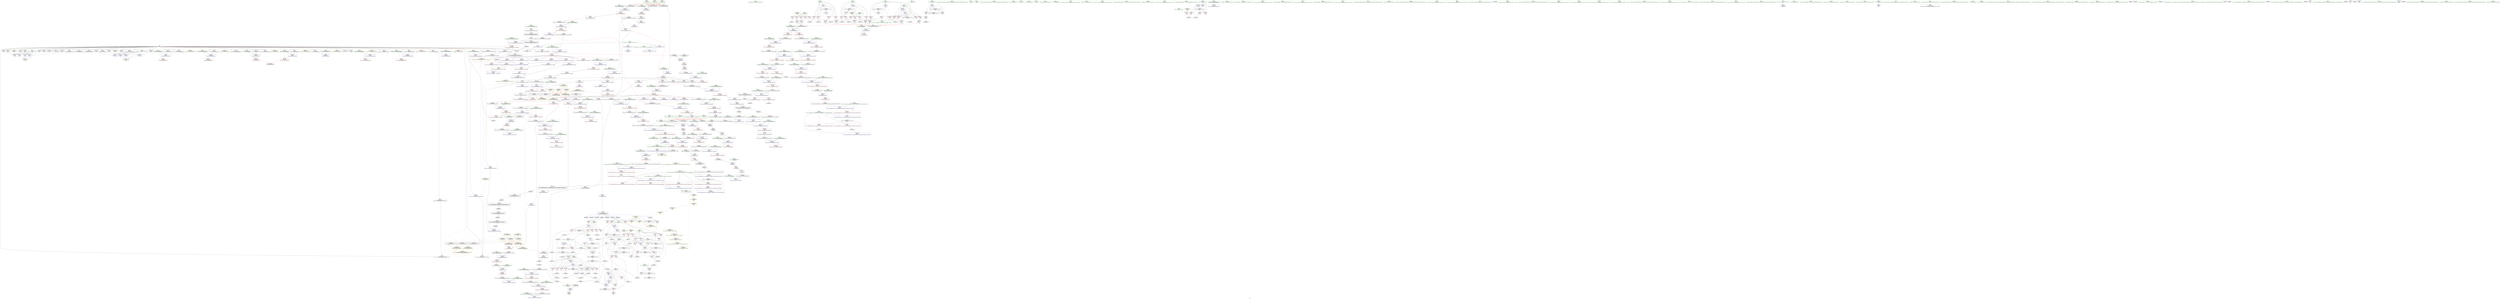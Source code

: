 digraph "SVFG" {
	label="SVFG";

	Node0x559823023520 [shape=record,color=grey,label="{NodeID: 0\nNullPtr|{|<s37>65}}"];
	Node0x559823023520 -> Node0x559823084a60[style=solid];
	Node0x559823023520 -> Node0x559823084b60[style=solid];
	Node0x559823023520 -> Node0x559823084c30[style=solid];
	Node0x559823023520 -> Node0x559823084d00[style=solid];
	Node0x559823023520 -> Node0x559823084dd0[style=solid];
	Node0x559823023520 -> Node0x559823084ea0[style=solid];
	Node0x559823023520 -> Node0x559823084f70[style=solid];
	Node0x559823023520 -> Node0x559823085040[style=solid];
	Node0x559823023520 -> Node0x559823085110[style=solid];
	Node0x559823023520 -> Node0x55982307eeb0[style=solid];
	Node0x559823023520 -> Node0x55982307ef80[style=solid];
	Node0x559823023520 -> Node0x55982307f050[style=solid];
	Node0x559823023520 -> Node0x55982307f120[style=solid];
	Node0x559823023520 -> Node0x55982307f1f0[style=solid];
	Node0x559823023520 -> Node0x55982307f2c0[style=solid];
	Node0x559823023520 -> Node0x55982307f390[style=solid];
	Node0x559823023520 -> Node0x55982307f460[style=solid];
	Node0x559823023520 -> Node0x55982307f530[style=solid];
	Node0x559823023520 -> Node0x55982307f600[style=solid];
	Node0x559823023520 -> Node0x55982307f6d0[style=solid];
	Node0x559823023520 -> Node0x55982307f7a0[style=solid];
	Node0x559823023520 -> Node0x55982307f870[style=solid];
	Node0x559823023520 -> Node0x55982307f940[style=solid];
	Node0x559823023520 -> Node0x55982307fa10[style=solid];
	Node0x559823023520 -> Node0x55982307fae0[style=solid];
	Node0x559823023520 -> Node0x55982307fbb0[style=solid];
	Node0x559823023520 -> Node0x55982307fc80[style=solid];
	Node0x559823023520 -> Node0x55982307fd50[style=solid];
	Node0x559823023520 -> Node0x55982307fe20[style=solid];
	Node0x559823023520 -> Node0x55982307fef0[style=solid];
	Node0x559823023520 -> Node0x55982307ffc0[style=solid];
	Node0x559823023520 -> Node0x559823099270[style=solid];
	Node0x559823023520 -> Node0x55982309cab0[style=solid];
	Node0x559823023520 -> Node0x55982309cb80[style=solid];
	Node0x559823023520 -> Node0x55982309cc50[style=solid];
	Node0x559823023520 -> Node0x5598230b1560[style=solid];
	Node0x559823023520 -> Node0x5598230b6120[style=solid];
	Node0x559823023520:s37 -> Node0x55982315d310[style=solid,color=red];
	Node0x5598230e5a20 [shape=record,color=black,label="{NodeID: 941\nMR_24V_2 = PHI(MR_24V_4, MR_24V_1, )\npts\{80 \}\n}"];
	Node0x5598230e5a20 -> Node0x559823099fa0[style=dashed];
	Node0x5598230e5a20 -> Node0x5598230e5a20[style=dashed];
	Node0x5598230881d0 [shape=record,color=red,label="{NodeID: 443\n959\<--929\n\<--__first.addr\n_ZSt10__fill_n_aIPemeEN9__gnu_cxx11__enable_ifIXsr11__is_scalarIT1_EE7__valueET_E6__typeES4_T0_RKS3_\n}"];
	Node0x5598230881d0 -> Node0x55982308d010[style=solid];
	Node0x55982315e5f0 [shape=record,color=black,label="{NodeID: 1384\n720 = PHI(575, 651, 659, )\n0th arg _ZNSt12_Vector_baseIeSaIeEE12_Vector_implD2Ev }"];
	Node0x55982315e5f0 -> Node0x55982309d130[style=solid];
	Node0x55982308b7b0 [shape=record,color=purple,label="{NodeID: 277\n515\<--514\n_M_impl2\<--\n_ZNSt6vectorIeSaIeEED2Ev\n}"];
	Node0x55982307c0f0 [shape=record,color=green,label="{NodeID: 111\n678\<--679\n_ZNSaIeEC2ERKS_\<--_ZNSaIeEC2ERKS__field_insensitive\n}"];
	Node0x5598231042e0 [shape=record,color=yellow,style=double,label="{NodeID: 1052\n10V_1 = ENCHI(MR_10V_0)\npts\{54 \}\nFun[main]}"];
	Node0x5598231042e0 -> Node0x55982308d900[style=dashed];
	Node0x5598231042e0 -> Node0x55982308d9d0[style=dashed];
	Node0x5598231042e0 -> Node0x55982308daa0[style=dashed];
	Node0x5598231042e0 -> Node0x55982308db70[style=dashed];
	Node0x5598231042e0 -> Node0x55982308dc40[style=dashed];
	Node0x5598230b6120 [shape=record,color=grey,label="{NodeID: 886\n987 = cmp(986, 3, )\n}"];
	Node0x55982309d950 [shape=record,color=blue,label="{NodeID: 554\n801\<--797\n__n.addr\<--__n\n_ZN9__gnu_cxx13new_allocatorIeE8allocateEmPKv\n}"];
	Node0x55982309d950 -> Node0x559823087670[style=dashed];
	Node0x55982309d950 -> Node0x559823087740[style=dashed];
	Node0x559823085520 [shape=record,color=red,label="{NodeID: 388\n467\<--464\nthis1\<--this.addr\n_ZNSaIeED2Ev\n}"];
	Node0x559823085520 -> Node0x559823080dc0[style=solid];
	Node0x559823080740 [shape=record,color=black,label="{NodeID: 222\n224\<--223\nconv39\<--\nmain\n|{<s0>27}}"];
	Node0x559823080740:s0 -> Node0x55982315db40[style=solid,color=red];
	Node0x55982307ca70 [shape=record,color=green,label="{NodeID: 56\n99\<--100\nmax_v\<--max_v_field_insensitive\nmain\n}"];
	Node0x55982307ca70 -> Node0x5598230904e0[style=solid];
	Node0x55982307ca70 -> Node0x55982309a7c0[style=solid];
	Node0x55982309aca0 [shape=record,color=blue,label="{NodeID: 499\n89\<--319\nT\<--add67\nmain\n}"];
	Node0x55982309aca0 -> Node0x55982308f710[style=dashed];
	Node0x55982309aca0 -> Node0x55982308f7e0[style=dashed];
	Node0x55982309aca0 -> Node0x55982308f8b0[style=dashed];
	Node0x55982309aca0 -> Node0x55982309a3b0[style=dashed];
	Node0x55982309aca0 -> Node0x55982309aca0[style=dashed];
	Node0x55982309aca0 -> Node0x55982309ae40[style=dashed];
	Node0x55982309aca0 -> Node0x55982309b180[style=dashed];
	Node0x55982309aca0 -> Node0x5598230e7320[style=dashed];
	Node0x559823164590 [shape=record,color=black,label="{NodeID: 1440\n357 = PHI(490, )\n}"];
	Node0x559823164590 -> Node0x5598230b26a0[style=solid];
	Node0x55982308e530 [shape=record,color=red,label="{NodeID: 333\n208\<--75\n\<--i25\nmain\n}"];
	Node0x55982308e530 -> Node0x559823080670[style=solid];
	Node0x559823083c70 [shape=record,color=green,label="{NodeID: 167\n1018\<--1019\n__n.addr\<--__n.addr_field_insensitive\n_ZNSt16allocator_traitsISaIeEE10deallocateERS0_Pem\n}"];
	Node0x559823083c70 -> Node0x559823088e00[style=solid];
	Node0x559823083c70 -> Node0x55982309f1b0[style=solid];
	Node0x5598230578a0 [shape=record,color=green,label="{NodeID: 1\n7\<--1\n__dso_handle\<--dummyObj\nGlob }"];
	Node0x5598230e5f20 [shape=record,color=black,label="{NodeID: 942\nMR_26V_2 = PHI(MR_26V_4, MR_26V_1, )\npts\{82 \}\n}"];
	Node0x5598230e5f20 -> Node0x55982309a070[style=dashed];
	Node0x5598230e5f20 -> Node0x5598230e5f20[style=dashed];
	Node0x5598230882a0 [shape=record,color=red,label="{NodeID: 444\n963\<--929\n\<--__first.addr\n_ZSt10__fill_n_aIPemeEN9__gnu_cxx11__enable_ifIXsr11__is_scalarIT1_EE7__valueET_E6__typeES4_T0_RKS3_\n}"];
	Node0x5598230882a0 -> Node0x55982308aa20[style=solid];
	Node0x55982315e780 [shape=record,color=black,label="{NodeID: 1385\n757 = PHI(696, )\n0th arg _ZNSt12_Vector_baseIeSaIeEE11_M_allocateEm }"];
	Node0x55982315e780 -> Node0x55982309d540[style=solid];
	Node0x55982308b880 [shape=record,color=purple,label="{NodeID: 278\n516\<--514\n_M_finish\<--\n_ZNSt6vectorIeSaIeEED2Ev\n}"];
	Node0x55982308b880 -> Node0x559823085ba0[style=solid];
	Node0x55982307c1f0 [shape=record,color=green,label="{NodeID: 112\n690\<--691\nthis.addr\<--this.addr_field_insensitive\n_ZNSt12_Vector_baseIeSaIeEE17_M_create_storageEm\n}"];
	Node0x55982307c1f0 -> Node0x559823086a40[style=solid];
	Node0x55982307c1f0 -> Node0x55982309cd20[style=solid];
	Node0x5598231043c0 [shape=record,color=yellow,style=double,label="{NodeID: 1053\n12V_1 = ENCHI(MR_12V_0)\npts\{56 \}\nFun[main]}"];
	Node0x5598231043c0 -> Node0x55982308dd10[style=dashed];
	Node0x5598231043c0 -> Node0x55982308dde0[style=dashed];
	Node0x5598231043c0 -> Node0x55982308deb0[style=dashed];
	Node0x5598230b62a0 [shape=record,color=grey,label="{NodeID: 887\n245 = cmp(243, 244, )\n}"];
	Node0x55982309da20 [shape=record,color=blue,label="{NodeID: 555\n803\<--798\n.addr\<--\n_ZN9__gnu_cxx13new_allocatorIeE8allocateEmPKv\n}"];
	Node0x5598230855f0 [shape=record,color=red,label="{NodeID: 389\n482\<--476\nthis1\<--this.addr\n_ZNSt6vectorIeSaIeEEixEm\n}"];
	Node0x5598230855f0 -> Node0x559823089200[style=solid];
	Node0x559823080810 [shape=record,color=black,label="{NodeID: 223\n248\<--247\ntobool\<--\nmain\n}"];
	Node0x559823080810 -> Node0x5598230b1b00[style=solid];
	Node0x55982307cb40 [shape=record,color=green,label="{NodeID: 57\n101\<--102\nto_travel\<--to_travel_field_insensitive\nmain\n}"];
	Node0x55982307cb40 -> Node0x5598230905b0[style=solid];
	Node0x55982307cb40 -> Node0x55982309ab00[style=solid];
	Node0x55982309ad70 [shape=record,color=blue,label="{NodeID: 500\n85\<--325\nV\<--add69\nmain\n}"];
	Node0x55982309ad70 -> Node0x55982308f090[style=dashed];
	Node0x55982309ad70 -> Node0x55982308f160[style=dashed];
	Node0x55982309ad70 -> Node0x55982308f230[style=dashed];
	Node0x55982309ad70 -> Node0x55982308f300[style=dashed];
	Node0x55982309ad70 -> Node0x55982308f3d0[style=dashed];
	Node0x55982309ad70 -> Node0x55982308f4a0[style=dashed];
	Node0x55982309ad70 -> Node0x55982308f570[style=dashed];
	Node0x55982309ad70 -> Node0x55982309a210[style=dashed];
	Node0x55982309ad70 -> Node0x55982309ad70[style=dashed];
	Node0x55982309ad70 -> Node0x5598230e6920[style=dashed];
	Node0x5598231646d0 [shape=record,color=black,label="{NodeID: 1441\n810 = PHI(827, )\n}"];
	Node0x5598231646d0 -> Node0x5598230b6720[style=solid];
	Node0x55982308e600 [shape=record,color=red,label="{NodeID: 334\n213\<--75\n\<--i25\nmain\n}"];
	Node0x55982308e600 -> Node0x5598230b20a0[style=solid];
	Node0x559823083d40 [shape=record,color=green,label="{NodeID: 168\n1028\<--1029\n_ZN9__gnu_cxx13new_allocatorIeE10deallocateEPem\<--_ZN9__gnu_cxx13new_allocatorIeE10deallocateEPem_field_insensitive\n}"];
	Node0x559823078240 [shape=record,color=green,label="{NodeID: 2\n8\<--1\n.str\<--dummyObj\nGlob }"];
	Node0x5598230e6420 [shape=record,color=black,label="{NodeID: 943\nMR_28V_2 = PHI(MR_28V_4, MR_28V_1, )\npts\{84 \}\n}"];
	Node0x5598230e6420 -> Node0x55982309a140[style=dashed];
	Node0x5598230e6420 -> Node0x5598230e6420[style=dashed];
	Node0x559823088370 [shape=record,color=red,label="{NodeID: 445\n945\<--931\n\<--__n.addr\n_ZSt10__fill_n_aIPemeEN9__gnu_cxx11__enable_ifIXsr11__is_scalarIT1_EE7__valueET_E6__typeES4_T0_RKS3_\n}"];
	Node0x559823088370 -> Node0x55982309e990[style=solid];
	Node0x55982315e890 [shape=record,color=black,label="{NodeID: 1386\n758 = PHI(697, )\n1st arg _ZNSt12_Vector_baseIeSaIeEE11_M_allocateEm }"];
	Node0x55982315e890 -> Node0x55982309d610[style=solid];
	Node0x55982308b950 [shape=record,color=purple,label="{NodeID: 279\n575\<--574\n_M_impl\<--this1\n_ZNSt12_Vector_baseIeSaIeEEC2EmRKS0_\n|{<s0>51|<s1>53}}"];
	Node0x55982308b950:s0 -> Node0x559823161320[style=solid,color=red];
	Node0x55982308b950:s1 -> Node0x55982315e5f0[style=solid,color=red];
	Node0x55982307c2c0 [shape=record,color=green,label="{NodeID: 113\n692\<--693\n__n.addr\<--__n.addr_field_insensitive\n_ZNSt12_Vector_baseIeSaIeEE17_M_create_storageEm\n}"];
	Node0x55982307c2c0 -> Node0x559823086b10[style=solid];
	Node0x55982307c2c0 -> Node0x559823086be0[style=solid];
	Node0x55982307c2c0 -> Node0x55982309cdf0[style=solid];
	Node0x5598231044a0 [shape=record,color=yellow,style=double,label="{NodeID: 1054\n14V_1 = ENCHI(MR_14V_0)\npts\{62 \}\nFun[main]}"];
	Node0x5598231044a0 -> Node0x5598230996b0[style=dashed];
	Node0x5598231044a0 -> Node0x559823099850[style=dashed];
	Node0x5598231044a0 -> Node0x5598230999f0[style=dashed];
	Node0x5598231044a0 -> Node0x559823099b90[style=dashed];
	Node0x5598230b6420 [shape=record,color=grey,label="{NodeID: 888\n949 = cmp(948, 229, )\n}"];
	Node0x55982309daf0 [shape=record,color=blue,label="{NodeID: 556\n829\<--828\nthis.addr\<--this\n_ZNK9__gnu_cxx13new_allocatorIeE8max_sizeEv\n}"];
	Node0x55982309daf0 -> Node0x559823087810[style=dashed];
	Node0x5598230856c0 [shape=record,color=red,label="{NodeID: 390\n487\<--478\n\<--__n.addr\n_ZNSt6vectorIeSaIeEEixEm\n}"];
	Node0x5598230808e0 [shape=record,color=black,label="{NodeID: 224\n254\<--253\nconv47\<--\nmain\n|{<s0>30}}"];
	Node0x5598230808e0:s0 -> Node0x55982315db40[style=solid,color=red];
	Node0x55982307cc10 [shape=record,color=green,label="{NodeID: 58\n103\<--104\ntime_to_travel\<--time_to_travel_field_insensitive\nmain\n}"];
	Node0x55982307cc10 -> Node0x559823090680[style=solid];
	Node0x55982307cc10 -> Node0x559823090750[style=solid];
	Node0x55982307cc10 -> Node0x55982309abd0[style=solid];
	Node0x55982309ae40 [shape=record,color=blue,label="{NodeID: 501\n89\<--331\nT\<--\nmain\n}"];
	Node0x55982309ae40 -> Node0x55982308f710[style=dashed];
	Node0x55982309ae40 -> Node0x55982308f8b0[style=dashed];
	Node0x55982309ae40 -> Node0x55982309a3b0[style=dashed];
	Node0x55982309ae40 -> Node0x55982309aca0[style=dashed];
	Node0x55982309ae40 -> Node0x55982309b180[style=dashed];
	Node0x55982309ae40 -> Node0x5598230e7320[style=dashed];
	Node0x559823164810 [shape=record,color=black,label="{NodeID: 1442\n853 = PHI(866, )\n}"];
	Node0x559823164810 -> Node0x55982308a540[style=solid];
	Node0x55982308e6d0 [shape=record,color=red,label="{NodeID: 335\n219\<--77\n\<--j\nmain\n}"];
	Node0x55982308e6d0 -> Node0x5598230b5e20[style=solid];
	Node0x559823083e40 [shape=record,color=green,label="{NodeID: 169\n1035\<--1036\nthis.addr\<--this.addr_field_insensitive\n_ZN9__gnu_cxx13new_allocatorIeE10deallocateEPem\n}"];
	Node0x559823083e40 -> Node0x559823088ed0[style=solid];
	Node0x559823083e40 -> Node0x55982309f280[style=solid];
	Node0x5598230782d0 [shape=record,color=green,label="{NodeID: 3\n10\<--1\n.str.1\<--dummyObj\nGlob }"];
	Node0x5598230e6920 [shape=record,color=black,label="{NodeID: 944\nMR_30V_2 = PHI(MR_30V_4, MR_30V_1, )\npts\{86 \}\n}"];
	Node0x5598230e6920 -> Node0x55982309a210[style=dashed];
	Node0x5598230e6920 -> Node0x5598230e6920[style=dashed];
	Node0x559823088440 [shape=record,color=red,label="{NodeID: 446\n942\<--933\n\<--__value.addr\n_ZSt10__fill_n_aIPemeEN9__gnu_cxx11__enable_ifIXsr11__is_scalarIT1_EE7__valueET_E6__typeES4_T0_RKS3_\n}"];
	Node0x559823088440 -> Node0x559823088780[style=solid];
	Node0x55982315e9a0 [shape=record,color=black,label="{NodeID: 1387\n828 = PHI(808, )\n0th arg _ZNK9__gnu_cxx13new_allocatorIeE8max_sizeEv }"];
	Node0x55982315e9a0 -> Node0x55982309daf0[style=solid];
	Node0x55982308ba20 [shape=record,color=purple,label="{NodeID: 280\n610\<--609\n_M_impl\<--\n_ZNSt6vectorIeSaIeEE21_M_default_initializeEm\n}"];
	Node0x559823080ed0 [shape=record,color=green,label="{NodeID: 114\n699\<--700\n_ZNSt12_Vector_baseIeSaIeEE11_M_allocateEm\<--_ZNSt12_Vector_baseIeSaIeEE11_M_allocateEm_field_insensitive\n}"];
	Node0x559823104580 [shape=record,color=yellow,style=double,label="{NodeID: 1055\n16V_1 = ENCHI(MR_16V_0)\npts\{64 \}\nFun[main]}"];
	Node0x559823104580 -> Node0x559823099780[style=dashed];
	Node0x559823104580 -> Node0x559823099920[style=dashed];
	Node0x559823104580 -> Node0x559823099ac0[style=dashed];
	Node0x559823104580 -> Node0x559823099c60[style=dashed];
	Node0x5598230b65a0 [shape=record,color=grey,label="{NodeID: 889\n275 = cmp(271, 273, )\n}"];
	Node0x55982309dbc0 [shape=record,color=blue,label="{NodeID: 557\n842\<--839\n__first.addr\<--__first\n_ZSt27__uninitialized_default_n_aIPemeET_S1_T0_RSaIT1_E\n}"];
	Node0x55982309dbc0 -> Node0x5598230878e0[style=dashed];
	Node0x559823085790 [shape=record,color=red,label="{NodeID: 391\n486\<--485\n\<--_M_start\n_ZNSt6vectorIeSaIeEEixEm\n}"];
	Node0x559823085790 -> Node0x55982308d1b0[style=solid];
	Node0x5598230809b0 [shape=record,color=black,label="{NodeID: 225\n259\<--258\nconv49\<--\nmain\n|{<s0>31}}"];
	Node0x5598230809b0:s0 -> Node0x55982315db40[style=solid,color=red];
	Node0x55982307cce0 [shape=record,color=green,label="{NodeID: 59\n109\<--110\nscanf\<--scanf_field_insensitive\n}"];
	Node0x55982309af10 [shape=record,color=blue,label="{NodeID: 502\n83\<--334\nprev_x\<--\nmain\n}"];
	Node0x55982309af10 -> Node0x55982308eef0[style=dashed];
	Node0x55982309af10 -> Node0x55982308efc0[style=dashed];
	Node0x55982309af10 -> Node0x55982309a140[style=dashed];
	Node0x55982309af10 -> Node0x55982309af10[style=dashed];
	Node0x55982309af10 -> Node0x5598230e6420[style=dashed];
	Node0x559823164950 [shape=record,color=black,label="{NodeID: 1443\n496 = PHI()\n}"];
	Node0x559823164950 -> Node0x559823089360[style=solid];
	Node0x55982308e7a0 [shape=record,color=red,label="{NodeID: 336\n223\<--77\n\<--j\nmain\n}"];
	Node0x55982308e7a0 -> Node0x559823080740[style=solid];
	Node0x559823083f10 [shape=record,color=green,label="{NodeID: 170\n1037\<--1038\n__p.addr\<--__p.addr_field_insensitive\n_ZN9__gnu_cxx13new_allocatorIeE10deallocateEPem\n}"];
	Node0x559823083f10 -> Node0x559823088fa0[style=solid];
	Node0x559823083f10 -> Node0x55982309f350[style=solid];
	Node0x559823107b00 [shape=record,color=yellow,style=double,label="{NodeID: 1111\n50V_1 = ENCHI(MR_50V_0)\npts\{822 \}\nFun[_ZSt25__uninitialized_default_nIPemET_S1_T0_]|{<s0>70}}"];
	Node0x559823107b00:s0 -> Node0x5598230ebac0[style=dashed,color=red];
	Node0x559823078580 [shape=record,color=green,label="{NodeID: 4\n12\<--1\n_ZSt3cin\<--dummyObj\nGlob }"];
	Node0x5598230e6e20 [shape=record,color=black,label="{NodeID: 945\nMR_32V_2 = PHI(MR_32V_4, MR_32V_1, )\npts\{88 \}\n}"];
	Node0x5598230e6e20 -> Node0x55982309a2e0[style=dashed];
	Node0x5598230e6e20 -> Node0x5598230e6e20[style=dashed];
	Node0x559823088510 [shape=record,color=red,label="{NodeID: 447\n951\<--935\n\<--__tmp\n_ZSt10__fill_n_aIPemeEN9__gnu_cxx11__enable_ifIXsr11__is_scalarIT1_EE7__valueET_E6__typeES4_T0_RKS3_\n}"];
	Node0x559823088510 -> Node0x55982309ea60[style=solid];
	Node0x55982315eab0 [shape=record,color=black,label="{NodeID: 1388\n858 = PHI(518, 614, )\n0th arg _ZNSt12_Vector_baseIeSaIeEE19_M_get_Tp_allocatorEv }"];
	Node0x55982315eab0 -> Node0x55982309de30[style=solid];
	Node0x55982308baf0 [shape=record,color=purple,label="{NodeID: 281\n611\<--609\n_M_start\<--\n_ZNSt6vectorIeSaIeEE21_M_default_initializeEm\n}"];
	Node0x55982308baf0 -> Node0x5598230863c0[style=solid];
	Node0x559823080f90 [shape=record,color=green,label="{NodeID: 115\n721\<--722\nthis.addr\<--this.addr_field_insensitive\n_ZNSt12_Vector_baseIeSaIeEE12_Vector_implD2Ev\n}"];
	Node0x559823080f90 -> Node0x559823086e50[style=solid];
	Node0x559823080f90 -> Node0x55982309d130[style=solid];
	Node0x5598230b6720 [shape=record,color=grey,label="{NodeID: 890\n813 = cmp(809, 810, )\n}"];
	Node0x55982309dc90 [shape=record,color=blue,label="{NodeID: 558\n844\<--840\n__n.addr\<--__n\n_ZSt27__uninitialized_default_n_aIPemeET_S1_T0_RSaIT1_E\n}"];
	Node0x55982309dc90 -> Node0x5598230879b0[style=dashed];
	Node0x559823085860 [shape=record,color=red,label="{NodeID: 392\n495\<--492\n\<--__x.addr\n_ZSt4sqrte\n}"];
	Node0x559823080a80 [shape=record,color=black,label="{NodeID: 226\n365\<--364\nconv90\<--\nmain\n}"];
	Node0x55982307cde0 [shape=record,color=green,label="{NodeID: 60\n121\<--122\nprintf\<--printf_field_insensitive\n}"];
	Node0x55982309afe0 [shape=record,color=blue,label="{NodeID: 503\n81\<--336\nprev_t\<--\nmain\n}"];
	Node0x55982309afe0 -> Node0x55982308ed50[style=dashed];
	Node0x55982309afe0 -> Node0x55982308ee20[style=dashed];
	Node0x55982309afe0 -> Node0x55982309a070[style=dashed];
	Node0x55982309afe0 -> Node0x55982309afe0[style=dashed];
	Node0x55982309afe0 -> Node0x5598230e5f20[style=dashed];
	Node0x559823164a20 [shape=record,color=black,label="{NodeID: 1444\n519 = PHI(857, )\n|{<s0>47}}"];
	Node0x559823164a20:s0 -> Node0x559823166490[style=solid,color=red];
	Node0x55982308e870 [shape=record,color=red,label="{NodeID: 337\n369\<--77\n\<--j\nmain\n}"];
	Node0x55982308e870 -> Node0x5598230b2e20[style=solid];
	Node0x559823083fe0 [shape=record,color=green,label="{NodeID: 171\n1039\<--1040\n.addr\<--.addr_field_insensitive\n_ZN9__gnu_cxx13new_allocatorIeE10deallocateEPem\n}"];
	Node0x559823083fe0 -> Node0x55982309f420[style=solid];
	Node0x559823078610 [shape=record,color=green,label="{NodeID: 5\n13\<--1\n.str.2\<--dummyObj\nGlob }"];
	Node0x5598230e7320 [shape=record,color=black,label="{NodeID: 946\nMR_34V_2 = PHI(MR_34V_4, MR_34V_1, )\npts\{90 \}\n}"];
	Node0x5598230e7320 -> Node0x55982309a3b0[style=dashed];
	Node0x5598230e7320 -> Node0x5598230e7320[style=dashed];
	Node0x5598230885e0 [shape=record,color=red,label="{NodeID: 448\n948\<--937\n\<--__niter\n_ZSt10__fill_n_aIPemeEN9__gnu_cxx11__enable_ifIXsr11__is_scalarIT1_EE7__valueET_E6__typeES4_T0_RKS3_\n}"];
	Node0x5598230885e0 -> Node0x5598230b6420[style=solid];
	Node0x55982315ec00 [shape=record,color=black,label="{NodeID: 1389\n463 = PHI(59, 67, 71, 59, 67, 71, 725, )\n0th arg _ZNSaIeED2Ev }"];
	Node0x55982315ec00 -> Node0x55982309b8d0[style=solid];
	Node0x55982308bbc0 [shape=record,color=purple,label="{NodeID: 282\n620\<--619\n_M_impl3\<--\n_ZNSt6vectorIeSaIeEE21_M_default_initializeEm\n}"];
	Node0x559823081060 [shape=record,color=green,label="{NodeID: 116\n731\<--732\nthis.addr\<--this.addr_field_insensitive\n_ZNSaIeEC2ERKS_\n}"];
	Node0x559823081060 -> Node0x559823086f20[style=solid];
	Node0x559823081060 -> Node0x55982309d200[style=solid];
	Node0x5598230b68a0 [shape=record,color=grey,label="{NodeID: 891\n344 = cmp(343, 112, )\n}"];
	Node0x55982309dd60 [shape=record,color=blue,label="{NodeID: 559\n846\<--841\n.addr\<--\n_ZSt27__uninitialized_default_n_aIPemeET_S1_T0_RSaIT1_E\n}"];
	Node0x559823085930 [shape=record,color=red,label="{NodeID: 393\n509\<--502\nthis1\<--this.addr\n_ZNSt6vectorIeSaIeEED2Ev\n}"];
	Node0x559823085930 -> Node0x559823089430[style=solid];
	Node0x559823085930 -> Node0x559823089500[style=solid];
	Node0x559823085930 -> Node0x5598230895d0[style=solid];
	Node0x559823085930 -> Node0x5598230896a0[style=solid];
	Node0x559823085930 -> Node0x559823089770[style=solid];
	Node0x559823080b50 [shape=record,color=black,label="{NodeID: 227\n409\<--408\n\<--this1\n_ZNSaIeEC2Ev\n|{<s0>40}}"];
	Node0x559823080b50:s0 -> Node0x55982315e2c0[style=solid,color=red];
	Node0x55982307cee0 [shape=record,color=green,label="{NodeID: 61\n124\<--125\n_ZNSirsERe\<--_ZNSirsERe_field_insensitive\n}"];
	Node0x55982309b0b0 [shape=record,color=blue,label="{NodeID: 504\n93\<--340\ni43\<--inc74\nmain\n}"];
	Node0x55982309b0b0 -> Node0x55982308fa50[style=dashed];
	Node0x55982309b0b0 -> Node0x55982308fb20[style=dashed];
	Node0x55982309b0b0 -> Node0x55982308fbf0[style=dashed];
	Node0x55982309b0b0 -> Node0x55982308fcc0[style=dashed];
	Node0x55982309b0b0 -> Node0x55982309a550[style=dashed];
	Node0x55982309b0b0 -> Node0x55982309b0b0[style=dashed];
	Node0x55982309b0b0 -> Node0x5598230e7d20[style=dashed];
	Node0x559823164b90 [shape=record,color=black,label="{NodeID: 1445\n615 = PHI(857, )\n|{<s0>55}}"];
	Node0x559823164b90:s0 -> Node0x559823160840[style=solid,color=red];
	Node0x55982308e940 [shape=record,color=red,label="{NodeID: 338\n302\<--79\n\<--A\nmain\n}"];
	Node0x55982308e940 -> Node0x5598230b3d20[style=solid];
	Node0x5598230840b0 [shape=record,color=green,label="{NodeID: 172\n1048\<--1049\n_ZdlPv\<--_ZdlPv_field_insensitive\n}"];
	Node0x5598230786a0 [shape=record,color=green,label="{NodeID: 6\n16\<--1\n\<--dummyObj\nCan only get source location for instruction, argument, global var or function.}"];
	Node0x5598230e7820 [shape=record,color=black,label="{NodeID: 947\nMR_36V_2 = PHI(MR_36V_4, MR_36V_1, )\npts\{92 \}\n}"];
	Node0x5598230e7820 -> Node0x55982309a480[style=dashed];
	Node0x5598230e7820 -> Node0x5598230e7820[style=dashed];
	Node0x5598230886b0 [shape=record,color=red,label="{NodeID: 449\n955\<--937\n\<--__niter\n_ZSt10__fill_n_aIPemeEN9__gnu_cxx11__enable_ifIXsr11__is_scalarIT1_EE7__valueET_E6__typeES4_T0_RKS3_\n}"];
	Node0x5598230886b0 -> Node0x5598230b2520[style=solid];
	Node0x55982315f070 [shape=record,color=black,label="{NodeID: 1390\n1088 = PHI(1081, )\n0th arg _ZNSt12_Destroy_auxILb1EE9__destroyIPeEEvT_S3_ }"];
	Node0x55982315f070 -> Node0x55982309f900[style=solid];
	Node0x55982308bc90 [shape=record,color=purple,label="{NodeID: 283\n621\<--619\n_M_finish\<--\n_ZNSt6vectorIeSaIeEE21_M_default_initializeEm\n}"];
	Node0x55982308bc90 -> Node0x55982309c5d0[style=solid];
	Node0x559823081130 [shape=record,color=green,label="{NodeID: 117\n733\<--734\n__a.addr\<--__a.addr_field_insensitive\n_ZNSaIeEC2ERKS_\n}"];
	Node0x559823081130 -> Node0x559823086ff0[style=solid];
	Node0x559823081130 -> Node0x55982309d2d0[style=solid];
	Node0x5598230b6a20 [shape=record,color=grey,label="{NodeID: 892\n329 = cmp(327, 328, )\n}"];
	Node0x55982309de30 [shape=record,color=blue,label="{NodeID: 560\n859\<--858\nthis.addr\<--this\n_ZNSt12_Vector_baseIeSaIeEE19_M_get_Tp_allocatorEv\n}"];
	Node0x55982309de30 -> Node0x559823087a80[style=dashed];
	Node0x559823085a00 [shape=record,color=red,label="{NodeID: 394\n536\<--504\nexn\<--exn.slot\n_ZNSt6vectorIeSaIeEED2Ev\n|{<s0>50}}"];
	Node0x559823085a00:s0 -> Node0x55982315e170[style=solid,color=red];
	Node0x559823080c20 [shape=record,color=black,label="{NodeID: 228\n432\<--431\n\<--this1\n_ZNSt6vectorIeSaIeEEC2EmRKS0_\n|{<s0>41}}"];
	Node0x559823080c20:s0 -> Node0x559823165d10[style=solid,color=red];
	Node0x55982307cfe0 [shape=record,color=green,label="{NodeID: 62\n127\<--128\n_ZNSirsERi\<--_ZNSirsERi_field_insensitive\n}"];
	Node0x55982309b180 [shape=record,color=blue,label="{NodeID: 505\n89\<--361\nT\<--div88\nmain\n}"];
	Node0x55982309b180 -> Node0x55982308f8b0[style=dashed];
	Node0x55982309b180 -> Node0x55982309a3b0[style=dashed];
	Node0x55982309b180 -> Node0x5598230e7320[style=dashed];
	Node0x559823164d60 [shape=record,color=black,label="{NodeID: 1446\n616 = PHI(838, )\n}"];
	Node0x559823164d60 -> Node0x55982309c5d0[style=solid];
	Node0x55982308ea10 [shape=record,color=red,label="{NodeID: 339\n312\<--79\n\<--A\nmain\n}"];
	Node0x55982308ea10 -> Node0x5598230b3120[style=solid];
	Node0x5598230841b0 [shape=record,color=green,label="{NodeID: 173\n1057\<--1058\n__first.addr\<--__first.addr_field_insensitive\n_ZSt8_DestroyIPeeEvT_S1_RSaIT0_E\n}"];
	Node0x5598230841b0 -> Node0x559823089070[style=solid];
	Node0x5598230841b0 -> Node0x55982309f4f0[style=solid];
	Node0x559823078f70 [shape=record,color=green,label="{NodeID: 7\n106\<--1\n\<--dummyObj\nCan only get source location for instruction, argument, global var or function.}"];
	Node0x5598230e7d20 [shape=record,color=black,label="{NodeID: 948\nMR_38V_2 = PHI(MR_38V_4, MR_38V_1, )\npts\{94 \}\n}"];
	Node0x5598230e7d20 -> Node0x55982309a550[style=dashed];
	Node0x5598230e7d20 -> Node0x5598230e7d20[style=dashed];
	Node0x559823088780 [shape=record,color=red,label="{NodeID: 450\n943\<--942\n\<--\n_ZSt10__fill_n_aIPemeEN9__gnu_cxx11__enable_ifIXsr11__is_scalarIT1_EE7__valueET_E6__typeES4_T0_RKS3_\n}"];
	Node0x559823088780 -> Node0x55982309e8c0[style=solid];
	Node0x55982315f180 [shape=record,color=black,label="{NodeID: 1391\n1089 = PHI(1082, )\n1st arg _ZNSt12_Destroy_auxILb1EE9__destroyIPeEEvT_S3_ }"];
	Node0x55982315f180 -> Node0x55982309f9d0[style=solid];
	Node0x55982308bd60 [shape=record,color=purple,label="{NodeID: 284\n634\<--633\n_M_impl\<--this1\n_ZNSt12_Vector_baseIeSaIeEED2Ev\n}"];
	Node0x559823081200 [shape=record,color=green,label="{NodeID: 118\n742\<--743\n_ZN9__gnu_cxx13new_allocatorIeEC2ERKS1_\<--_ZN9__gnu_cxx13new_allocatorIeEC2ERKS1__field_insensitive\n}"];
	Node0x55982309df00 [shape=record,color=blue,label="{NodeID: 561\n869\<--867\n__first.addr\<--__first\n_ZSt25__uninitialized_default_nIPemET_S1_T0_\n}"];
	Node0x55982309df00 -> Node0x559823087b50[style=dashed];
	Node0x559823085ad0 [shape=record,color=red,label="{NodeID: 395\n513\<--512\n\<--_M_start\n_ZNSt6vectorIeSaIeEED2Ev\n|{<s0>47}}"];
	Node0x559823085ad0:s0 -> Node0x559823166210[style=solid,color=red];
	Node0x559823080cf0 [shape=record,color=black,label="{NodeID: 229\n448\<--431\n\<--this1\n_ZNSt6vectorIeSaIeEEC2EmRKS0_\n|{<s0>43}}"];
	Node0x559823080cf0:s0 -> Node0x55982315f290[style=solid,color=red];
	Node0x55982307d0e0 [shape=record,color=green,label="{NodeID: 63\n133\<--134\n_ZNSaIeEC2Ev\<--_ZNSaIeEC2Ev_field_insensitive\n}"];
	Node0x55982309b250 [shape=record,color=blue,label="{NodeID: 506\n77\<--370\nj\<--inc94\nmain\n}"];
	Node0x55982309b250 -> Node0x55982308e6d0[style=dashed];
	Node0x55982309b250 -> Node0x55982308e7a0[style=dashed];
	Node0x55982309b250 -> Node0x55982308e870[style=dashed];
	Node0x55982309b250 -> Node0x55982309b250[style=dashed];
	Node0x55982309b250 -> Node0x5598230e5520[style=dashed];
	Node0x559823164e70 [shape=record,color=black,label="{NodeID: 1447\n698 = PHI(756, )\n}"];
	Node0x559823164e70 -> Node0x55982309cec0[style=solid];
	Node0x55982308eae0 [shape=record,color=red,label="{NodeID: 340\n321\<--79\n\<--A\nmain\n}"];
	Node0x55982308eae0 -> Node0x5598230b50a0[style=solid];
	Node0x559823084280 [shape=record,color=green,label="{NodeID: 174\n1059\<--1060\n__last.addr\<--__last.addr_field_insensitive\n_ZSt8_DestroyIPeeEvT_S1_RSaIT0_E\n}"];
	Node0x559823084280 -> Node0x559823089140[style=solid];
	Node0x559823084280 -> Node0x55982309f5c0[style=solid];
	Node0x559823079000 [shape=record,color=green,label="{NodeID: 8\n112\<--1\n\<--dummyObj\nCan only get source location for instruction, argument, global var or function.}"];
	Node0x5598230e8220 [shape=record,color=black,label="{NodeID: 949\nMR_40V_2 = PHI(MR_40V_4, MR_40V_1, )\npts\{96 \}\n}"];
	Node0x5598230e8220 -> Node0x5598230ddd20[style=dashed];
	Node0x5598230e8220 -> Node0x5598230e8220[style=dashed];
	Node0x559823088850 [shape=record,color=red,label="{NodeID: 451\n970\<--967\n\<--__it.addr\n_ZSt12__niter_baseIPeET_S1_\n}"];
	Node0x559823088850 -> Node0x55982308aaf0[style=solid];
	Node0x55982315f290 [shape=record,color=black,label="{NodeID: 1392\n625 = PHI(448, 525, 533, )\n0th arg _ZNSt12_Vector_baseIeSaIeEED2Ev }"];
	Node0x55982315f290 -> Node0x55982309c6a0[style=solid];
	Node0x55982308be30 [shape=record,color=purple,label="{NodeID: 285\n635\<--633\n_M_start\<--this1\n_ZNSt12_Vector_baseIeSaIeEED2Ev\n}"];
	Node0x55982308be30 -> Node0x559823086630[style=solid];
	Node0x559823081300 [shape=record,color=green,label="{NodeID: 119\n748\<--749\nthis.addr\<--this.addr_field_insensitive\n_ZN9__gnu_cxx13new_allocatorIeEC2ERKS1_\n}"];
	Node0x559823081300 -> Node0x5598230870c0[style=solid];
	Node0x559823081300 -> Node0x55982309d3a0[style=solid];
	Node0x55982309dfd0 [shape=record,color=blue,label="{NodeID: 562\n871\<--868\n__n.addr\<--__n\n_ZSt25__uninitialized_default_nIPemET_S1_T0_\n}"];
	Node0x55982309dfd0 -> Node0x559823087c20[style=dashed];
	Node0x559823085ba0 [shape=record,color=red,label="{NodeID: 396\n517\<--516\n\<--_M_finish\n_ZNSt6vectorIeSaIeEED2Ev\n|{<s0>47}}"];
	Node0x559823085ba0:s0 -> Node0x559823166350[style=solid,color=red];
	Node0x559823080dc0 [shape=record,color=black,label="{NodeID: 230\n468\<--467\n\<--this1\n_ZNSaIeED2Ev\n|{<s0>44}}"];
	Node0x559823080dc0:s0 -> Node0x559823160510[style=solid,color=red];
	Node0x55982307d1e0 [shape=record,color=green,label="{NodeID: 64\n136\<--137\n_ZNSt6vectorIeSaIeEEC2EmRKS0_\<--_ZNSt6vectorIeSaIeEEC2EmRKS0__field_insensitive\n}"];
	Node0x55982309b320 [shape=record,color=blue,label="{NodeID: 507\n49\<--378\ntest_id\<--inc98\nmain\n}"];
	Node0x55982309b320 -> Node0x5598230e4620[style=dashed];
	Node0x559823164f80 [shape=record,color=black,label="{NodeID: 1448\n772 = PHI(779, )\n}"];
	Node0x559823164f80 -> Node0x5598230b1560[style=solid];
	Node0x55982308ebb0 [shape=record,color=red,label="{NodeID: 341\n352\<--79\n\<--A\nmain\n}"];
	Node0x55982308ebb0 -> Node0x5598230b4aa0[style=solid];
	Node0x559823084350 [shape=record,color=green,label="{NodeID: 175\n1061\<--1062\n.addr\<--.addr_field_insensitive\n_ZSt8_DestroyIPeeEvT_S1_RSaIT0_E\n}"];
	Node0x559823084350 -> Node0x55982309f690[style=solid];
	Node0x559823079090 [shape=record,color=green,label="{NodeID: 9\n229\<--1\n\<--dummyObj\nCan only get source location for instruction, argument, global var or function.|{<s0>28|<s1>29}}"];
	Node0x559823079090:s0 -> Node0x55982315db40[style=solid,color=red];
	Node0x559823079090:s1 -> Node0x55982315db40[style=solid,color=red];
	Node0x5598230e8720 [shape=record,color=black,label="{NodeID: 950\nMR_42V_2 = PHI(MR_42V_4, MR_42V_1, )\npts\{98 \}\n}"];
	Node0x5598230e8720 -> Node0x5598230de220[style=dashed];
	Node0x5598230e8720 -> Node0x5598230e8720[style=dashed];
	Node0x559823088920 [shape=record,color=red,label="{NodeID: 452\n985\<--976\nthis1\<--this.addr\n_ZNSt12_Vector_baseIeSaIeEE13_M_deallocateEPem\n}"];
	Node0x559823088920 -> Node0x55982308d0e0[style=solid];
	Node0x55982315f420 [shape=record,color=black,label="{NodeID: 1393\n729 = PHI(675, )\n0th arg _ZNSaIeEC2ERKS_ }"];
	Node0x55982315f420 -> Node0x55982309d200[style=solid];
	Node0x55982308bf00 [shape=record,color=purple,label="{NodeID: 286\n637\<--633\n_M_impl2\<--this1\n_ZNSt12_Vector_baseIeSaIeEED2Ev\n}"];
	Node0x5598230813d0 [shape=record,color=green,label="{NodeID: 120\n750\<--751\n.addr\<--.addr_field_insensitive\n_ZN9__gnu_cxx13new_allocatorIeEC2ERKS1_\n}"];
	Node0x5598230813d0 -> Node0x55982309d470[style=solid];
	Node0x55982309e0a0 [shape=record,color=blue,label="{NodeID: 563\n873\<--240\n__assignable\<--\n_ZSt25__uninitialized_default_nIPemET_S1_T0_\n}"];
	Node0x559823085c70 [shape=record,color=red,label="{NodeID: 397\n548\<--545\nthis1\<--this.addr\n_ZN9__gnu_cxx13new_allocatorIeEC2Ev\n}"];
	Node0x559823089200 [shape=record,color=black,label="{NodeID: 231\n483\<--482\n\<--this1\n_ZNSt6vectorIeSaIeEEixEm\n}"];
	Node0x559823089200 -> Node0x55982308b470[style=solid];
	Node0x559823089200 -> Node0x55982308b540[style=solid];
	Node0x55982307d2e0 [shape=record,color=green,label="{NodeID: 65\n139\<--140\n_ZNSaIeED2Ev\<--_ZNSaIeED2Ev_field_insensitive\n}"];
	Node0x55982309b3f0 [shape=record,color=blue,label="{NodeID: 508\n405\<--404\nthis.addr\<--this\n_ZNSaIeEC2Ev\n}"];
	Node0x55982309b3f0 -> Node0x559823090c30[style=dashed];
	Node0x559823165090 [shape=record,color=black,label="{NodeID: 1449\n791 = PHI(795, )\n}"];
	Node0x559823165090 -> Node0x55982308a200[style=solid];
	Node0x55982308ec80 [shape=record,color=red,label="{NodeID: 342\n359\<--79\n\<--A\nmain\n}"];
	Node0x55982308ec80 -> Node0x5598230b2820[style=solid];
	Node0x559823084420 [shape=record,color=green,label="{NodeID: 176\n1069\<--1070\n_ZSt8_DestroyIPeEvT_S1_\<--_ZSt8_DestroyIPeEvT_S1__field_insensitive\n}"];
	Node0x559823079160 [shape=record,color=green,label="{NodeID: 10\n236\<--1\n\<--dummyObj\nCan only get source location for instruction, argument, global var or function.}"];
	Node0x5598230e8c20 [shape=record,color=black,label="{NodeID: 951\nMR_44V_2 = PHI(MR_44V_4, MR_44V_1, )\npts\{100 \}\n}"];
	Node0x5598230e8c20 -> Node0x5598230de720[style=dashed];
	Node0x5598230e8c20 -> Node0x5598230e8c20[style=dashed];
	Node0x5598230889f0 [shape=record,color=red,label="{NodeID: 453\n986\<--978\n\<--__p.addr\n_ZNSt12_Vector_baseIeSaIeEE13_M_deallocateEPem\n}"];
	Node0x5598230889f0 -> Node0x5598230b6120[style=solid];
	Node0x55982315f530 [shape=record,color=black,label="{NodeID: 1394\n730 = PHI(676, )\n1st arg _ZNSaIeEC2ERKS_ }"];
	Node0x55982315f530 -> Node0x55982309d2d0[style=solid];
	Node0x55982308bfd0 [shape=record,color=purple,label="{NodeID: 287\n638\<--633\n_M_end_of_storage\<--this1\n_ZNSt12_Vector_baseIeSaIeEED2Ev\n}"];
	Node0x55982308bfd0 -> Node0x559823086700[style=solid];
	Node0x5598230814a0 [shape=record,color=green,label="{NodeID: 121\n759\<--760\nthis.addr\<--this.addr_field_insensitive\n_ZNSt12_Vector_baseIeSaIeEE11_M_allocateEm\n}"];
	Node0x5598230814a0 -> Node0x559823087190[style=solid];
	Node0x5598230814a0 -> Node0x55982309d540[style=solid];
	Node0x55982309e170 [shape=record,color=blue,label="{NodeID: 564\n887\<--885\n__first.addr\<--__first\n_ZNSt27__uninitialized_default_n_1ILb1EE18__uninit_default_nIPemEET_S3_T0_\n}"];
	Node0x55982309e170 -> Node0x559823087cf0[style=dashed];
	Node0x559823085d40 [shape=record,color=red,label="{NodeID: 398\n555\<--552\nthis1\<--this.addr\n_ZN9__gnu_cxx13new_allocatorIeED2Ev\n}"];
	Node0x559823089290 [shape=record,color=black,label="{NodeID: 232\n473\<--488\n_ZNSt6vectorIeSaIeEEixEm_ret\<--add.ptr\n_ZNSt6vectorIeSaIeEEixEm\n|{<s0>17|<s1>19|<s2>25|<s3>27|<s4>28|<s5>29|<s6>30|<s7>31}}"];
	Node0x559823089290:s0 -> Node0x5598231631c0[style=solid,color=blue];
	Node0x559823089290:s1 -> Node0x559823163390[style=solid,color=blue];
	Node0x559823089290:s2 -> Node0x559823163ae0[style=solid,color=blue];
	Node0x559823089290:s3 -> Node0x559823163de0[style=solid,color=blue];
	Node0x559823089290:s4 -> Node0x559823163f50[style=solid,color=blue];
	Node0x559823089290:s5 -> Node0x559823164090[style=solid,color=blue];
	Node0x559823089290:s6 -> Node0x5598231641d0[style=solid,color=blue];
	Node0x559823089290:s7 -> Node0x559823164310[style=solid,color=blue];
	Node0x55982307d3e0 [shape=record,color=green,label="{NodeID: 66\n160\<--161\n_ZNSt6vectorIeSaIeEEixEm\<--_ZNSt6vectorIeSaIeEEixEm_field_insensitive\n}"];
	Node0x5598230b1560 [shape=record,color=black,label="{NodeID: 841\n777 = PHI(772, 3, )\n}"];
	Node0x5598230b1560 -> Node0x55982308a060[style=solid];
	Node0x55982309b4c0 [shape=record,color=blue,label="{NodeID: 509\n418\<--415\nthis.addr\<--this\n_ZNSt6vectorIeSaIeEEC2EmRKS0_\n}"];
	Node0x55982309b4c0 -> Node0x559823090d00[style=dashed];
	Node0x5598231651d0 [shape=record,color=black,label="{NodeID: 1450\n880 = PHI(884, )\n}"];
	Node0x5598231651d0 -> Node0x55982308a7b0[style=solid];
	Node0x55982308ed50 [shape=record,color=red,label="{NodeID: 343\n267\<--81\n\<--prev_t\nmain\n}"];
	Node0x55982308ed50 -> Node0x5598230b3720[style=solid];
	Node0x559823084520 [shape=record,color=green,label="{NodeID: 177\n1075\<--1076\n__first.addr\<--__first.addr_field_insensitive\n_ZSt8_DestroyIPeEvT_S1_\n}"];
	Node0x559823084520 -> Node0x559823098f00[style=solid];
	Node0x559823084520 -> Node0x55982309f760[style=solid];
	Node0x559823079260 [shape=record,color=green,label="{NodeID: 11\n240\<--1\n\<--dummyObj\nCan only get source location for instruction, argument, global var or function.}"];
	Node0x5598230e9120 [shape=record,color=black,label="{NodeID: 952\nMR_46V_2 = PHI(MR_46V_4, MR_46V_1, )\npts\{102 \}\n}"];
	Node0x5598230e9120 -> Node0x5598230dec20[style=dashed];
	Node0x5598230e9120 -> Node0x5598230e9120[style=dashed];
	Node0x559823088ac0 [shape=record,color=red,label="{NodeID: 454\n991\<--978\n\<--__p.addr\n_ZNSt12_Vector_baseIeSaIeEE13_M_deallocateEPem\n|{<s0>74}}"];
	Node0x559823088ac0:s0 -> Node0x55982315df50[style=solid,color=red];
	Node0x55982315f640 [shape=record,color=black,label="{NodeID: 1395\n746 = PHI(738, )\n0th arg _ZN9__gnu_cxx13new_allocatorIeEC2ERKS1_ }"];
	Node0x55982315f640 -> Node0x55982309d3a0[style=solid];
	Node0x55982308c0a0 [shape=record,color=purple,label="{NodeID: 288\n640\<--633\n_M_impl3\<--this1\n_ZNSt12_Vector_baseIeSaIeEED2Ev\n}"];
	Node0x559823081570 [shape=record,color=green,label="{NodeID: 122\n761\<--762\n__n.addr\<--__n.addr_field_insensitive\n_ZNSt12_Vector_baseIeSaIeEE11_M_allocateEm\n}"];
	Node0x559823081570 -> Node0x559823087260[style=solid];
	Node0x559823081570 -> Node0x559823087330[style=solid];
	Node0x559823081570 -> Node0x55982309d610[style=solid];
	Node0x55982309e240 [shape=record,color=blue,label="{NodeID: 565\n889\<--886\n__n.addr\<--__n\n_ZNSt27__uninitialized_default_n_1ILb1EE18__uninit_default_nIPemEET_S3_T0_\n}"];
	Node0x55982309e240 -> Node0x559823087dc0[style=dashed];
	Node0x559823085e10 [shape=record,color=red,label="{NodeID: 399\n574\<--561\nthis1\<--this.addr\n_ZNSt12_Vector_baseIeSaIeEEC2EmRKS0_\n|{|<s1>52}}"];
	Node0x559823085e10 -> Node0x55982308b950[style=solid];
	Node0x559823085e10:s1 -> Node0x5598231564e0[style=solid,color=red];
	Node0x559823089360 [shape=record,color=black,label="{NodeID: 233\n490\<--496\n_ZSt4sqrte_ret\<--call\n_ZSt4sqrte\n|{<s0>32|<s1>33}}"];
	Node0x559823089360:s0 -> Node0x559823164450[style=solid,color=blue];
	Node0x559823089360:s1 -> Node0x559823164590[style=solid,color=blue];
	Node0x55982307d4e0 [shape=record,color=green,label="{NodeID: 67\n199\<--200\n_ZNSt6vectorIeSaIeEED2Ev\<--_ZNSt6vectorIeSaIeEED2Ev_field_insensitive\n}"];
	Node0x5598230b1b00 [shape=record,color=black,label="{NodeID: 842\n250 = PHI(251, 248, )\n}"];
	Node0x55982309b590 [shape=record,color=blue,label="{NodeID: 510\n420\<--416\n__n.addr\<--__n\n_ZNSt6vectorIeSaIeEEC2EmRKS0_\n}"];
	Node0x55982309b590 -> Node0x559823090dd0[style=dashed];
	Node0x55982309b590 -> Node0x5598230851e0[style=dashed];
	Node0x559823165310 [shape=record,color=black,label="{NodeID: 1451\n898 = PHI(902, )\n}"];
	Node0x559823165310 -> Node0x55982308a880[style=solid];
	Node0x55982308ee20 [shape=record,color=red,label="{NodeID: 344\n279\<--81\n\<--prev_t\nmain\n}"];
	Node0x55982308ee20 -> Node0x5598230b4c20[style=solid];
	Node0x5598230845f0 [shape=record,color=green,label="{NodeID: 178\n1077\<--1078\n__last.addr\<--__last.addr_field_insensitive\n_ZSt8_DestroyIPeEvT_S1_\n}"];
	Node0x5598230845f0 -> Node0x559823098fd0[style=solid];
	Node0x5598230845f0 -> Node0x55982309f830[style=solid];
	Node0x5598231082c0 [shape=record,color=yellow,style=double,label="{NodeID: 1119\n94V_1 = ENCHI(MR_94V_0)\npts\{505 \}\nFun[_ZNSt6vectorIeSaIeEED2Ev]}"];
	Node0x5598231082c0 -> Node0x55982309bce0[style=dashed];
	Node0x559823079360 [shape=record,color=green,label="{NodeID: 12\n251\<--1\n\<--dummyObj\nCan only get source location for instruction, argument, global var or function.}"];
	Node0x5598230e9620 [shape=record,color=black,label="{NodeID: 953\nMR_48V_2 = PHI(MR_48V_4, MR_48V_1, )\npts\{104 \}\n}"];
	Node0x5598230e9620 -> Node0x5598230df120[style=dashed];
	Node0x5598230e9620 -> Node0x5598230e9620[style=dashed];
	Node0x559823088b90 [shape=record,color=red,label="{NodeID: 455\n992\<--980\n\<--__n.addr\n_ZNSt12_Vector_baseIeSaIeEE13_M_deallocateEPem\n|{<s0>74}}"];
	Node0x559823088b90:s0 -> Node0x55982315e060[style=solid,color=red];
	Node0x55982315f750 [shape=record,color=black,label="{NodeID: 1396\n747 = PHI(740, )\n1st arg _ZN9__gnu_cxx13new_allocatorIeEC2ERKS1_ }"];
	Node0x55982315f750 -> Node0x55982309d470[style=solid];
	Node0x55982308c170 [shape=record,color=purple,label="{NodeID: 289\n641\<--633\n_M_start4\<--this1\n_ZNSt12_Vector_baseIeSaIeEED2Ev\n}"];
	Node0x55982308c170 -> Node0x5598230867d0[style=solid];
	Node0x559823081640 [shape=record,color=green,label="{NodeID: 123\n773\<--774\n_ZNSt16allocator_traitsISaIeEE8allocateERS0_m\<--_ZNSt16allocator_traitsISaIeEE8allocateERS0_m_field_insensitive\n}"];
	Node0x55982309e310 [shape=record,color=blue,label="{NodeID: 566\n891\<--236\nref.tmp\<--\n_ZNSt27__uninitialized_default_n_1ILb1EE18__uninit_default_nIPemEET_S3_T0_\n|{<s0>71}}"];
	Node0x55982309e310:s0 -> Node0x559823108bf0[style=dashed,color=red];
	Node0x559823085ee0 [shape=record,color=red,label="{NodeID: 400\n580\<--563\n\<--__n.addr\n_ZNSt12_Vector_baseIeSaIeEEC2EmRKS0_\n|{<s0>52}}"];
	Node0x559823085ee0:s0 -> Node0x559823156110[style=solid,color=red];
	Node0x559823089430 [shape=record,color=black,label="{NodeID: 234\n510\<--509\n\<--this1\n_ZNSt6vectorIeSaIeEED2Ev\n}"];
	Node0x559823089430 -> Node0x55982308b610[style=solid];
	Node0x559823089430 -> Node0x55982308b6e0[style=solid];
	Node0x55982307d5e0 [shape=record,color=green,label="{NodeID: 68\n309\<--310\n_ZSt4sqrte\<--_ZSt4sqrte_field_insensitive\n}"];
	Node0x5598230b20a0 [shape=record,color=grey,label="{NodeID: 843\n214 = Binary(213, 112, )\n}"];
	Node0x5598230b20a0 -> Node0x559823099e00[style=solid];
	Node0x55982309b660 [shape=record,color=blue,label="{NodeID: 511\n422\<--417\n__a.addr\<--__a\n_ZNSt6vectorIeSaIeEEC2EmRKS0_\n}"];
	Node0x55982309b660 -> Node0x5598230852b0[style=dashed];
	Node0x559823165450 [shape=record,color=black,label="{NodeID: 1452\n916 = PHI(965, )\n|{<s0>73}}"];
	Node0x559823165450:s0 -> Node0x5598231659e0[style=solid,color=red];
	Node0x55982308eef0 [shape=record,color=red,label="{NodeID: 345\n264\<--83\n\<--prev_x\nmain\n}"];
	Node0x55982308eef0 -> Node0x5598230b5820[style=solid];
	Node0x5598230846c0 [shape=record,color=green,label="{NodeID: 179\n1084\<--1085\n_ZNSt12_Destroy_auxILb1EE9__destroyIPeEEvT_S3_\<--_ZNSt12_Destroy_auxILb1EE9__destroyIPeEEvT_S3__field_insensitive\n}"];
	Node0x5598231083a0 [shape=record,color=yellow,style=double,label="{NodeID: 1120\n96V_1 = ENCHI(MR_96V_0)\npts\{507 \}\nFun[_ZNSt6vectorIeSaIeEED2Ev]}"];
	Node0x5598231083a0 -> Node0x55982309bdb0[style=dashed];
	Node0x559823079460 [shape=record,color=green,label="{NodeID: 13\n274\<--1\n\<--dummyObj\nCan only get source location for instruction, argument, global var or function.}"];
	Node0x5598230e9b20 [shape=record,color=black,label="{NodeID: 954\nMR_50V_2 = PHI(MR_50V_5, MR_50V_1, )\npts\{822 \}\n|{<s0>9}}"];
	Node0x5598230e9b20:s0 -> Node0x559823109380[style=dashed,color=red];
	Node0x559823088c60 [shape=record,color=red,label="{NodeID: 456\n1023\<--1014\n\<--__a.addr\n_ZNSt16allocator_traitsISaIeEE10deallocateERS0_Pem\n}"];
	Node0x559823088c60 -> Node0x55982308ac90[style=solid];
	Node0x55982315f860 [shape=record,color=black,label="{NodeID: 1397\n867 = PHI(851, )\n0th arg _ZSt25__uninitialized_default_nIPemET_S1_T0_ }"];
	Node0x55982315f860 -> Node0x55982309df00[style=solid];
	Node0x55982308c240 [shape=record,color=purple,label="{NodeID: 290\n651\<--633\n_M_impl5\<--this1\n_ZNSt12_Vector_baseIeSaIeEED2Ev\n|{<s0>57}}"];
	Node0x55982308c240:s0 -> Node0x55982315e5f0[style=solid,color=red];
	Node0x559823081740 [shape=record,color=green,label="{NodeID: 124\n782\<--783\n__a.addr\<--__a.addr_field_insensitive\n_ZNSt16allocator_traitsISaIeEE8allocateERS0_m\n}"];
	Node0x559823081740 -> Node0x559823087400[style=solid];
	Node0x559823081740 -> Node0x55982309d6e0[style=solid];
	Node0x55982309e3e0 [shape=record,color=blue,label="{NodeID: 567\n906\<--903\n__first.addr\<--__first\n_ZSt6fill_nIPemeET_S1_T0_RKT1_\n}"];
	Node0x55982309e3e0 -> Node0x559823087e90[style=dashed];
	Node0x559823085fb0 [shape=record,color=red,label="{NodeID: 401\n576\<--565\n\<--__a.addr\n_ZNSt12_Vector_baseIeSaIeEEC2EmRKS0_\n|{<s0>51}}"];
	Node0x559823085fb0:s0 -> Node0x559823161430[style=solid,color=red];
	Node0x559823089500 [shape=record,color=black,label="{NodeID: 235\n514\<--509\n\<--this1\n_ZNSt6vectorIeSaIeEED2Ev\n}"];
	Node0x559823089500 -> Node0x55982308b7b0[style=solid];
	Node0x559823089500 -> Node0x55982308b880[style=solid];
	Node0x55982307d6e0 [shape=record,color=green,label="{NodeID: 69\n405\<--406\nthis.addr\<--this.addr_field_insensitive\n_ZNSaIeEC2Ev\n}"];
	Node0x55982307d6e0 -> Node0x559823090c30[style=solid];
	Node0x55982307d6e0 -> Node0x55982309b3f0[style=solid];
	Node0x5598230b2220 [shape=record,color=grey,label="{NodeID: 844\n169 = Binary(168, 112, )\n}"];
	Node0x5598230b2220 -> Node0x5598230995e0[style=solid];
	Node0x55982309b730 [shape=record,color=blue,label="{NodeID: 512\n424\<--444\nexn.slot\<--\n_ZNSt6vectorIeSaIeEEC2EmRKS0_\n}"];
	Node0x55982309b730 -> Node0x559823085380[style=dashed];
	Node0x559823165590 [shape=record,color=black,label="{NodeID: 1453\n921 = PHI(925, )\n}"];
	Node0x559823165590 -> Node0x55982308a950[style=solid];
	Node0x55982308efc0 [shape=record,color=red,label="{NodeID: 346\n281\<--83\n\<--prev_x\nmain\n}"];
	Node0x55982308efc0 -> Node0x5598230b3420[style=solid];
	Node0x5598230847c0 [shape=record,color=green,label="{NodeID: 180\n1090\<--1091\n.addr\<--.addr_field_insensitive\n_ZNSt12_Destroy_auxILb1EE9__destroyIPeEEvT_S3_\n}"];
	Node0x5598230847c0 -> Node0x55982309f900[style=solid];
	Node0x559823108480 [shape=record,color=yellow,style=double,label="{NodeID: 1121\n77V_1 = ENCHI(MR_77V_0)\npts\{580000 660000 700000 \}\nFun[_ZNSt6vectorIeSaIeEED2Ev]|{|<s1>48|<s2>49}}"];
	Node0x559823108480 -> Node0x559823085ad0[style=dashed];
	Node0x559823108480:s1 -> Node0x5598231074a0[style=dashed,color=red];
	Node0x559823108480:s2 -> Node0x5598231074a0[style=dashed,color=red];
	Node0x559823079560 [shape=record,color=green,label="{NodeID: 14\n288\<--1\n\<--dummyObj\nCan only get source location for instruction, argument, global var or function.}"];
	Node0x5598230ea020 [shape=record,color=black,label="{NodeID: 955\nMR_52V_2 = PHI(MR_52V_3, MR_52V_1, )\npts\{580000 \}\n|{<s0>9}}"];
	Node0x5598230ea020:s0 -> Node0x559823109460[style=dashed,color=red];
	Node0x559823088d30 [shape=record,color=red,label="{NodeID: 457\n1025\<--1016\n\<--__p.addr\n_ZNSt16allocator_traitsISaIeEE10deallocateERS0_Pem\n|{<s0>77}}"];
	Node0x559823088d30:s0 -> Node0x559823161100[style=solid,color=red];
	Node0x55982315f970 [shape=record,color=black,label="{NodeID: 1398\n868 = PHI(852, )\n1st arg _ZSt25__uninitialized_default_nIPemET_S1_T0_ }"];
	Node0x55982315f970 -> Node0x55982309dfd0[style=solid];
	Node0x55982308c310 [shape=record,color=purple,label="{NodeID: 291\n659\<--633\n_M_impl6\<--this1\n_ZNSt12_Vector_baseIeSaIeEED2Ev\n|{<s0>58}}"];
	Node0x55982308c310:s0 -> Node0x55982315e5f0[style=solid,color=red];
	Node0x559823081810 [shape=record,color=green,label="{NodeID: 125\n784\<--785\n__n.addr\<--__n.addr_field_insensitive\n_ZNSt16allocator_traitsISaIeEE8allocateERS0_m\n}"];
	Node0x559823081810 -> Node0x5598230874d0[style=solid];
	Node0x559823081810 -> Node0x55982309d7b0[style=solid];
	Node0x55982309e4b0 [shape=record,color=blue,label="{NodeID: 568\n908\<--904\n__n.addr\<--__n\n_ZSt6fill_nIPemeET_S1_T0_RKT1_\n}"];
	Node0x55982309e4b0 -> Node0x559823087f60[style=dashed];
	Node0x559823086080 [shape=record,color=red,label="{NodeID: 402\n594\<--567\nexn\<--exn.slot\n_ZNSt12_Vector_baseIeSaIeEEC2EmRKS0_\n}"];
	Node0x5598230895d0 [shape=record,color=black,label="{NodeID: 236\n518\<--509\n\<--this1\n_ZNSt6vectorIeSaIeEED2Ev\n|{<s0>46}}"];
	Node0x5598230895d0:s0 -> Node0x55982315eab0[style=solid,color=red];
	Node0x55982307d7b0 [shape=record,color=green,label="{NodeID: 70\n411\<--412\n_ZN9__gnu_cxx13new_allocatorIeEC2Ev\<--_ZN9__gnu_cxx13new_allocatorIeEC2Ev_field_insensitive\n}"];
	Node0x5598230b23a0 [shape=record,color=grey,label="{NodeID: 845\n378 = Binary(377, 112, )\n}"];
	Node0x5598230b23a0 -> Node0x55982309b320[style=solid];
	Node0x55982309b800 [shape=record,color=blue,label="{NodeID: 513\n426\<--446\nehselector.slot\<--\n_ZNSt6vectorIeSaIeEEC2EmRKS0_\n}"];
	Node0x55982309b800 -> Node0x559823085450[style=dashed];
	Node0x5598231656d0 [shape=record,color=black,label="{NodeID: 1454\n1000 = PHI()\n}"];
	Node0x55982308f090 [shape=record,color=red,label="{NodeID: 347\n294\<--85\n\<--V\nmain\n}"];
	Node0x55982308f090 -> Node0x5598230b44a0[style=solid];
	Node0x559823084890 [shape=record,color=green,label="{NodeID: 181\n1092\<--1093\n.addr1\<--.addr1_field_insensitive\n_ZNSt12_Destroy_auxILb1EE9__destroyIPeEEvT_S3_\n}"];
	Node0x559823084890 -> Node0x55982309f9d0[style=solid];
	Node0x5598231085c0 [shape=record,color=yellow,style=double,label="{NodeID: 1122\n79V_1 = ENCHI(MR_79V_0)\npts\{580001 660001 700001 \}\nFun[_ZNSt6vectorIeSaIeEED2Ev]}"];
	Node0x5598231085c0 -> Node0x559823085ba0[style=dashed];
	Node0x559823079660 [shape=record,color=green,label="{NodeID: 15\n296\<--1\n\<--dummyObj\nCan only get source location for instruction, argument, global var or function.}"];
	Node0x5598230ea520 [shape=record,color=black,label="{NodeID: 956\nMR_54V_2 = PHI(MR_54V_3, MR_54V_1, )\npts\{660000 \}\n|{<s0>12}}"];
	Node0x5598230ea520:s0 -> Node0x559823109460[style=dashed,color=red];
	Node0x559823088e00 [shape=record,color=red,label="{NodeID: 458\n1026\<--1018\n\<--__n.addr\n_ZNSt16allocator_traitsISaIeEE10deallocateERS0_Pem\n|{<s0>77}}"];
	Node0x559823088e00:s0 -> Node0x559823161210[style=solid,color=red];
	Node0x55982315fa80 [shape=record,color=black,label="{NodeID: 1399\n966 = PHI(915, )\n0th arg _ZSt12__niter_baseIPeET_S1_ }"];
	Node0x55982315fa80 -> Node0x55982309ecd0[style=solid];
	Node0x55982308c3e0 [shape=record,color=purple,label="{NodeID: 292\n680\<--674\n_M_start\<--this1\n_ZNSt12_Vector_baseIeSaIeEE12_Vector_implC2ERKS0_\n}"];
	Node0x55982308c3e0 -> Node0x55982309cab0[style=solid];
	Node0x5598230818e0 [shape=record,color=green,label="{NodeID: 126\n792\<--793\n_ZN9__gnu_cxx13new_allocatorIeE8allocateEmPKv\<--_ZN9__gnu_cxx13new_allocatorIeE8allocateEmPKv_field_insensitive\n}"];
	Node0x55982309e580 [shape=record,color=blue,label="{NodeID: 569\n910\<--905\n__value.addr\<--__value\n_ZSt6fill_nIPemeET_S1_T0_RKT1_\n}"];
	Node0x55982309e580 -> Node0x559823088030[style=dashed];
	Node0x559823086150 [shape=record,color=red,label="{NodeID: 403\n595\<--569\nsel\<--ehselector.slot\n_ZNSt12_Vector_baseIeSaIeEEC2EmRKS0_\n}"];
	Node0x5598230896a0 [shape=record,color=black,label="{NodeID: 237\n525\<--509\n\<--this1\n_ZNSt6vectorIeSaIeEED2Ev\n|{<s0>48}}"];
	Node0x5598230896a0:s0 -> Node0x55982315f290[style=solid,color=red];
	Node0x55982307d8b0 [shape=record,color=green,label="{NodeID: 71\n418\<--419\nthis.addr\<--this.addr_field_insensitive\n_ZNSt6vectorIeSaIeEEC2EmRKS0_\n}"];
	Node0x55982307d8b0 -> Node0x559823090d00[style=solid];
	Node0x55982307d8b0 -> Node0x55982309b4c0[style=solid];
	Node0x5598230b2520 [shape=record,color=grey,label="{NodeID: 846\n956 = Binary(955, 957, )\n}"];
	Node0x5598230b2520 -> Node0x55982309eb30[style=solid];
	Node0x55982309b8d0 [shape=record,color=blue,label="{NodeID: 514\n464\<--463\nthis.addr\<--this\n_ZNSaIeED2Ev\n}"];
	Node0x55982309b8d0 -> Node0x559823085520[style=dashed];
	Node0x5598231657a0 [shape=record,color=black,label="{NodeID: 1455\n491 = PHI(307, 356, )\n0th arg _ZSt4sqrte }"];
	Node0x5598231657a0 -> Node0x55982309bb40[style=solid];
	Node0x55982308f160 [shape=record,color=red,label="{NodeID: 348\n297\<--85\n\<--V\nmain\n}"];
	Node0x55982308f160 -> Node0x5598230b4320[style=solid];
	Node0x559823084960 [shape=record,color=green,label="{NodeID: 182\n17\<--1097\n_GLOBAL__sub_I_AS1_1_0.cpp\<--_GLOBAL__sub_I_AS1_1_0.cpp_field_insensitive\n}"];
	Node0x559823084960 -> Node0x559823099170[style=solid];
	Node0x559823108700 [shape=record,color=yellow,style=double,label="{NodeID: 1123\n81V_1 = ENCHI(MR_81V_0)\npts\{580002 660002 700002 \}\nFun[_ZNSt6vectorIeSaIeEED2Ev]|{<s0>48|<s1>49}}"];
	Node0x559823108700:s0 -> Node0x5598231075e0[style=dashed,color=red];
	Node0x559823108700:s1 -> Node0x5598231075e0[style=dashed,color=red];
	Node0x559823079760 [shape=record,color=green,label="{NodeID: 16\n299\<--1\n\<--dummyObj\nCan only get source location for instruction, argument, global var or function.}"];
	Node0x5598230eaa20 [shape=record,color=black,label="{NodeID: 957\nMR_56V_2 = PHI(MR_56V_3, MR_56V_1, )\npts\{700000 \}\n|{<s0>15}}"];
	Node0x5598230eaa20:s0 -> Node0x559823109460[style=dashed,color=red];
	Node0x559823088ed0 [shape=record,color=red,label="{NodeID: 459\n1044\<--1035\nthis1\<--this.addr\n_ZN9__gnu_cxx13new_allocatorIeE10deallocateEPem\n}"];
	Node0x55982315fb90 [shape=record,color=black,label="{NodeID: 1400\n1073 = PHI(1066, )\n0th arg _ZSt8_DestroyIPeEvT_S1_ }"];
	Node0x55982315fb90 -> Node0x55982309f760[style=solid];
	Node0x55982308c4b0 [shape=record,color=purple,label="{NodeID: 293\n682\<--674\n_M_finish\<--this1\n_ZNSt12_Vector_baseIeSaIeEE12_Vector_implC2ERKS0_\n}"];
	Node0x55982308c4b0 -> Node0x55982309cb80[style=solid];
	Node0x5598230819e0 [shape=record,color=green,label="{NodeID: 127\n799\<--800\nthis.addr\<--this.addr_field_insensitive\n_ZN9__gnu_cxx13new_allocatorIeE8allocateEmPKv\n}"];
	Node0x5598230819e0 -> Node0x5598230875a0[style=solid];
	Node0x5598230819e0 -> Node0x55982309d880[style=solid];
	Node0x55982309e650 [shape=record,color=blue,label="{NodeID: 570\n929\<--926\n__first.addr\<--__first\n_ZSt10__fill_n_aIPemeEN9__gnu_cxx11__enable_ifIXsr11__is_scalarIT1_EE7__valueET_E6__typeES4_T0_RKS3_\n}"];
	Node0x55982309e650 -> Node0x5598230db520[style=dashed];
	Node0x559823086220 [shape=record,color=red,label="{NodeID: 404\n608\<--602\nthis1\<--this.addr\n_ZNSt6vectorIeSaIeEE21_M_default_initializeEm\n}"];
	Node0x559823086220 -> Node0x559823089840[style=solid];
	Node0x559823086220 -> Node0x559823089910[style=solid];
	Node0x559823086220 -> Node0x5598230899e0[style=solid];
	Node0x559823089770 [shape=record,color=black,label="{NodeID: 238\n533\<--509\n\<--this1\n_ZNSt6vectorIeSaIeEED2Ev\n|{<s0>49}}"];
	Node0x559823089770:s0 -> Node0x55982315f290[style=solid,color=red];
	Node0x55982307d980 [shape=record,color=green,label="{NodeID: 72\n420\<--421\n__n.addr\<--__n.addr_field_insensitive\n_ZNSt6vectorIeSaIeEEC2EmRKS0_\n}"];
	Node0x55982307d980 -> Node0x559823090dd0[style=solid];
	Node0x55982307d980 -> Node0x5598230851e0[style=solid];
	Node0x55982307d980 -> Node0x55982309b590[style=solid];
	Node0x5598230b26a0 [shape=record,color=grey,label="{NodeID: 847\n358 = Binary(347, 357, )\n}"];
	Node0x5598230b26a0 -> Node0x5598230b29a0[style=solid];
	Node0x55982309b9a0 [shape=record,color=blue,label="{NodeID: 515\n476\<--474\nthis.addr\<--this\n_ZNSt6vectorIeSaIeEEixEm\n}"];
	Node0x55982309b9a0 -> Node0x5598230855f0[style=dashed];
	Node0x5598231659e0 [shape=record,color=black,label="{NodeID: 1456\n926 = PHI(916, )\n0th arg _ZSt10__fill_n_aIPemeEN9__gnu_cxx11__enable_ifIXsr11__is_scalarIT1_EE7__valueET_E6__typeES4_T0_RKS3_ }"];
	Node0x5598231659e0 -> Node0x55982309e650[style=solid];
	Node0x55982308f230 [shape=record,color=red,label="{NodeID: 349\n300\<--85\n\<--V\nmain\n}"];
	Node0x55982308f230 -> Node0x5598230b41a0[style=solid];
	Node0x559823084a60 [shape=record,color=black,label="{NodeID: 183\n2\<--3\ndummyVal\<--dummyVal\n}"];
	Node0x559823079860 [shape=record,color=green,label="{NodeID: 17\n304\<--1\n\<--dummyObj\nCan only get source location for instruction, argument, global var or function.}"];
	Node0x5598230d6620 [shape=record,color=black,label="{NodeID: 958\nMR_58V_2 = PHI(MR_58V_3, MR_58V_1, )\npts\{580001 580002 \}\n|{<s0>9|<s1>9}}"];
	Node0x5598230d6620:s0 -> Node0x5598231095a0[style=dashed,color=red];
	Node0x5598230d6620:s1 -> Node0x5598231096e0[style=dashed,color=red];
	Node0x559823088fa0 [shape=record,color=red,label="{NodeID: 460\n1045\<--1037\n\<--__p.addr\n_ZN9__gnu_cxx13new_allocatorIeE10deallocateEPem\n}"];
	Node0x559823088fa0 -> Node0x55982308ad60[style=solid];
	Node0x55982315fca0 [shape=record,color=black,label="{NodeID: 1401\n1074 = PHI(1067, )\n1st arg _ZSt8_DestroyIPeEvT_S1_ }"];
	Node0x55982315fca0 -> Node0x55982309f830[style=solid];
	Node0x55982308c580 [shape=record,color=purple,label="{NodeID: 294\n684\<--674\n_M_end_of_storage\<--this1\n_ZNSt12_Vector_baseIeSaIeEE12_Vector_implC2ERKS0_\n}"];
	Node0x55982308c580 -> Node0x55982309cc50[style=solid];
	Node0x559823081ab0 [shape=record,color=green,label="{NodeID: 128\n801\<--802\n__n.addr\<--__n.addr_field_insensitive\n_ZN9__gnu_cxx13new_allocatorIeE8allocateEmPKv\n}"];
	Node0x559823081ab0 -> Node0x559823087670[style=solid];
	Node0x559823081ab0 -> Node0x559823087740[style=solid];
	Node0x559823081ab0 -> Node0x55982309d950[style=solid];
	Node0x55982309e720 [shape=record,color=blue,label="{NodeID: 571\n931\<--927\n__n.addr\<--__n\n_ZSt10__fill_n_aIPemeEN9__gnu_cxx11__enable_ifIXsr11__is_scalarIT1_EE7__valueET_E6__typeES4_T0_RKS3_\n}"];
	Node0x55982309e720 -> Node0x559823088370[style=dashed];
	Node0x5598230862f0 [shape=record,color=red,label="{NodeID: 405\n613\<--604\n\<--__n.addr\n_ZNSt6vectorIeSaIeEE21_M_default_initializeEm\n|{<s0>55}}"];
	Node0x5598230862f0:s0 -> Node0x559823160730[style=solid,color=red];
	Node0x559823089840 [shape=record,color=black,label="{NodeID: 239\n609\<--608\n\<--this1\n_ZNSt6vectorIeSaIeEE21_M_default_initializeEm\n}"];
	Node0x559823089840 -> Node0x55982308ba20[style=solid];
	Node0x559823089840 -> Node0x55982308baf0[style=solid];
	Node0x55982307da50 [shape=record,color=green,label="{NodeID: 73\n422\<--423\n__a.addr\<--__a.addr_field_insensitive\n_ZNSt6vectorIeSaIeEEC2EmRKS0_\n}"];
	Node0x55982307da50 -> Node0x5598230852b0[style=solid];
	Node0x55982307da50 -> Node0x55982309b660[style=solid];
	Node0x5598230b2820 [shape=record,color=grey,label="{NodeID: 848\n360 = Binary(314, 359, )\n}"];
	Node0x5598230b2820 -> Node0x5598230b29a0[style=solid];
	Node0x55982309ba70 [shape=record,color=blue,label="{NodeID: 516\n478\<--475\n__n.addr\<--__n\n_ZNSt6vectorIeSaIeEEixEm\n}"];
	Node0x55982309ba70 -> Node0x5598230856c0[style=dashed];
	Node0x559823165af0 [shape=record,color=black,label="{NodeID: 1457\n927 = PHI(919, )\n1st arg _ZSt10__fill_n_aIPemeEN9__gnu_cxx11__enable_ifIXsr11__is_scalarIT1_EE7__valueET_E6__typeES4_T0_RKS3_ }"];
	Node0x559823165af0 -> Node0x55982309e720[style=solid];
	Node0x55982308f300 [shape=record,color=red,label="{NodeID: 350\n324\<--85\n\<--V\nmain\n}"];
	Node0x55982308f300 -> Node0x5598230b4f20[style=solid];
	Node0x559823084b60 [shape=record,color=black,label="{NodeID: 184\n172\<--3\n\<--dummyVal\nmain\n}"];
	Node0x559823079960 [shape=record,color=green,label="{NodeID: 18\n314\<--1\n\<--dummyObj\nCan only get source location for instruction, argument, global var or function.}"];
	Node0x5598230d6b20 [shape=record,color=black,label="{NodeID: 959\nMR_60V_2 = PHI(MR_60V_3, MR_60V_1, )\npts\{660001 660002 \}\n|{<s0>12|<s1>12}}"];
	Node0x5598230d6b20:s0 -> Node0x5598231095a0[style=dashed,color=red];
	Node0x5598230d6b20:s1 -> Node0x5598231096e0[style=dashed,color=red];
	Node0x559823089070 [shape=record,color=red,label="{NodeID: 461\n1066\<--1057\n\<--__first.addr\n_ZSt8_DestroyIPeeEvT_S1_RSaIT0_E\n|{<s0>79}}"];
	Node0x559823089070:s0 -> Node0x55982315fb90[style=solid,color=red];
	Node0x55982315fdb0 [shape=record,color=black,label="{NodeID: 1402\n501 = PHI(69, 69, 65, 57, 65, 57, )\n0th arg _ZNSt6vectorIeSaIeEED2Ev }"];
	Node0x55982315fdb0 -> Node0x55982309bc10[style=solid];
	Node0x55982308c650 [shape=record,color=purple,label="{NodeID: 295\n701\<--696\n_M_impl\<--this1\n_ZNSt12_Vector_baseIeSaIeEE17_M_create_storageEm\n}"];
	Node0x559823081b80 [shape=record,color=green,label="{NodeID: 129\n803\<--804\n.addr\<--.addr_field_insensitive\n_ZN9__gnu_cxx13new_allocatorIeE8allocateEmPKv\n}"];
	Node0x559823081b80 -> Node0x55982309da20[style=solid];
	Node0x55982309e7f0 [shape=record,color=blue,label="{NodeID: 572\n933\<--928\n__value.addr\<--__value\n_ZSt10__fill_n_aIPemeEN9__gnu_cxx11__enable_ifIXsr11__is_scalarIT1_EE7__valueET_E6__typeES4_T0_RKS3_\n}"];
	Node0x55982309e7f0 -> Node0x559823088440[style=dashed];
	Node0x5598230863c0 [shape=record,color=red,label="{NodeID: 406\n612\<--611\n\<--_M_start\n_ZNSt6vectorIeSaIeEE21_M_default_initializeEm\n|{<s0>55}}"];
	Node0x5598230863c0:s0 -> Node0x559823160620[style=solid,color=red];
	Node0x559823089910 [shape=record,color=black,label="{NodeID: 240\n614\<--608\n\<--this1\n_ZNSt6vectorIeSaIeEE21_M_default_initializeEm\n|{<s0>54}}"];
	Node0x559823089910:s0 -> Node0x55982315eab0[style=solid,color=red];
	Node0x55982307db20 [shape=record,color=green,label="{NodeID: 74\n424\<--425\nexn.slot\<--exn.slot_field_insensitive\n_ZNSt6vectorIeSaIeEEC2EmRKS0_\n}"];
	Node0x55982307db20 -> Node0x559823085380[style=solid];
	Node0x55982307db20 -> Node0x55982309b730[style=solid];
	Node0x5598230b29a0 [shape=record,color=grey,label="{NodeID: 849\n361 = Binary(358, 360, )\n}"];
	Node0x5598230b29a0 -> Node0x55982309b180[style=solid];
	Node0x55982309bb40 [shape=record,color=blue,label="{NodeID: 517\n492\<--491\n__x.addr\<--__x\n_ZSt4sqrte\n}"];
	Node0x55982309bb40 -> Node0x559823085860[style=dashed];
	Node0x559823165c00 [shape=record,color=black,label="{NodeID: 1458\n928 = PHI(920, )\n2nd arg _ZSt10__fill_n_aIPemeEN9__gnu_cxx11__enable_ifIXsr11__is_scalarIT1_EE7__valueET_E6__typeES4_T0_RKS3_ }"];
	Node0x559823165c00 -> Node0x55982309e7f0[style=solid];
	Node0x55982308f3d0 [shape=record,color=red,label="{NodeID: 351\n346\<--85\n\<--V\nmain\n}"];
	Node0x55982308f3d0 -> Node0x5598230b4020[style=solid];
	Node0x559823084c30 [shape=record,color=black,label="{NodeID: 185\n173\<--3\n\<--dummyVal\nmain\n}"];
	Node0x559823084c30 -> Node0x5598230996b0[style=solid];
	Node0x559823079a60 [shape=record,color=green,label="{NodeID: 19\n647\<--1\n\<--dummyObj\nCan only get source location for instruction, argument, global var or function.}"];
	Node0x5598230d7020 [shape=record,color=black,label="{NodeID: 960\nMR_62V_2 = PHI(MR_62V_3, MR_62V_1, )\npts\{700001 700002 \}\n|{<s0>15|<s1>15}}"];
	Node0x5598230d7020:s0 -> Node0x5598231095a0[style=dashed,color=red];
	Node0x5598230d7020:s1 -> Node0x5598231096e0[style=dashed,color=red];
	Node0x559823089140 [shape=record,color=red,label="{NodeID: 462\n1067\<--1059\n\<--__last.addr\n_ZSt8_DestroyIPeeEvT_S1_RSaIT0_E\n|{<s0>79}}"];
	Node0x559823089140:s0 -> Node0x55982315fca0[style=solid,color=red];
	Node0x5598231601e0 [shape=record,color=black,label="{NodeID: 1403\n903 = PHI(895, )\n0th arg _ZSt6fill_nIPemeET_S1_T0_RKT1_ }"];
	Node0x5598231601e0 -> Node0x55982309e3e0[style=solid];
	Node0x55982308c720 [shape=record,color=purple,label="{NodeID: 296\n702\<--696\n_M_start\<--this1\n_ZNSt12_Vector_baseIeSaIeEE17_M_create_storageEm\n}"];
	Node0x55982308c720 -> Node0x55982309cec0[style=solid];
	Node0x559823081c50 [shape=record,color=green,label="{NodeID: 130\n811\<--812\n_ZNK9__gnu_cxx13new_allocatorIeE8max_sizeEv\<--_ZNK9__gnu_cxx13new_allocatorIeE8max_sizeEv_field_insensitive\n}"];
	Node0x55982309e8c0 [shape=record,color=blue,label="{NodeID: 573\n935\<--943\n__tmp\<--\n_ZSt10__fill_n_aIPemeEN9__gnu_cxx11__enable_ifIXsr11__is_scalarIT1_EE7__valueET_E6__typeES4_T0_RKS3_\n}"];
	Node0x55982309e8c0 -> Node0x559823088510[style=dashed];
	Node0x559823086490 [shape=record,color=red,label="{NodeID: 407\n633\<--626\nthis1\<--this.addr\n_ZNSt12_Vector_baseIeSaIeEED2Ev\n|{|<s8>56}}"];
	Node0x559823086490 -> Node0x55982308bd60[style=solid];
	Node0x559823086490 -> Node0x55982308be30[style=solid];
	Node0x559823086490 -> Node0x55982308bf00[style=solid];
	Node0x559823086490 -> Node0x55982308bfd0[style=solid];
	Node0x559823086490 -> Node0x55982308c0a0[style=solid];
	Node0x559823086490 -> Node0x55982308c170[style=solid];
	Node0x559823086490 -> Node0x55982308c240[style=solid];
	Node0x559823086490 -> Node0x55982308c310[style=solid];
	Node0x559823086490:s8 -> Node0x559823161540[style=solid,color=red];
	Node0x5598230899e0 [shape=record,color=black,label="{NodeID: 241\n619\<--608\n\<--this1\n_ZNSt6vectorIeSaIeEE21_M_default_initializeEm\n}"];
	Node0x5598230899e0 -> Node0x55982308bbc0[style=solid];
	Node0x5598230899e0 -> Node0x55982308bc90[style=solid];
	Node0x55982307dbf0 [shape=record,color=green,label="{NodeID: 75\n426\<--427\nehselector.slot\<--ehselector.slot_field_insensitive\n_ZNSt6vectorIeSaIeEEC2EmRKS0_\n}"];
	Node0x55982307dbf0 -> Node0x559823085450[style=solid];
	Node0x55982307dbf0 -> Node0x55982309b800[style=solid];
	Node0x5598230b2b20 [shape=record,color=grey,label="{NodeID: 850\n645 = Binary(643, 644, )\n}"];
	Node0x5598230b2b20 -> Node0x5598230b2ca0[style=solid];
	Node0x55982309bc10 [shape=record,color=blue,label="{NodeID: 518\n502\<--501\nthis.addr\<--this\n_ZNSt6vectorIeSaIeEED2Ev\n}"];
	Node0x55982309bc10 -> Node0x559823085930[style=dashed];
	Node0x559823165d10 [shape=record,color=black,label="{NodeID: 1459\n558 = PHI(432, )\n0th arg _ZNSt12_Vector_baseIeSaIeEEC2EmRKS0_ }"];
	Node0x559823165d10 -> Node0x55982309c020[style=solid];
	Node0x55982308f4a0 [shape=record,color=red,label="{NodeID: 352\n348\<--85\n\<--V\nmain\n}"];
	Node0x55982308f4a0 -> Node0x5598230b3ea0[style=solid];
	Node0x559823084d00 [shape=record,color=black,label="{NodeID: 186\n175\<--3\n\<--dummyVal\nmain\n}"];
	Node0x559823084d00 -> Node0x559823099780[style=solid];
	Node0x559823108b10 [shape=record,color=yellow,style=double,label="{NodeID: 1127\n50V_1 = ENCHI(MR_50V_0)\npts\{822 \}\nFun[_ZSt6fill_nIPemeET_S1_T0_RKT1_]|{<s0>73}}"];
	Node0x559823108b10:s0 -> Node0x5598230db020[style=dashed,color=red];
	Node0x559823079b60 [shape=record,color=green,label="{NodeID: 20\n834\<--1\n\<--dummyObj\nCan only get source location for instruction, argument, global var or function.}"];
	Node0x559823098f00 [shape=record,color=red,label="{NodeID: 463\n1081\<--1075\n\<--__first.addr\n_ZSt8_DestroyIPeEvT_S1_\n|{<s0>80}}"];
	Node0x559823098f00:s0 -> Node0x55982315f070[style=solid,color=red];
	Node0x5598231602f0 [shape=record,color=black,label="{NodeID: 1404\n904 = PHI(896, )\n1st arg _ZSt6fill_nIPemeET_S1_T0_RKT1_ }"];
	Node0x5598231602f0 -> Node0x55982309e4b0[style=solid];
	Node0x55982308c7f0 [shape=record,color=purple,label="{NodeID: 297\n704\<--696\n_M_impl2\<--this1\n_ZNSt12_Vector_baseIeSaIeEE17_M_create_storageEm\n}"];
	Node0x559823081d50 [shape=record,color=green,label="{NodeID: 131\n816\<--817\n_ZSt17__throw_bad_allocv\<--_ZSt17__throw_bad_allocv_field_insensitive\n}"];
	Node0x55982309e990 [shape=record,color=blue,label="{NodeID: 574\n937\<--945\n__niter\<--\n_ZSt10__fill_n_aIPemeEN9__gnu_cxx11__enable_ifIXsr11__is_scalarIT1_EE7__valueET_E6__typeES4_T0_RKS3_\n}"];
	Node0x55982309e990 -> Node0x5598230dba20[style=dashed];
	Node0x559823086560 [shape=record,color=red,label="{NodeID: 408\n662\<--628\nexn\<--exn.slot\n_ZNSt12_Vector_baseIeSaIeEED2Ev\n|{<s0>59}}"];
	Node0x559823086560:s0 -> Node0x55982315e170[style=solid,color=red];
	Node0x559823119c30 [shape=record,color=yellow,style=double,label="{NodeID: 1349\n50V_4 = CSCHI(MR_50V_3)\npts\{822 \}\nCS[]|{<s0>15}}"];
	Node0x559823119c30:s0 -> Node0x559823109380[style=dashed,color=red];
	Node0x559823089ab0 [shape=record,color=black,label="{NodeID: 242\n643\<--639\nsub.ptr.lhs.cast\<--\n_ZNSt12_Vector_baseIeSaIeEED2Ev\n}"];
	Node0x559823089ab0 -> Node0x5598230b2b20[style=solid];
	Node0x55982307dcc0 [shape=record,color=green,label="{NodeID: 76\n436\<--437\n_ZNSt12_Vector_baseIeSaIeEEC2EmRKS0_\<--_ZNSt12_Vector_baseIeSaIeEEC2EmRKS0__field_insensitive\n}"];
	Node0x5598230b2ca0 [shape=record,color=grey,label="{NodeID: 851\n646 = Binary(645, 647, )\n|{<s0>56}}"];
	Node0x5598230b2ca0:s0 -> Node0x5598231660d0[style=solid,color=red];
	Node0x55982309bce0 [shape=record,color=blue,label="{NodeID: 519\n504\<--529\nexn.slot\<--\n_ZNSt6vectorIeSaIeEED2Ev\n}"];
	Node0x55982309bce0 -> Node0x559823085a00[style=dashed];
	Node0x559823165e50 [shape=record,color=black,label="{NodeID: 1460\n559 = PHI(433, )\n1st arg _ZNSt12_Vector_baseIeSaIeEEC2EmRKS0_ }"];
	Node0x559823165e50 -> Node0x55982309c0f0[style=solid];
	Node0x55982308f570 [shape=record,color=red,label="{NodeID: 353\n350\<--85\n\<--V\nmain\n}"];
	Node0x55982308f570 -> Node0x5598230b3ba0[style=solid];
	Node0x559823084dd0 [shape=record,color=black,label="{NodeID: 187\n179\<--3\n\<--dummyVal\nmain\n}"];
	Node0x559823108bf0 [shape=record,color=yellow,style=double,label="{NodeID: 1128\n193V_1 = ENCHI(MR_193V_0)\npts\{892 \}\nFun[_ZSt6fill_nIPemeET_S1_T0_RKT1_]|{<s0>73}}"];
	Node0x559823108bf0:s0 -> Node0x559823102e70[style=dashed,color=red];
	Node0x559823079c60 [shape=record,color=green,label="{NodeID: 21\n957\<--1\n\<--dummyObj\nCan only get source location for instruction, argument, global var or function.}"];
	Node0x559823098fd0 [shape=record,color=red,label="{NodeID: 464\n1082\<--1077\n\<--__last.addr\n_ZSt8_DestroyIPeEvT_S1_\n|{<s0>80}}"];
	Node0x559823098fd0:s0 -> Node0x55982315f180[style=solid,color=red];
	Node0x559823160400 [shape=record,color=black,label="{NodeID: 1405\n905 = PHI(891, )\n2nd arg _ZSt6fill_nIPemeET_S1_T0_RKT1_ }"];
	Node0x559823160400 -> Node0x55982309e580[style=solid];
	Node0x55982308c8c0 [shape=record,color=purple,label="{NodeID: 298\n705\<--696\n_M_start3\<--this1\n_ZNSt12_Vector_baseIeSaIeEE17_M_create_storageEm\n}"];
	Node0x55982308c8c0 -> Node0x559823086cb0[style=solid];
	Node0x559823081e50 [shape=record,color=green,label="{NodeID: 132\n821\<--822\ncall2\<--call2_field_insensitive\n_ZN9__gnu_cxx13new_allocatorIeE8allocateEmPKv\n}"];
	Node0x559823081e50 -> Node0x55982308a2d0[style=solid];
	Node0x5598230db020 [shape=record,color=black,label="{NodeID: 907\nMR_50V_2 = PHI(MR_50V_3, MR_50V_1, )\npts\{822 \}\n|{|<s1>73}}"];
	Node0x5598230db020 -> Node0x55982309ea60[style=dashed];
	Node0x5598230db020:s1 -> Node0x55982311b570[style=dashed,color=blue];
	Node0x55982309ea60 [shape=record,color=blue,label="{NodeID: 575\n952\<--951\n\<--\n_ZSt10__fill_n_aIPemeEN9__gnu_cxx11__enable_ifIXsr11__is_scalarIT1_EE7__valueET_E6__typeES4_T0_RKS3_\n}"];
	Node0x55982309ea60 -> Node0x5598230db020[style=dashed];
	Node0x559823086630 [shape=record,color=red,label="{NodeID: 409\n636\<--635\n\<--_M_start\n_ZNSt12_Vector_baseIeSaIeEED2Ev\n|{<s0>56}}"];
	Node0x559823086630:s0 -> Node0x559823161650[style=solid,color=red];
	Node0x559823119d90 [shape=record,color=yellow,style=double,label="{NodeID: 1350\n54V_3 = CSCHI(MR_54V_2)\npts\{660000 \}\nCS[]|{|<s1>17|<s2>28|<s3>30|<s4>36|<s5>38}}"];
	Node0x559823119d90 -> Node0x5598230ea520[style=dashed];
	Node0x559823119d90:s1 -> Node0x559823105f40[style=dashed,color=red];
	Node0x559823119d90:s2 -> Node0x559823105f40[style=dashed,color=red];
	Node0x559823119d90:s3 -> Node0x559823105f40[style=dashed,color=red];
	Node0x559823119d90:s4 -> Node0x559823108480[style=dashed,color=red];
	Node0x559823119d90:s5 -> Node0x559823108480[style=dashed,color=red];
	Node0x559823089b80 [shape=record,color=black,label="{NodeID: 243\n644\<--642\nsub.ptr.rhs.cast\<--\n_ZNSt12_Vector_baseIeSaIeEED2Ev\n}"];
	Node0x559823089b80 -> Node0x5598230b2b20[style=solid];
	Node0x55982307ddc0 [shape=record,color=green,label="{NodeID: 77\n440\<--441\n_ZNSt6vectorIeSaIeEE21_M_default_initializeEm\<--_ZNSt6vectorIeSaIeEE21_M_default_initializeEm_field_insensitive\n}"];
	Node0x5598230b2e20 [shape=record,color=grey,label="{NodeID: 852\n370 = Binary(369, 112, )\n}"];
	Node0x5598230b2e20 -> Node0x55982309b250[style=solid];
	Node0x55982309bdb0 [shape=record,color=blue,label="{NodeID: 520\n506\<--531\nehselector.slot\<--\n_ZNSt6vectorIeSaIeEED2Ev\n}"];
	Node0x559823165f90 [shape=record,color=black,label="{NodeID: 1461\n560 = PHI(434, )\n2nd arg _ZNSt12_Vector_baseIeSaIeEEC2EmRKS0_ }"];
	Node0x559823165f90 -> Node0x55982309c1c0[style=solid];
	Node0x55982308f640 [shape=record,color=red,label="{NodeID: 354\n291\<--87\n\<--X\nmain\n}"];
	Node0x55982308f640 -> Node0x5598230b4620[style=solid];
	Node0x559823084ea0 [shape=record,color=black,label="{NodeID: 188\n180\<--3\n\<--dummyVal\nmain\n}"];
	Node0x559823084ea0 -> Node0x559823099850[style=solid];
	Node0x559823079d60 [shape=record,color=green,label="{NodeID: 22\n4\<--6\n_ZStL8__ioinit\<--_ZStL8__ioinit_field_insensitive\nGlob }"];
	Node0x559823079d60 -> Node0x55982308ae30[style=solid];
	Node0x5598230990a0 [shape=record,color=blue,label="{NodeID: 465\n1101\<--16\nllvm.global_ctors_0\<--\nGlob }"];
	Node0x559823160510 [shape=record,color=black,label="{NodeID: 1406\n551 = PHI(468, )\n0th arg _ZN9__gnu_cxx13new_allocatorIeED2Ev }"];
	Node0x559823160510 -> Node0x55982309bf50[style=solid];
	Node0x55982308c990 [shape=record,color=purple,label="{NodeID: 299\n707\<--696\n_M_impl4\<--this1\n_ZNSt12_Vector_baseIeSaIeEE17_M_create_storageEm\n}"];
	Node0x559823081f20 [shape=record,color=green,label="{NodeID: 133\n823\<--824\n_Znwm\<--_Znwm_field_insensitive\n}"];
	Node0x5598230db520 [shape=record,color=black,label="{NodeID: 908\nMR_205V_3 = PHI(MR_205V_4, MR_205V_2, )\npts\{930 \}\n}"];
	Node0x5598230db520 -> Node0x559823088100[style=dashed];
	Node0x5598230db520 -> Node0x5598230881d0[style=dashed];
	Node0x5598230db520 -> Node0x5598230882a0[style=dashed];
	Node0x5598230db520 -> Node0x55982309ec00[style=dashed];
	Node0x55982309eb30 [shape=record,color=blue,label="{NodeID: 576\n937\<--956\n__niter\<--dec\n_ZSt10__fill_n_aIPemeEN9__gnu_cxx11__enable_ifIXsr11__is_scalarIT1_EE7__valueET_E6__typeES4_T0_RKS3_\n}"];
	Node0x55982309eb30 -> Node0x5598230dba20[style=dashed];
	Node0x559823086700 [shape=record,color=red,label="{NodeID: 410\n639\<--638\n\<--_M_end_of_storage\n_ZNSt12_Vector_baseIeSaIeEED2Ev\n}"];
	Node0x559823086700 -> Node0x559823089ab0[style=solid];
	Node0x559823119e70 [shape=record,color=yellow,style=double,label="{NodeID: 1351\n60V_3 = CSCHI(MR_60V_2)\npts\{660001 660002 \}\nCS[]|{|<s1>36|<s2>36|<s3>38|<s4>38}}"];
	Node0x559823119e70 -> Node0x5598230d6b20[style=dashed];
	Node0x559823119e70:s1 -> Node0x5598231085c0[style=dashed,color=red];
	Node0x559823119e70:s2 -> Node0x559823108700[style=dashed,color=red];
	Node0x559823119e70:s3 -> Node0x5598231085c0[style=dashed,color=red];
	Node0x559823119e70:s4 -> Node0x559823108700[style=dashed,color=red];
	Node0x559823089c50 [shape=record,color=black,label="{NodeID: 244\n675\<--674\n\<--this1\n_ZNSt12_Vector_baseIeSaIeEE12_Vector_implC2ERKS0_\n|{<s0>60}}"];
	Node0x559823089c50:s0 -> Node0x55982315f420[style=solid,color=red];
	Node0x55982307dec0 [shape=record,color=green,label="{NodeID: 78\n450\<--451\n_ZNSt12_Vector_baseIeSaIeEED2Ev\<--_ZNSt12_Vector_baseIeSaIeEED2Ev_field_insensitive\n}"];
	Node0x5598230b2fa0 [shape=record,color=grey,label="{NodeID: 853\n319 = Binary(318, 317, )\n}"];
	Node0x5598230b2fa0 -> Node0x55982309aca0[style=solid];
	Node0x55982309be80 [shape=record,color=blue,label="{NodeID: 521\n545\<--544\nthis.addr\<--this\n_ZN9__gnu_cxx13new_allocatorIeEC2Ev\n}"];
	Node0x55982309be80 -> Node0x559823085c70[style=dashed];
	Node0x5598231660d0 [shape=record,color=black,label="{NodeID: 1462\n975 = PHI(646, )\n2nd arg _ZNSt12_Vector_baseIeSaIeEE13_M_deallocateEPem }"];
	Node0x5598231660d0 -> Node0x55982309ef40[style=solid];
	Node0x55982308f710 [shape=record,color=red,label="{NodeID: 355\n318\<--89\n\<--T\nmain\n}"];
	Node0x55982308f710 -> Node0x5598230b2fa0[style=solid];
	Node0x559823084f70 [shape=record,color=black,label="{NodeID: 189\n182\<--3\n\<--dummyVal\nmain\n}"];
	Node0x559823084f70 -> Node0x559823099920[style=solid];
	Node0x559823108de0 [shape=record,color=yellow,style=double,label="{NodeID: 1130\n50V_1 = ENCHI(MR_50V_0)\npts\{822 \}\nFun[_ZSt27__uninitialized_default_n_aIPemeET_S1_T0_RSaIT1_E]|{<s0>69}}"];
	Node0x559823108de0:s0 -> Node0x559823107b00[style=dashed,color=red];
	Node0x559823079e60 [shape=record,color=green,label="{NodeID: 23\n15\<--19\nllvm.global_ctors\<--llvm.global_ctors_field_insensitive\nGlob }"];
	Node0x559823079e60 -> Node0x55982308b170[style=solid];
	Node0x559823079e60 -> Node0x55982308b270[style=solid];
	Node0x559823079e60 -> Node0x55982308b370[style=solid];
	Node0x559823099170 [shape=record,color=blue,label="{NodeID: 466\n1102\<--17\nllvm.global_ctors_1\<--_GLOBAL__sub_I_AS1_1_0.cpp\nGlob }"];
	Node0x559823160620 [shape=record,color=black,label="{NodeID: 1407\n839 = PHI(612, )\n0th arg _ZSt27__uninitialized_default_n_aIPemeET_S1_T0_RSaIT1_E }"];
	Node0x559823160620 -> Node0x55982309dbc0[style=solid];
	Node0x55982308ca60 [shape=record,color=purple,label="{NodeID: 300\n708\<--696\n_M_finish\<--this1\n_ZNSt12_Vector_baseIeSaIeEE17_M_create_storageEm\n}"];
	Node0x55982308ca60 -> Node0x55982309cf90[style=solid];
	Node0x559823082020 [shape=record,color=green,label="{NodeID: 134\n829\<--830\nthis.addr\<--this.addr_field_insensitive\n_ZNK9__gnu_cxx13new_allocatorIeE8max_sizeEv\n}"];
	Node0x559823082020 -> Node0x559823087810[style=solid];
	Node0x559823082020 -> Node0x55982309daf0[style=solid];
	Node0x5598230dba20 [shape=record,color=black,label="{NodeID: 909\nMR_213V_3 = PHI(MR_213V_4, MR_213V_2, )\npts\{938 \}\n}"];
	Node0x5598230dba20 -> Node0x5598230885e0[style=dashed];
	Node0x5598230dba20 -> Node0x5598230886b0[style=dashed];
	Node0x5598230dba20 -> Node0x55982309eb30[style=dashed];
	Node0x55982309ec00 [shape=record,color=blue,label="{NodeID: 577\n929\<--960\n__first.addr\<--incdec.ptr\n_ZSt10__fill_n_aIPemeEN9__gnu_cxx11__enable_ifIXsr11__is_scalarIT1_EE7__valueET_E6__typeES4_T0_RKS3_\n}"];
	Node0x55982309ec00 -> Node0x5598230db520[style=dashed];
	Node0x5598230867d0 [shape=record,color=red,label="{NodeID: 411\n642\<--641\n\<--_M_start4\n_ZNSt12_Vector_baseIeSaIeEED2Ev\n}"];
	Node0x5598230867d0 -> Node0x559823089b80[style=solid];
	Node0x559823089d20 [shape=record,color=black,label="{NodeID: 245\n725\<--724\n\<--this1\n_ZNSt12_Vector_baseIeSaIeEE12_Vector_implD2Ev\n|{<s0>62}}"];
	Node0x559823089d20:s0 -> Node0x55982315ec00[style=solid,color=red];
	Node0x55982307dfc0 [shape=record,color=green,label="{NodeID: 79\n458\<--459\n__gxx_personality_v0\<--__gxx_personality_v0_field_insensitive\n}"];
	Node0x5598230b3120 [shape=record,color=grey,label="{NodeID: 854\n313 = Binary(314, 312, )\n}"];
	Node0x5598230b3120 -> Node0x5598230b32a0[style=solid];
	Node0x55982309bf50 [shape=record,color=blue,label="{NodeID: 522\n552\<--551\nthis.addr\<--this\n_ZN9__gnu_cxx13new_allocatorIeED2Ev\n}"];
	Node0x55982309bf50 -> Node0x559823085d40[style=dashed];
	Node0x559823166210 [shape=record,color=black,label="{NodeID: 1463\n1054 = PHI(513, )\n0th arg _ZSt8_DestroyIPeeEvT_S1_RSaIT0_E }"];
	Node0x559823166210 -> Node0x55982309f4f0[style=solid];
	Node0x55982308f7e0 [shape=record,color=red,label="{NodeID: 356\n327\<--89\n\<--T\nmain\n}"];
	Node0x55982308f7e0 -> Node0x5598230b6a20[style=solid];
	Node0x559823085040 [shape=record,color=black,label="{NodeID: 190\n186\<--3\n\<--dummyVal\nmain\n}"];
	Node0x559823079f60 [shape=record,color=green,label="{NodeID: 24\n20\<--21\n__cxx_global_var_init\<--__cxx_global_var_init_field_insensitive\n}"];
	Node0x559823099270 [shape=record,color=blue, style = dotted,label="{NodeID: 467\n1103\<--3\nllvm.global_ctors_2\<--dummyVal\nGlob }"];
	Node0x559823160730 [shape=record,color=black,label="{NodeID: 1408\n840 = PHI(613, )\n1st arg _ZSt27__uninitialized_default_n_aIPemeET_S1_T0_RSaIT1_E }"];
	Node0x559823160730 -> Node0x55982309dc90[style=solid];
	Node0x55982308cb30 [shape=record,color=purple,label="{NodeID: 301\n710\<--696\n_M_impl5\<--this1\n_ZNSt12_Vector_baseIeSaIeEE17_M_create_storageEm\n}"];
	Node0x5598230820f0 [shape=record,color=green,label="{NodeID: 135\n842\<--843\n__first.addr\<--__first.addr_field_insensitive\n_ZSt27__uninitialized_default_n_aIPemeET_S1_T0_RSaIT1_E\n}"];
	Node0x5598230820f0 -> Node0x5598230878e0[style=solid];
	Node0x5598230820f0 -> Node0x55982309dbc0[style=solid];
	Node0x55982309ecd0 [shape=record,color=blue,label="{NodeID: 578\n967\<--966\n__it.addr\<--__it\n_ZSt12__niter_baseIPeET_S1_\n}"];
	Node0x55982309ecd0 -> Node0x559823088850[style=dashed];
	Node0x5598230868a0 [shape=record,color=red,label="{NodeID: 412\n674\<--668\nthis1\<--this.addr\n_ZNSt12_Vector_baseIeSaIeEE12_Vector_implC2ERKS0_\n}"];
	Node0x5598230868a0 -> Node0x559823089c50[style=solid];
	Node0x5598230868a0 -> Node0x55982308c3e0[style=solid];
	Node0x5598230868a0 -> Node0x55982308c4b0[style=solid];
	Node0x5598230868a0 -> Node0x55982308c580[style=solid];
	Node0x55982311a0b0 [shape=record,color=yellow,style=double,label="{NodeID: 1353\n56V_3 = CSCHI(MR_56V_2)\npts\{700000 \}\nCS[]|{|<s1>19|<s2>24|<s3>29|<s4>31|<s5>35}}"];
	Node0x55982311a0b0 -> Node0x5598230eaa20[style=dashed];
	Node0x55982311a0b0:s1 -> Node0x559823105f40[style=dashed,color=red];
	Node0x55982311a0b0:s2 -> Node0x559823108480[style=dashed,color=red];
	Node0x55982311a0b0:s3 -> Node0x559823105f40[style=dashed,color=red];
	Node0x55982311a0b0:s4 -> Node0x559823105f40[style=dashed,color=red];
	Node0x55982311a0b0:s5 -> Node0x559823108480[style=dashed,color=red];
	Node0x559823089df0 [shape=record,color=black,label="{NodeID: 246\n738\<--737\n\<--this1\n_ZNSaIeEC2ERKS_\n|{<s0>63}}"];
	Node0x559823089df0:s0 -> Node0x55982315f640[style=solid,color=red];
	Node0x55982307e0c0 [shape=record,color=green,label="{NodeID: 80\n464\<--465\nthis.addr\<--this.addr_field_insensitive\n_ZNSaIeED2Ev\n}"];
	Node0x55982307e0c0 -> Node0x559823085520[style=solid];
	Node0x55982307e0c0 -> Node0x55982309b8d0[style=solid];
	Node0x5598230b32a0 [shape=record,color=grey,label="{NodeID: 855\n315 = Binary(311, 313, )\n}"];
	Node0x5598230b32a0 -> Node0x55982309abd0[style=solid];
	Node0x55982309c020 [shape=record,color=blue,label="{NodeID: 523\n561\<--558\nthis.addr\<--this\n_ZNSt12_Vector_baseIeSaIeEEC2EmRKS0_\n}"];
	Node0x55982309c020 -> Node0x559823085e10[style=dashed];
	Node0x559823166350 [shape=record,color=black,label="{NodeID: 1464\n1055 = PHI(517, )\n1st arg _ZSt8_DestroyIPeeEvT_S1_RSaIT0_E }"];
	Node0x559823166350 -> Node0x55982309f5c0[style=solid];
	Node0x55982308f8b0 [shape=record,color=red,label="{NodeID: 357\n364\<--89\n\<--T\nmain\n}"];
	Node0x55982308f8b0 -> Node0x559823080a80[style=solid];
	Node0x559823085110 [shape=record,color=black,label="{NodeID: 191\n187\<--3\n\<--dummyVal\nmain\n}"];
	Node0x559823085110 -> Node0x5598230999f0[style=solid];
	Node0x55982307a060 [shape=record,color=green,label="{NodeID: 25\n24\<--25\n_ZNSt8ios_base4InitC1Ev\<--_ZNSt8ios_base4InitC1Ev_field_insensitive\n}"];
	Node0x559823099370 [shape=record,color=blue,label="{NodeID: 468\n45\<--106\nretval\<--\nmain\n}"];
	Node0x559823160840 [shape=record,color=black,label="{NodeID: 1409\n841 = PHI(615, )\n2nd arg _ZSt27__uninitialized_default_n_aIPemeET_S1_T0_RSaIT1_E }"];
	Node0x559823160840 -> Node0x55982309dd60[style=solid];
	Node0x55982308cc00 [shape=record,color=purple,label="{NodeID: 302\n711\<--696\n_M_start6\<--this1\n_ZNSt12_Vector_baseIeSaIeEE17_M_create_storageEm\n}"];
	Node0x55982308cc00 -> Node0x559823086d80[style=solid];
	Node0x5598230821c0 [shape=record,color=green,label="{NodeID: 136\n844\<--845\n__n.addr\<--__n.addr_field_insensitive\n_ZSt27__uninitialized_default_n_aIPemeET_S1_T0_RSaIT1_E\n}"];
	Node0x5598230821c0 -> Node0x5598230879b0[style=solid];
	Node0x5598230821c0 -> Node0x55982309dc90[style=solid];
	Node0x55982309eda0 [shape=record,color=blue,label="{NodeID: 579\n976\<--973\nthis.addr\<--this\n_ZNSt12_Vector_baseIeSaIeEE13_M_deallocateEPem\n}"];
	Node0x55982309eda0 -> Node0x559823088920[style=dashed];
	Node0x559823086970 [shape=record,color=red,label="{NodeID: 413\n676\<--670\n\<--__a.addr\n_ZNSt12_Vector_baseIeSaIeEE12_Vector_implC2ERKS0_\n|{<s0>60}}"];
	Node0x559823086970:s0 -> Node0x55982315f530[style=solid,color=red];
	Node0x55982311a190 [shape=record,color=yellow,style=double,label="{NodeID: 1354\n62V_3 = CSCHI(MR_62V_2)\npts\{700001 700002 \}\nCS[]|{|<s1>24|<s2>24|<s3>35|<s4>35}}"];
	Node0x55982311a190 -> Node0x5598230d7020[style=dashed];
	Node0x55982311a190:s1 -> Node0x5598231085c0[style=dashed,color=red];
	Node0x55982311a190:s2 -> Node0x559823108700[style=dashed,color=red];
	Node0x55982311a190:s3 -> Node0x5598231085c0[style=dashed,color=red];
	Node0x55982311a190:s4 -> Node0x559823108700[style=dashed,color=red];
	Node0x559823089ec0 [shape=record,color=black,label="{NodeID: 247\n740\<--739\n\<--\n_ZNSaIeEC2ERKS_\n|{<s0>63}}"];
	Node0x559823089ec0:s0 -> Node0x55982315f750[style=solid,color=red];
	Node0x55982307e190 [shape=record,color=green,label="{NodeID: 81\n470\<--471\n_ZN9__gnu_cxx13new_allocatorIeED2Ev\<--_ZN9__gnu_cxx13new_allocatorIeED2Ev_field_insensitive\n}"];
	Node0x5598230b3420 [shape=record,color=grey,label="{NodeID: 856\n282 = Binary(280, 281, )\n}"];
	Node0x5598230b3420 -> Node0x5598230b4da0[style=solid];
	Node0x55982309c0f0 [shape=record,color=blue,label="{NodeID: 524\n563\<--559\n__n.addr\<--__n\n_ZNSt12_Vector_baseIeSaIeEEC2EmRKS0_\n}"];
	Node0x55982309c0f0 -> Node0x559823085ee0[style=dashed];
	Node0x559823166490 [shape=record,color=black,label="{NodeID: 1465\n1056 = PHI(519, )\n2nd arg _ZSt8_DestroyIPeeEvT_S1_RSaIT0_E }"];
	Node0x559823166490 -> Node0x55982309f690[style=solid];
	Node0x55982308f980 [shape=record,color=red,label="{NodeID: 358\n247\<--91\n\<--flag\nmain\n}"];
	Node0x55982308f980 -> Node0x559823080810[style=solid];
	Node0x55982307eeb0 [shape=record,color=black,label="{NodeID: 192\n189\<--3\n\<--dummyVal\nmain\n}"];
	Node0x55982307eeb0 -> Node0x559823099ac0[style=solid];
	Node0x55982307a160 [shape=record,color=green,label="{NodeID: 26\n30\<--31\n__cxa_atexit\<--__cxa_atexit_field_insensitive\n}"];
	Node0x559823099440 [shape=record,color=blue,label="{NodeID: 469\n49\<--112\ntest_id\<--\nmain\n}"];
	Node0x559823099440 -> Node0x5598230e4620[style=dashed];
	Node0x559823160950 [shape=record,color=black,label="{NodeID: 1410\n415 = PHI(57, 65, 69, )\n0th arg _ZNSt6vectorIeSaIeEEC2EmRKS0_ }"];
	Node0x559823160950 -> Node0x55982309b4c0[style=solid];
	Node0x55982308ccd0 [shape=record,color=purple,label="{NodeID: 303\n715\<--696\n_M_impl7\<--this1\n_ZNSt12_Vector_baseIeSaIeEE17_M_create_storageEm\n}"];
	Node0x559823082290 [shape=record,color=green,label="{NodeID: 137\n846\<--847\n.addr\<--.addr_field_insensitive\n_ZSt27__uninitialized_default_n_aIPemeET_S1_T0_RSaIT1_E\n}"];
	Node0x559823082290 -> Node0x55982309dd60[style=solid];
	Node0x55982309ee70 [shape=record,color=blue,label="{NodeID: 580\n978\<--974\n__p.addr\<--__p\n_ZNSt12_Vector_baseIeSaIeEE13_M_deallocateEPem\n}"];
	Node0x55982309ee70 -> Node0x5598230889f0[style=dashed];
	Node0x55982309ee70 -> Node0x559823088ac0[style=dashed];
	Node0x559823086a40 [shape=record,color=red,label="{NodeID: 414\n696\<--690\nthis1\<--this.addr\n_ZNSt12_Vector_baseIeSaIeEE17_M_create_storageEm\n|{|<s10>61}}"];
	Node0x559823086a40 -> Node0x55982308c650[style=solid];
	Node0x559823086a40 -> Node0x55982308c720[style=solid];
	Node0x559823086a40 -> Node0x55982308c7f0[style=solid];
	Node0x559823086a40 -> Node0x55982308c8c0[style=solid];
	Node0x559823086a40 -> Node0x55982308c990[style=solid];
	Node0x559823086a40 -> Node0x55982308ca60[style=solid];
	Node0x559823086a40 -> Node0x55982308cb30[style=solid];
	Node0x559823086a40 -> Node0x55982308cc00[style=solid];
	Node0x559823086a40 -> Node0x55982308ccd0[style=solid];
	Node0x559823086a40 -> Node0x55982308cda0[style=solid];
	Node0x559823086a40:s10 -> Node0x55982315e780[style=solid,color=red];
	Node0x55982311a270 [shape=record,color=yellow,style=double,label="{NodeID: 1355\n50V_3 = CSCHI(MR_50V_2)\npts\{822 \}\nCS[]|{<s0>12}}"];
	Node0x55982311a270:s0 -> Node0x559823109380[style=dashed,color=red];
	Node0x559823089f90 [shape=record,color=black,label="{NodeID: 248\n770\<--769\n\<--_M_impl\n_ZNSt12_Vector_baseIeSaIeEE11_M_allocateEm\n|{<s0>64}}"];
	Node0x559823089f90:s0 -> Node0x5598231665d0[style=solid,color=red];
	Node0x55982307e290 [shape=record,color=green,label="{NodeID: 82\n476\<--477\nthis.addr\<--this.addr_field_insensitive\n_ZNSt6vectorIeSaIeEEixEm\n}"];
	Node0x55982307e290 -> Node0x5598230855f0[style=solid];
	Node0x55982307e290 -> Node0x55982309b9a0[style=solid];
	Node0x5598230b35a0 [shape=record,color=grey,label="{NodeID: 857\n273 = Binary(272, 274, )\n}"];
	Node0x5598230b35a0 -> Node0x5598230b65a0[style=solid];
	Node0x55982309c1c0 [shape=record,color=blue,label="{NodeID: 525\n565\<--560\n__a.addr\<--__a\n_ZNSt12_Vector_baseIeSaIeEEC2EmRKS0_\n}"];
	Node0x55982309c1c0 -> Node0x559823085fb0[style=dashed];
	Node0x5598231665d0 [shape=record,color=black,label="{NodeID: 1466\n780 = PHI(770, )\n0th arg _ZNSt16allocator_traitsISaIeEE8allocateERS0_m }"];
	Node0x5598231665d0 -> Node0x55982309d6e0[style=solid];
	Node0x55982308fa50 [shape=record,color=red,label="{NodeID: 359\n243\<--93\n\<--i43\nmain\n}"];
	Node0x55982308fa50 -> Node0x5598230b62a0[style=solid];
	Node0x55982307ef80 [shape=record,color=black,label="{NodeID: 193\n193\<--3\n\<--dummyVal\nmain\n}"];
	Node0x55982307a260 [shape=record,color=green,label="{NodeID: 27\n29\<--35\n_ZNSt8ios_base4InitD1Ev\<--_ZNSt8ios_base4InitD1Ev_field_insensitive\n}"];
	Node0x55982307a260 -> Node0x559823080090[style=solid];
	Node0x559823099510 [shape=record,color=blue,label="{NodeID: 470\n73\<--106\ni\<--\nmain\n}"];
	Node0x559823099510 -> Node0x55982308e120[style=dashed];
	Node0x559823099510 -> Node0x55982308e1f0[style=dashed];
	Node0x559823099510 -> Node0x55982308e2c0[style=dashed];
	Node0x559823099510 -> Node0x55982308e390[style=dashed];
	Node0x559823099510 -> Node0x5598230995e0[style=dashed];
	Node0x559823099510 -> Node0x5598230e4b20[style=dashed];
	Node0x559823160ae0 [shape=record,color=black,label="{NodeID: 1411\n416 = PHI(131, 142, 147, )\n1st arg _ZNSt6vectorIeSaIeEEC2EmRKS0_ }"];
	Node0x559823160ae0 -> Node0x55982309b590[style=solid];
	Node0x55982308cda0 [shape=record,color=purple,label="{NodeID: 304\n716\<--696\n_M_end_of_storage\<--this1\n_ZNSt12_Vector_baseIeSaIeEE17_M_create_storageEm\n}"];
	Node0x55982308cda0 -> Node0x55982309d060[style=solid];
	Node0x559823082360 [shape=record,color=green,label="{NodeID: 138\n854\<--855\n_ZSt25__uninitialized_default_nIPemET_S1_T0_\<--_ZSt25__uninitialized_default_nIPemET_S1_T0__field_insensitive\n}"];
	Node0x55982309ef40 [shape=record,color=blue,label="{NodeID: 581\n980\<--975\n__n.addr\<--__n\n_ZNSt12_Vector_baseIeSaIeEE13_M_deallocateEPem\n}"];
	Node0x55982309ef40 -> Node0x559823088b90[style=dashed];
	Node0x559823086b10 [shape=record,color=red,label="{NodeID: 415\n697\<--692\n\<--__n.addr\n_ZNSt12_Vector_baseIeSaIeEE17_M_create_storageEm\n|{<s0>61}}"];
	Node0x559823086b10:s0 -> Node0x55982315e890[style=solid,color=red];
	Node0x55982311a3d0 [shape=record,color=yellow,style=double,label="{NodeID: 1356\n52V_3 = CSCHI(MR_52V_2)\npts\{580000 \}\nCS[]|{|<s1>25|<s2>27|<s3>37|<s4>39}}"];
	Node0x55982311a3d0 -> Node0x5598230ea020[style=dashed];
	Node0x55982311a3d0:s1 -> Node0x559823105f40[style=dashed,color=red];
	Node0x55982311a3d0:s2 -> Node0x559823105f40[style=dashed,color=red];
	Node0x55982311a3d0:s3 -> Node0x559823108480[style=dashed,color=red];
	Node0x55982311a3d0:s4 -> Node0x559823108480[style=dashed,color=red];
	Node0x55982308a060 [shape=record,color=black,label="{NodeID: 249\n756\<--777\n_ZNSt12_Vector_baseIeSaIeEE11_M_allocateEm_ret\<--cond\n_ZNSt12_Vector_baseIeSaIeEE11_M_allocateEm\n|{<s0>61}}"];
	Node0x55982308a060:s0 -> Node0x559823164e70[style=solid,color=blue];
	Node0x55982307e360 [shape=record,color=green,label="{NodeID: 83\n478\<--479\n__n.addr\<--__n.addr_field_insensitive\n_ZNSt6vectorIeSaIeEEixEm\n}"];
	Node0x55982307e360 -> Node0x5598230856c0[style=solid];
	Node0x55982307e360 -> Node0x55982309ba70[style=solid];
	Node0x5598230b3720 [shape=record,color=grey,label="{NodeID: 858\n268 = Binary(266, 267, )\n}"];
	Node0x5598230b3720 -> Node0x5598230b38a0[style=solid];
	Node0x55982309c290 [shape=record,color=blue,label="{NodeID: 526\n567\<--586\nexn.slot\<--\n_ZNSt12_Vector_baseIeSaIeEEC2EmRKS0_\n}"];
	Node0x55982309c290 -> Node0x559823086080[style=dashed];
	Node0x559823166710 [shape=record,color=black,label="{NodeID: 1467\n781 = PHI(771, )\n1st arg _ZNSt16allocator_traitsISaIeEE8allocateERS0_m }"];
	Node0x559823166710 -> Node0x55982309d7b0[style=solid];
	Node0x55982308fb20 [shape=record,color=red,label="{NodeID: 360\n253\<--93\n\<--i43\nmain\n}"];
	Node0x55982308fb20 -> Node0x5598230808e0[style=solid];
	Node0x55982307f050 [shape=record,color=black,label="{NodeID: 194\n194\<--3\n\<--dummyVal\nmain\n}"];
	Node0x55982307f050 -> Node0x559823099b90[style=solid];
	Node0x5598231092a0 [shape=record,color=yellow,style=double,label="{NodeID: 1135\n74V_1 = ENCHI(MR_74V_0)\npts\{427 \}\nFun[_ZNSt6vectorIeSaIeEEC2EmRKS0_]}"];
	Node0x5598231092a0 -> Node0x55982309b800[style=dashed];
	Node0x55982307a360 [shape=record,color=green,label="{NodeID: 28\n42\<--43\nmain\<--main_field_insensitive\n}"];
	Node0x5598230995e0 [shape=record,color=blue,label="{NodeID: 471\n73\<--169\ni\<--inc\nmain\n}"];
	Node0x5598230995e0 -> Node0x55982308e120[style=dashed];
	Node0x5598230995e0 -> Node0x55982308e1f0[style=dashed];
	Node0x5598230995e0 -> Node0x55982308e2c0[style=dashed];
	Node0x5598230995e0 -> Node0x55982308e390[style=dashed];
	Node0x5598230995e0 -> Node0x5598230995e0[style=dashed];
	Node0x5598230995e0 -> Node0x5598230e4b20[style=dashed];
	Node0x559823160c70 [shape=record,color=black,label="{NodeID: 1412\n417 = PHI(59, 67, 71, )\n2nd arg _ZNSt6vectorIeSaIeEEC2EmRKS0_ }"];
	Node0x559823160c70 -> Node0x55982309b660[style=solid];
	Node0x55982308ce70 [shape=record,color=purple,label="{NodeID: 305\n769\<--765\n_M_impl\<--this1\n_ZNSt12_Vector_baseIeSaIeEE11_M_allocateEm\n}"];
	Node0x55982308ce70 -> Node0x559823089f90[style=solid];
	Node0x559823082460 [shape=record,color=green,label="{NodeID: 139\n859\<--860\nthis.addr\<--this.addr_field_insensitive\n_ZNSt12_Vector_baseIeSaIeEE19_M_get_Tp_allocatorEv\n}"];
	Node0x559823082460 -> Node0x559823087a80[style=solid];
	Node0x559823082460 -> Node0x55982309de30[style=solid];
	Node0x55982309f010 [shape=record,color=blue,label="{NodeID: 582\n1014\<--1011\n__a.addr\<--__a\n_ZNSt16allocator_traitsISaIeEE10deallocateERS0_Pem\n}"];
	Node0x55982309f010 -> Node0x559823088c60[style=dashed];
	Node0x559823086be0 [shape=record,color=red,label="{NodeID: 416\n713\<--692\n\<--__n.addr\n_ZNSt12_Vector_baseIeSaIeEE17_M_create_storageEm\n}"];
	Node0x55982311a4b0 [shape=record,color=yellow,style=double,label="{NodeID: 1357\n58V_3 = CSCHI(MR_58V_2)\npts\{580001 580002 \}\nCS[]|{|<s1>37|<s2>37|<s3>39|<s4>39}}"];
	Node0x55982311a4b0 -> Node0x5598230d6620[style=dashed];
	Node0x55982311a4b0:s1 -> Node0x5598231085c0[style=dashed,color=red];
	Node0x55982311a4b0:s2 -> Node0x559823108700[style=dashed,color=red];
	Node0x55982311a4b0:s3 -> Node0x5598231085c0[style=dashed,color=red];
	Node0x55982311a4b0:s4 -> Node0x559823108700[style=dashed,color=red];
	Node0x55982308a130 [shape=record,color=black,label="{NodeID: 250\n789\<--788\n\<--\n_ZNSt16allocator_traitsISaIeEE8allocateERS0_m\n|{<s0>65}}"];
	Node0x55982308a130:s0 -> Node0x55982315d090[style=solid,color=red];
	Node0x55982307e430 [shape=record,color=green,label="{NodeID: 84\n492\<--493\n__x.addr\<--__x.addr_field_insensitive\n_ZSt4sqrte\n}"];
	Node0x55982307e430 -> Node0x559823085860[style=solid];
	Node0x55982307e430 -> Node0x55982309bb40[style=solid];
	Node0x5598230b38a0 [shape=record,color=grey,label="{NodeID: 859\n269 = Binary(265, 268, )\n}"];
	Node0x5598230b38a0 -> Node0x55982309a7c0[style=solid];
	Node0x55982309c360 [shape=record,color=blue,label="{NodeID: 527\n569\<--588\nehselector.slot\<--\n_ZNSt12_Vector_baseIeSaIeEEC2EmRKS0_\n}"];
	Node0x55982309c360 -> Node0x559823086150[style=dashed];
	Node0x559823166850 [shape=record,color=black,label="{NodeID: 1468\n885 = PHI(878, )\n0th arg _ZNSt27__uninitialized_default_n_1ILb1EE18__uninit_default_nIPemEET_S3_T0_ }"];
	Node0x559823166850 -> Node0x55982309e170[style=solid];
	Node0x55982308fbf0 [shape=record,color=red,label="{NodeID: 361\n258\<--93\n\<--i43\nmain\n}"];
	Node0x55982308fbf0 -> Node0x5598230809b0[style=solid];
	Node0x55982307f120 [shape=record,color=black,label="{NodeID: 195\n196\<--3\n\<--dummyVal\nmain\n}"];
	Node0x55982307f120 -> Node0x559823099c60[style=solid];
	Node0x559823109380 [shape=record,color=yellow,style=double,label="{NodeID: 1136\n50V_1 = ENCHI(MR_50V_0)\npts\{822 \}\nFun[_ZNSt6vectorIeSaIeEEC2EmRKS0_]|{<s0>42}}"];
	Node0x559823109380:s0 -> Node0x559823106650[style=dashed,color=red];
	Node0x55982307a460 [shape=record,color=green,label="{NodeID: 29\n45\<--46\nretval\<--retval_field_insensitive\nmain\n}"];
	Node0x55982307a460 -> Node0x559823099370[style=solid];
	Node0x5598230996b0 [shape=record,color=blue,label="{NodeID: 472\n61\<--173\nexn.slot\<--\nmain\n}"];
	Node0x5598230996b0 -> Node0x55982308df80[style=dashed];
	Node0x559823160e30 [shape=record,color=black,label="{NodeID: 1413\n404 = PHI(59, 67, 71, )\n0th arg _ZNSaIeEC2Ev }"];
	Node0x559823160e30 -> Node0x55982309b3f0[style=solid];
	Node0x55982308cf40 [shape=record,color=purple,label="{NodeID: 306\n863\<--862\n_M_impl\<--this1\n_ZNSt12_Vector_baseIeSaIeEE19_M_get_Tp_allocatorEv\n}"];
	Node0x55982308cf40 -> Node0x55982308a610[style=solid];
	Node0x559823082530 [shape=record,color=green,label="{NodeID: 140\n869\<--870\n__first.addr\<--__first.addr_field_insensitive\n_ZSt25__uninitialized_default_nIPemET_S1_T0_\n}"];
	Node0x559823082530 -> Node0x559823087b50[style=solid];
	Node0x559823082530 -> Node0x55982309df00[style=solid];
	Node0x55982309f0e0 [shape=record,color=blue,label="{NodeID: 583\n1016\<--1012\n__p.addr\<--__p\n_ZNSt16allocator_traitsISaIeEE10deallocateERS0_Pem\n}"];
	Node0x55982309f0e0 -> Node0x559823088d30[style=dashed];
	Node0x559823086cb0 [shape=record,color=red,label="{NodeID: 417\n706\<--705\n\<--_M_start3\n_ZNSt12_Vector_baseIeSaIeEE17_M_create_storageEm\n}"];
	Node0x559823086cb0 -> Node0x55982309cf90[style=solid];
	Node0x55982311a590 [shape=record,color=yellow,style=double,label="{NodeID: 1358\n77V_2 = CSCHI(MR_77V_1)\npts\{580000 660000 700000 \}\nCS[]|{<s0>9|<s1>12|<s2>15|<s3>42|<s4>43}}"];
	Node0x55982311a590:s0 -> Node0x55982311a3d0[style=dashed,color=blue];
	Node0x55982311a590:s1 -> Node0x559823119d90[style=dashed,color=blue];
	Node0x55982311a590:s2 -> Node0x55982311a0b0[style=dashed,color=blue];
	Node0x55982311a590:s3 -> Node0x559823106730[style=dashed,color=red];
	Node0x55982311a590:s4 -> Node0x5598231074a0[style=dashed,color=red];
	Node0x55982308a200 [shape=record,color=black,label="{NodeID: 251\n779\<--791\n_ZNSt16allocator_traitsISaIeEE8allocateERS0_m_ret\<--call\n_ZNSt16allocator_traitsISaIeEE8allocateERS0_m\n|{<s0>64}}"];
	Node0x55982308a200:s0 -> Node0x559823164f80[style=solid,color=blue];
	Node0x55982307e500 [shape=record,color=green,label="{NodeID: 85\n497\<--498\nsqrtl\<--sqrtl_field_insensitive\n}"];
	Node0x5598230b3a20 [shape=record,color=grey,label="{NodeID: 860\n820 = Binary(819, 647, )\n}"];
	Node0x55982309c430 [shape=record,color=blue,label="{NodeID: 528\n602\<--600\nthis.addr\<--this\n_ZNSt6vectorIeSaIeEE21_M_default_initializeEm\n}"];
	Node0x55982309c430 -> Node0x559823086220[style=dashed];
	Node0x559823166990 [shape=record,color=black,label="{NodeID: 1469\n886 = PHI(879, )\n1st arg _ZNSt27__uninitialized_default_n_1ILb1EE18__uninit_default_nIPemEET_S3_T0_ }"];
	Node0x559823166990 -> Node0x55982309e240[style=solid];
	Node0x55982308fcc0 [shape=record,color=red,label="{NodeID: 362\n339\<--93\n\<--i43\nmain\n}"];
	Node0x55982308fcc0 -> Node0x5598230b5220[style=solid];
	Node0x55982307f1f0 [shape=record,color=black,label="{NodeID: 196\n388\<--3\nlpad.val\<--dummyVal\nmain\n}"];
	Node0x559823109460 [shape=record,color=yellow,style=double,label="{NodeID: 1137\n77V_1 = ENCHI(MR_77V_0)\npts\{580000 660000 700000 \}\nFun[_ZNSt6vectorIeSaIeEEC2EmRKS0_]|{<s0>41}}"];
	Node0x559823109460:s0 -> Node0x559823103840[style=dashed,color=red];
	Node0x55982307a530 [shape=record,color=green,label="{NodeID: 30\n47\<--48\ntests_n\<--tests_n_field_insensitive\nmain\n}"];
	Node0x55982307a530 -> Node0x55982308d350[style=solid];
	Node0x559823099780 [shape=record,color=blue,label="{NodeID: 473\n63\<--175\nehselector.slot\<--\nmain\n}"];
	Node0x559823099780 -> Node0x55982308e050[style=dashed];
	Node0x559823160ff0 [shape=record,color=black,label="{NodeID: 1414\n1032 = PHI(1024, )\n0th arg _ZN9__gnu_cxx13new_allocatorIeE10deallocateEPem }"];
	Node0x559823160ff0 -> Node0x55982309f280[style=solid];
	Node0x55982308d010 [shape=record,color=purple,label="{NodeID: 307\n960\<--959\nincdec.ptr\<--\n_ZSt10__fill_n_aIPemeEN9__gnu_cxx11__enable_ifIXsr11__is_scalarIT1_EE7__valueET_E6__typeES4_T0_RKS3_\n}"];
	Node0x55982308d010 -> Node0x55982309ec00[style=solid];
	Node0x559823082600 [shape=record,color=green,label="{NodeID: 141\n871\<--872\n__n.addr\<--__n.addr_field_insensitive\n_ZSt25__uninitialized_default_nIPemET_S1_T0_\n}"];
	Node0x559823082600 -> Node0x559823087c20[style=solid];
	Node0x559823082600 -> Node0x55982309dfd0[style=solid];
	Node0x5598230ddd20 [shape=record,color=black,label="{NodeID: 916\nMR_40V_5 = PHI(MR_40V_8, MR_40V_4, )\npts\{96 \}\n}"];
	Node0x5598230ddd20 -> Node0x55982309a620[style=dashed];
	Node0x5598230ddd20 -> Node0x5598230ddd20[style=dashed];
	Node0x5598230ddd20 -> Node0x5598230e8220[style=dashed];
	Node0x55982309f1b0 [shape=record,color=blue,label="{NodeID: 584\n1018\<--1013\n__n.addr\<--__n\n_ZNSt16allocator_traitsISaIeEE10deallocateERS0_Pem\n}"];
	Node0x55982309f1b0 -> Node0x559823088e00[style=dashed];
	Node0x559823086d80 [shape=record,color=red,label="{NodeID: 418\n712\<--711\n\<--_M_start6\n_ZNSt12_Vector_baseIeSaIeEE17_M_create_storageEm\n}"];
	Node0x559823086d80 -> Node0x55982308d280[style=solid];
	Node0x55982311a750 [shape=record,color=yellow,style=double,label="{NodeID: 1359\n79V_2 = CSCHI(MR_79V_1)\npts\{580001 660001 700001 \}\nCS[]|{<s0>42}}"];
	Node0x55982311a750:s0 -> Node0x55982309c5d0[style=dashed,color=red];
	Node0x55982308a2d0 [shape=record,color=black,label="{NodeID: 252\n825\<--821\n\<--call2\n_ZN9__gnu_cxx13new_allocatorIeE8allocateEmPKv\n}"];
	Node0x55982308a2d0 -> Node0x55982308a3a0[style=solid];
	Node0x55982307e600 [shape=record,color=green,label="{NodeID: 86\n502\<--503\nthis.addr\<--this.addr_field_insensitive\n_ZNSt6vectorIeSaIeEED2Ev\n}"];
	Node0x55982307e600 -> Node0x559823085930[style=solid];
	Node0x55982307e600 -> Node0x55982309bc10[style=solid];
	Node0x5598230b3ba0 [shape=record,color=grey,label="{NodeID: 861\n351 = Binary(349, 350, )\n}"];
	Node0x5598230b3ba0 -> Node0x5598230b47a0[style=solid];
	Node0x55982309c500 [shape=record,color=blue,label="{NodeID: 529\n604\<--601\n__n.addr\<--__n\n_ZNSt6vectorIeSaIeEE21_M_default_initializeEm\n}"];
	Node0x55982309c500 -> Node0x5598230862f0[style=dashed];
	Node0x55982308fd90 [shape=record,color=red,label="{NodeID: 363\n266\<--95\n\<--t\nmain\n}"];
	Node0x55982308fd90 -> Node0x5598230b3720[style=solid];
	Node0x55982307f2c0 [shape=record,color=black,label="{NodeID: 197\n389\<--3\nlpad.val100\<--dummyVal\nmain\n}"];
	Node0x5598231095a0 [shape=record,color=yellow,style=double,label="{NodeID: 1138\n79V_1 = ENCHI(MR_79V_0)\npts\{580001 660001 700001 \}\nFun[_ZNSt6vectorIeSaIeEEC2EmRKS0_]|{<s0>41}}"];
	Node0x5598231095a0:s0 -> Node0x559823103840[style=dashed,color=red];
	Node0x55982307a600 [shape=record,color=green,label="{NodeID: 31\n49\<--50\ntest_id\<--test_id_field_insensitive\nmain\n}"];
	Node0x55982307a600 -> Node0x55982308d420[style=solid];
	Node0x55982307a600 -> Node0x55982308d4f0[style=solid];
	Node0x55982307a600 -> Node0x55982308d5c0[style=solid];
	Node0x55982307a600 -> Node0x559823099440[style=solid];
	Node0x55982307a600 -> Node0x55982309b320[style=solid];
	Node0x559823099850 [shape=record,color=blue,label="{NodeID: 474\n61\<--180\nexn.slot\<--\nmain\n}"];
	Node0x559823099850 -> Node0x55982308df80[style=dashed];
	Node0x559823161100 [shape=record,color=black,label="{NodeID: 1415\n1033 = PHI(1025, )\n1st arg _ZN9__gnu_cxx13new_allocatorIeE10deallocateEPem }"];
	Node0x559823161100 -> Node0x55982309f350[style=solid];
	Node0x55982308d0e0 [shape=record,color=purple,label="{NodeID: 308\n989\<--985\n_M_impl\<--this1\n_ZNSt12_Vector_baseIeSaIeEE13_M_deallocateEPem\n}"];
	Node0x55982308d0e0 -> Node0x55982308abc0[style=solid];
	Node0x5598230826d0 [shape=record,color=green,label="{NodeID: 142\n873\<--874\n__assignable\<--__assignable_field_insensitive\n_ZSt25__uninitialized_default_nIPemET_S1_T0_\n}"];
	Node0x5598230826d0 -> Node0x55982309e0a0[style=solid];
	Node0x5598230de220 [shape=record,color=black,label="{NodeID: 917\nMR_42V_5 = PHI(MR_42V_8, MR_42V_4, )\npts\{98 \}\n}"];
	Node0x5598230de220 -> Node0x55982309a6f0[style=dashed];
	Node0x5598230de220 -> Node0x5598230de220[style=dashed];
	Node0x5598230de220 -> Node0x5598230e8720[style=dashed];
	Node0x55982309f280 [shape=record,color=blue,label="{NodeID: 585\n1035\<--1032\nthis.addr\<--this\n_ZN9__gnu_cxx13new_allocatorIeE10deallocateEPem\n}"];
	Node0x55982309f280 -> Node0x559823088ed0[style=dashed];
	Node0x559823086e50 [shape=record,color=red,label="{NodeID: 419\n724\<--721\nthis1\<--this.addr\n_ZNSt12_Vector_baseIeSaIeEE12_Vector_implD2Ev\n}"];
	Node0x559823086e50 -> Node0x559823089d20[style=solid];
	Node0x55982311a890 [shape=record,color=yellow,style=double,label="{NodeID: 1360\n81V_2 = CSCHI(MR_81V_1)\npts\{580002 660002 700002 \}\nCS[]|{<s0>9|<s1>12|<s2>15|<s3>43}}"];
	Node0x55982311a890:s0 -> Node0x55982311a4b0[style=dashed,color=blue];
	Node0x55982311a890:s1 -> Node0x559823119e70[style=dashed,color=blue];
	Node0x55982311a890:s2 -> Node0x55982311a190[style=dashed,color=blue];
	Node0x55982311a890:s3 -> Node0x5598231075e0[style=dashed,color=red];
	Node0x55982308a3a0 [shape=record,color=black,label="{NodeID: 253\n795\<--825\n_ZN9__gnu_cxx13new_allocatorIeE8allocateEmPKv_ret\<--\n_ZN9__gnu_cxx13new_allocatorIeE8allocateEmPKv\n|{<s0>65}}"];
	Node0x55982308a3a0:s0 -> Node0x559823165090[style=solid,color=blue];
	Node0x55982307e6d0 [shape=record,color=green,label="{NodeID: 87\n504\<--505\nexn.slot\<--exn.slot_field_insensitive\n_ZNSt6vectorIeSaIeEED2Ev\n}"];
	Node0x55982307e6d0 -> Node0x559823085a00[style=solid];
	Node0x55982307e6d0 -> Node0x55982309bce0[style=solid];
	Node0x5598230b3d20 [shape=record,color=grey,label="{NodeID: 862\n303 = Binary(304, 302, )\n}"];
	Node0x5598230b3d20 -> Node0x5598230b56a0[style=solid];
	Node0x55982309c5d0 [shape=record,color=blue,label="{NodeID: 530\n621\<--616\n_M_finish\<--call2\n_ZNSt6vectorIeSaIeEE21_M_default_initializeEm\n|{<s0>42}}"];
	Node0x55982309c5d0:s0 -> Node0x55982311a9d0[style=dashed,color=blue];
	Node0x55982308fe60 [shape=record,color=red,label="{NodeID: 364\n328\<--95\n\<--t\nmain\n}"];
	Node0x55982308fe60 -> Node0x5598230b6a20[style=solid];
	Node0x55982307f390 [shape=record,color=black,label="{NodeID: 198\n443\<--3\n\<--dummyVal\n_ZNSt6vectorIeSaIeEEC2EmRKS0_\n}"];
	Node0x5598231096e0 [shape=record,color=yellow,style=double,label="{NodeID: 1139\n81V_1 = ENCHI(MR_81V_0)\npts\{580002 660002 700002 \}\nFun[_ZNSt6vectorIeSaIeEEC2EmRKS0_]|{<s0>41}}"];
	Node0x5598231096e0:s0 -> Node0x559823103840[style=dashed,color=red];
	Node0x55982307a6d0 [shape=record,color=green,label="{NodeID: 32\n51\<--52\nD\<--D_field_insensitive\nmain\n}"];
	Node0x55982307a6d0 -> Node0x55982308d690[style=solid];
	Node0x55982307a6d0 -> Node0x55982308d760[style=solid];
	Node0x55982307a6d0 -> Node0x55982308d830[style=solid];
	Node0x559823099920 [shape=record,color=blue,label="{NodeID: 475\n63\<--182\nehselector.slot\<--\nmain\n}"];
	Node0x559823099920 -> Node0x55982308e050[style=dashed];
	Node0x559823161210 [shape=record,color=black,label="{NodeID: 1416\n1034 = PHI(1026, )\n2nd arg _ZN9__gnu_cxx13new_allocatorIeE10deallocateEPem }"];
	Node0x559823161210 -> Node0x55982309f420[style=solid];
	Node0x55982308d1b0 [shape=record,color=purple,label="{NodeID: 309\n488\<--486\nadd.ptr\<--\n_ZNSt6vectorIeSaIeEEixEm\n}"];
	Node0x55982308d1b0 -> Node0x559823089290[style=solid];
	Node0x5598230827a0 [shape=record,color=green,label="{NodeID: 143\n881\<--882\n_ZNSt27__uninitialized_default_n_1ILb1EE18__uninit_default_nIPemEET_S3_T0_\<--_ZNSt27__uninitialized_default_n_1ILb1EE18__uninit_default_nIPemEET_S3_T0__field_insensitive\n}"];
	Node0x559823105f40 [shape=record,color=yellow,style=double,label="{NodeID: 1084\n77V_1 = ENCHI(MR_77V_0)\npts\{580000 660000 700000 \}\nFun[_ZNSt6vectorIeSaIeEEixEm]}"];
	Node0x559823105f40 -> Node0x559823085790[style=dashed];
	Node0x5598230de720 [shape=record,color=black,label="{NodeID: 918\nMR_44V_5 = PHI(MR_44V_6, MR_44V_4, )\npts\{100 \}\n}"];
	Node0x5598230de720 -> Node0x55982309a7c0[style=dashed];
	Node0x5598230de720 -> Node0x5598230de720[style=dashed];
	Node0x5598230de720 -> Node0x5598230e8c20[style=dashed];
	Node0x55982309f350 [shape=record,color=blue,label="{NodeID: 586\n1037\<--1033\n__p.addr\<--__p\n_ZN9__gnu_cxx13new_allocatorIeE10deallocateEPem\n}"];
	Node0x55982309f350 -> Node0x559823088fa0[style=dashed];
	Node0x559823086f20 [shape=record,color=red,label="{NodeID: 420\n737\<--731\nthis1\<--this.addr\n_ZNSaIeEC2ERKS_\n}"];
	Node0x559823086f20 -> Node0x559823089df0[style=solid];
	Node0x55982311a9d0 [shape=record,color=yellow,style=double,label="{NodeID: 1361\n79V_3 = CSCHI(MR_79V_2)\npts\{580001 660001 700001 \}\nCS[]|{<s0>9|<s1>12|<s2>15}}"];
	Node0x55982311a9d0:s0 -> Node0x55982311a4b0[style=dashed,color=blue];
	Node0x55982311a9d0:s1 -> Node0x559823119e70[style=dashed,color=blue];
	Node0x55982311a9d0:s2 -> Node0x55982311a190[style=dashed,color=blue];
	Node0x55982308a470 [shape=record,color=black,label="{NodeID: 254\n827\<--834\n_ZNK9__gnu_cxx13new_allocatorIeE8max_sizeEv_ret\<--\n_ZNK9__gnu_cxx13new_allocatorIeE8max_sizeEv\n|{<s0>66}}"];
	Node0x55982308a470:s0 -> Node0x5598231646d0[style=solid,color=blue];
	Node0x55982307e7a0 [shape=record,color=green,label="{NodeID: 88\n506\<--507\nehselector.slot\<--ehselector.slot_field_insensitive\n_ZNSt6vectorIeSaIeEED2Ev\n}"];
	Node0x55982307e7a0 -> Node0x55982309bdb0[style=solid];
	Node0x5598230b3ea0 [shape=record,color=grey,label="{NodeID: 863\n349 = Binary(299, 348, )\n}"];
	Node0x5598230b3ea0 -> Node0x5598230b3ba0[style=solid];
	Node0x55982309c6a0 [shape=record,color=blue,label="{NodeID: 531\n626\<--625\nthis.addr\<--this\n_ZNSt12_Vector_baseIeSaIeEED2Ev\n}"];
	Node0x55982309c6a0 -> Node0x559823086490[style=dashed];
	Node0x55982308ff30 [shape=record,color=red,label="{NodeID: 365\n331\<--95\n\<--t\nmain\n}"];
	Node0x55982308ff30 -> Node0x55982309ae40[style=solid];
	Node0x55982307f460 [shape=record,color=black,label="{NodeID: 199\n444\<--3\n\<--dummyVal\n_ZNSt6vectorIeSaIeEEC2EmRKS0_\n}"];
	Node0x55982307f460 -> Node0x55982309b730[style=solid];
	Node0x55982307a7a0 [shape=record,color=green,label="{NodeID: 33\n53\<--54\nn\<--n_field_insensitive\nmain\n}"];
	Node0x55982307a7a0 -> Node0x55982308d900[style=solid];
	Node0x55982307a7a0 -> Node0x55982308d9d0[style=solid];
	Node0x55982307a7a0 -> Node0x55982308daa0[style=solid];
	Node0x55982307a7a0 -> Node0x55982308db70[style=solid];
	Node0x55982307a7a0 -> Node0x55982308dc40[style=solid];
	Node0x5598230999f0 [shape=record,color=blue,label="{NodeID: 476\n61\<--187\nexn.slot\<--\nmain\n}"];
	Node0x5598230999f0 -> Node0x55982308df80[style=dashed];
	Node0x559823161320 [shape=record,color=black,label="{NodeID: 1417\n666 = PHI(575, )\n0th arg _ZNSt12_Vector_baseIeSaIeEE12_Vector_implC2ERKS0_ }"];
	Node0x559823161320 -> Node0x55982309c910[style=solid];
	Node0x55982308d280 [shape=record,color=purple,label="{NodeID: 310\n714\<--712\nadd.ptr\<--\n_ZNSt12_Vector_baseIeSaIeEE17_M_create_storageEm\n}"];
	Node0x55982308d280 -> Node0x55982309d060[style=solid];
	Node0x5598230828a0 [shape=record,color=green,label="{NodeID: 144\n887\<--888\n__first.addr\<--__first.addr_field_insensitive\n_ZNSt27__uninitialized_default_n_1ILb1EE18__uninit_default_nIPemEET_S3_T0_\n}"];
	Node0x5598230828a0 -> Node0x559823087cf0[style=solid];
	Node0x5598230828a0 -> Node0x55982309e170[style=solid];
	Node0x5598230dec20 [shape=record,color=black,label="{NodeID: 919\nMR_46V_5 = PHI(MR_46V_6, MR_46V_4, )\npts\{102 \}\n}"];
	Node0x5598230dec20 -> Node0x55982309ab00[style=dashed];
	Node0x5598230dec20 -> Node0x5598230dec20[style=dashed];
	Node0x5598230dec20 -> Node0x5598230e9120[style=dashed];
	Node0x55982309f420 [shape=record,color=blue,label="{NodeID: 587\n1039\<--1034\n.addr\<--\n_ZN9__gnu_cxx13new_allocatorIeE10deallocateEPem\n}"];
	Node0x559823086ff0 [shape=record,color=red,label="{NodeID: 421\n739\<--733\n\<--__a.addr\n_ZNSaIeEC2ERKS_\n}"];
	Node0x559823086ff0 -> Node0x559823089ec0[style=solid];
	Node0x55982311ab90 [shape=record,color=yellow,style=double,label="{NodeID: 1362\n50V_2 = CSCHI(MR_50V_1)\npts\{822 \}\nCS[]|{<s0>9|<s1>12|<s2>15|<s3>15|<s4>15|<s5>15|<s6>15|<s7>15}}"];
	Node0x55982311ab90:s0 -> Node0x55982311a270[style=dashed,color=blue];
	Node0x55982311ab90:s1 -> Node0x559823119c30[style=dashed,color=blue];
	Node0x55982311ab90:s2 -> Node0x559823090820[style=dashed,color=blue];
	Node0x55982311ab90:s3 -> Node0x5598230908f0[style=dashed,color=blue];
	Node0x55982311ab90:s4 -> Node0x5598230909c0[style=dashed,color=blue];
	Node0x55982311ab90:s5 -> Node0x559823090a90[style=dashed,color=blue];
	Node0x55982311ab90:s6 -> Node0x559823090b60[style=dashed,color=blue];
	Node0x55982311ab90:s7 -> Node0x5598230e9b20[style=dashed,color=blue];
	Node0x55982308a540 [shape=record,color=black,label="{NodeID: 255\n838\<--853\n_ZSt27__uninitialized_default_n_aIPemeET_S1_T0_RSaIT1_E_ret\<--call\n_ZSt27__uninitialized_default_n_aIPemeET_S1_T0_RSaIT1_E\n|{<s0>55}}"];
	Node0x55982308a540:s0 -> Node0x559823164d60[style=solid,color=blue];
	Node0x55982307e870 [shape=record,color=green,label="{NodeID: 89\n520\<--521\n_ZNSt12_Vector_baseIeSaIeEE19_M_get_Tp_allocatorEv\<--_ZNSt12_Vector_baseIeSaIeEE19_M_get_Tp_allocatorEv_field_insensitive\n}"];
	Node0x5598230b4020 [shape=record,color=grey,label="{NodeID: 864\n347 = Binary(296, 346, )\n}"];
	Node0x5598230b4020 -> Node0x5598230b26a0[style=solid];
	Node0x55982309c770 [shape=record,color=blue,label="{NodeID: 532\n628\<--655\nexn.slot\<--\n_ZNSt12_Vector_baseIeSaIeEED2Ev\n}"];
	Node0x55982309c770 -> Node0x559823086560[style=dashed];
	Node0x559823090000 [shape=record,color=red,label="{NodeID: 366\n336\<--95\n\<--t\nmain\n}"];
	Node0x559823090000 -> Node0x55982309afe0[style=solid];
	Node0x55982307f530 [shape=record,color=black,label="{NodeID: 200\n446\<--3\n\<--dummyVal\n_ZNSt6vectorIeSaIeEEC2EmRKS0_\n}"];
	Node0x55982307f530 -> Node0x55982309b800[style=solid];
	Node0x55982307a870 [shape=record,color=green,label="{NodeID: 34\n55\<--56\nan\<--an_field_insensitive\nmain\n}"];
	Node0x55982307a870 -> Node0x55982308dd10[style=solid];
	Node0x55982307a870 -> Node0x55982308dde0[style=solid];
	Node0x55982307a870 -> Node0x55982308deb0[style=solid];
	Node0x559823099ac0 [shape=record,color=blue,label="{NodeID: 477\n63\<--189\nehselector.slot\<--\nmain\n}"];
	Node0x559823099ac0 -> Node0x55982308e050[style=dashed];
	Node0x559823161430 [shape=record,color=black,label="{NodeID: 1418\n667 = PHI(576, )\n1st arg _ZNSt12_Vector_baseIeSaIeEE12_Vector_implC2ERKS0_ }"];
	Node0x559823161430 -> Node0x55982309c9e0[style=solid];
	Node0x55982308d350 [shape=record,color=red,label="{NodeID: 311\n115\<--47\n\<--tests_n\nmain\n}"];
	Node0x55982308d350 -> Node0x5598230b5ca0[style=solid];
	Node0x559823082970 [shape=record,color=green,label="{NodeID: 145\n889\<--890\n__n.addr\<--__n.addr_field_insensitive\n_ZNSt27__uninitialized_default_n_1ILb1EE18__uninit_default_nIPemEET_S3_T0_\n}"];
	Node0x559823082970 -> Node0x559823087dc0[style=solid];
	Node0x559823082970 -> Node0x55982309e240[style=solid];
	Node0x5598230df120 [shape=record,color=black,label="{NodeID: 920\nMR_48V_5 = PHI(MR_48V_6, MR_48V_4, )\npts\{104 \}\n}"];
	Node0x5598230df120 -> Node0x55982309abd0[style=dashed];
	Node0x5598230df120 -> Node0x5598230df120[style=dashed];
	Node0x5598230df120 -> Node0x5598230e9620[style=dashed];
	Node0x55982309f4f0 [shape=record,color=blue,label="{NodeID: 588\n1057\<--1054\n__first.addr\<--__first\n_ZSt8_DestroyIPeeEvT_S1_RSaIT0_E\n}"];
	Node0x55982309f4f0 -> Node0x559823089070[style=dashed];
	Node0x5598230870c0 [shape=record,color=red,label="{NodeID: 422\n754\<--748\nthis1\<--this.addr\n_ZN9__gnu_cxx13new_allocatorIeEC2ERKS1_\n}"];
	Node0x55982311ac70 [shape=record,color=yellow,style=double,label="{NodeID: 1363\n50V_2 = CSCHI(MR_50V_1)\npts\{822 \}\nCS[]|{<s0>55}}"];
	Node0x55982311ac70:s0 -> Node0x55982311b150[style=dashed,color=blue];
	Node0x55982308a610 [shape=record,color=black,label="{NodeID: 256\n864\<--863\n\<--_M_impl\n_ZNSt12_Vector_baseIeSaIeEE19_M_get_Tp_allocatorEv\n}"];
	Node0x55982308a610 -> Node0x55982308a6e0[style=solid];
	Node0x55982307e970 [shape=record,color=green,label="{NodeID: 90\n523\<--524\n_ZSt8_DestroyIPeeEvT_S1_RSaIT0_E\<--_ZSt8_DestroyIPeeEvT_S1_RSaIT0_E_field_insensitive\n}"];
	Node0x559823102e70 [shape=record,color=yellow,style=double,label="{NodeID: 1031\n193V_1 = ENCHI(MR_193V_0)\npts\{892 \}\nFun[_ZSt10__fill_n_aIPemeEN9__gnu_cxx11__enable_ifIXsr11__is_scalarIT1_EE7__valueET_E6__typeES4_T0_RKS3_]}"];
	Node0x559823102e70 -> Node0x559823088780[style=dashed];
	Node0x5598230b41a0 [shape=record,color=grey,label="{NodeID: 865\n301 = Binary(298, 300, )\n}"];
	Node0x5598230b41a0 -> Node0x5598230b5520[style=solid];
	Node0x55982309c840 [shape=record,color=blue,label="{NodeID: 533\n630\<--657\nehselector.slot\<--\n_ZNSt12_Vector_baseIeSaIeEED2Ev\n}"];
	Node0x5598230900d0 [shape=record,color=red,label="{NodeID: 367\n263\<--97\n\<--x\nmain\n}"];
	Node0x5598230900d0 -> Node0x5598230b5820[style=solid];
	Node0x55982307f600 [shape=record,color=black,label="{NodeID: 201\n455\<--3\nlpad.val\<--dummyVal\n_ZNSt6vectorIeSaIeEEC2EmRKS0_\n}"];
	Node0x5598231099e0 [shape=record,color=yellow,style=double,label="{NodeID: 1142\n72V_1 = ENCHI(MR_72V_0)\npts\{425 \}\nFun[_ZNSt6vectorIeSaIeEEC2EmRKS0_]}"];
	Node0x5598231099e0 -> Node0x55982309b730[style=dashed];
	Node0x55982307a940 [shape=record,color=green,label="{NodeID: 35\n57\<--58\nas\<--as_field_insensitive\nmain\n|{<s0>9|<s1>25|<s2>27|<s3>37|<s4>39}}"];
	Node0x55982307a940:s0 -> Node0x559823160950[style=solid,color=red];
	Node0x55982307a940:s1 -> Node0x55982315d450[style=solid,color=red];
	Node0x55982307a940:s2 -> Node0x55982315d450[style=solid,color=red];
	Node0x55982307a940:s3 -> Node0x55982315fdb0[style=solid,color=red];
	Node0x55982307a940:s4 -> Node0x55982315fdb0[style=solid,color=red];
	Node0x559823099b90 [shape=record,color=blue,label="{NodeID: 478\n61\<--194\nexn.slot\<--\nmain\n}"];
	Node0x559823099b90 -> Node0x55982308df80[style=dashed];
	Node0x559823161540 [shape=record,color=black,label="{NodeID: 1419\n973 = PHI(633, )\n0th arg _ZNSt12_Vector_baseIeSaIeEE13_M_deallocateEPem }"];
	Node0x559823161540 -> Node0x55982309eda0[style=solid];
	Node0x55982308d420 [shape=record,color=red,label="{NodeID: 312\n114\<--49\n\<--test_id\nmain\n}"];
	Node0x55982308d420 -> Node0x5598230b5ca0[style=solid];
	Node0x559823082a40 [shape=record,color=green,label="{NodeID: 146\n891\<--892\nref.tmp\<--ref.tmp_field_insensitive\n_ZNSt27__uninitialized_default_n_1ILb1EE18__uninit_default_nIPemEET_S3_T0_\n|{|<s1>71}}"];
	Node0x559823082a40 -> Node0x55982309e310[style=solid];
	Node0x559823082a40:s1 -> Node0x559823160400[style=solid,color=red];
	Node0x55982309f5c0 [shape=record,color=blue,label="{NodeID: 589\n1059\<--1055\n__last.addr\<--__last\n_ZSt8_DestroyIPeeEvT_S1_RSaIT0_E\n}"];
	Node0x55982309f5c0 -> Node0x559823089140[style=dashed];
	Node0x559823087190 [shape=record,color=red,label="{NodeID: 423\n765\<--759\nthis1\<--this.addr\n_ZNSt12_Vector_baseIeSaIeEE11_M_allocateEm\n}"];
	Node0x559823087190 -> Node0x55982308ce70[style=solid];
	Node0x55982311add0 [shape=record,color=yellow,style=double,label="{NodeID: 1364\n119V_2 = CSCHI(MR_119V_1)\npts\{580000 580001 580002 660000 660001 660002 700000 700001 700002 \}\nCS[]|{<s0>52|<s1>52|<s2>52}}"];
	Node0x55982311add0:s0 -> Node0x55982309cec0[style=dashed,color=red];
	Node0x55982311add0:s1 -> Node0x55982309cf90[style=dashed,color=red];
	Node0x55982311add0:s2 -> Node0x55982309d060[style=dashed,color=red];
	Node0x55982308a6e0 [shape=record,color=black,label="{NodeID: 257\n857\<--864\n_ZNSt12_Vector_baseIeSaIeEE19_M_get_Tp_allocatorEv_ret\<--\n_ZNSt12_Vector_baseIeSaIeEE19_M_get_Tp_allocatorEv\n|{<s0>46|<s1>54}}"];
	Node0x55982308a6e0:s0 -> Node0x559823164a20[style=solid,color=blue];
	Node0x55982308a6e0:s1 -> Node0x559823164b90[style=solid,color=blue];
	Node0x55982307ea70 [shape=record,color=green,label="{NodeID: 91\n538\<--539\n__clang_call_terminate\<--__clang_call_terminate_field_insensitive\n}"];
	Node0x5598230b4320 [shape=record,color=grey,label="{NodeID: 866\n298 = Binary(299, 297, )\n}"];
	Node0x5598230b4320 -> Node0x5598230b41a0[style=solid];
	Node0x55982309c910 [shape=record,color=blue,label="{NodeID: 534\n668\<--666\nthis.addr\<--this\n_ZNSt12_Vector_baseIeSaIeEE12_Vector_implC2ERKS0_\n}"];
	Node0x55982309c910 -> Node0x5598230868a0[style=dashed];
	Node0x5598230901a0 [shape=record,color=red,label="{NodeID: 368\n271\<--97\n\<--x\nmain\n}"];
	Node0x5598230901a0 -> Node0x5598230b65a0[style=solid];
	Node0x55982307f6d0 [shape=record,color=black,label="{NodeID: 202\n456\<--3\nlpad.val2\<--dummyVal\n_ZNSt6vectorIeSaIeEEC2EmRKS0_\n}"];
	Node0x55982307aa10 [shape=record,color=green,label="{NodeID: 36\n59\<--60\nref.tmp\<--ref.tmp_field_insensitive\nmain\n|{<s0>8|<s1>9|<s2>10|<s3>21}}"];
	Node0x55982307aa10:s0 -> Node0x559823160e30[style=solid,color=red];
	Node0x55982307aa10:s1 -> Node0x559823160c70[style=solid,color=red];
	Node0x55982307aa10:s2 -> Node0x55982315ec00[style=solid,color=red];
	Node0x55982307aa10:s3 -> Node0x55982315ec00[style=solid,color=red];
	Node0x559823099c60 [shape=record,color=blue,label="{NodeID: 479\n63\<--196\nehselector.slot\<--\nmain\n}"];
	Node0x559823099c60 -> Node0x55982308e050[style=dashed];
	Node0x559823161650 [shape=record,color=black,label="{NodeID: 1420\n974 = PHI(636, )\n1st arg _ZNSt12_Vector_baseIeSaIeEE13_M_deallocateEPem }"];
	Node0x559823161650 -> Node0x55982309ee70[style=solid];
	Node0x55982308d4f0 [shape=record,color=red,label="{NodeID: 313\n118\<--49\n\<--test_id\nmain\n}"];
	Node0x559823082b10 [shape=record,color=green,label="{NodeID: 147\n899\<--900\n_ZSt6fill_nIPemeET_S1_T0_RKT1_\<--_ZSt6fill_nIPemeET_S1_T0_RKT1__field_insensitive\n}"];
	Node0x55982309f690 [shape=record,color=blue,label="{NodeID: 590\n1061\<--1056\n.addr\<--\n_ZSt8_DestroyIPeeEvT_S1_RSaIT0_E\n}"];
	Node0x559823087260 [shape=record,color=red,label="{NodeID: 424\n766\<--761\n\<--__n.addr\n_ZNSt12_Vector_baseIeSaIeEE11_M_allocateEm\n}"];
	Node0x559823087260 -> Node0x5598230b5fa0[style=solid];
	Node0x55982311af90 [shape=record,color=yellow,style=double,label="{NodeID: 1365\n119V_3 = CSCHI(MR_119V_2)\npts\{580000 580001 580002 660000 660001 660002 700000 700001 700002 \}\nCS[]|{<s0>41|<s1>41|<s2>41}}"];
	Node0x55982311af90:s0 -> Node0x55982311a590[style=dashed,color=blue];
	Node0x55982311af90:s1 -> Node0x55982311a750[style=dashed,color=blue];
	Node0x55982311af90:s2 -> Node0x55982311a890[style=dashed,color=blue];
	Node0x55982308a7b0 [shape=record,color=black,label="{NodeID: 258\n866\<--880\n_ZSt25__uninitialized_default_nIPemET_S1_T0__ret\<--call\n_ZSt25__uninitialized_default_nIPemET_S1_T0_\n|{<s0>69}}"];
	Node0x55982308a7b0:s0 -> Node0x559823164810[style=solid,color=blue];
	Node0x55982307eb70 [shape=record,color=green,label="{NodeID: 92\n545\<--546\nthis.addr\<--this.addr_field_insensitive\n_ZN9__gnu_cxx13new_allocatorIeEC2Ev\n}"];
	Node0x55982307eb70 -> Node0x559823085c70[style=solid];
	Node0x55982307eb70 -> Node0x55982309be80[style=solid];
	Node0x5598230b44a0 [shape=record,color=grey,label="{NodeID: 867\n295 = Binary(296, 294, )\n}"];
	Node0x5598230b44a0 -> Node0x5598230b53a0[style=solid];
	Node0x55982309c9e0 [shape=record,color=blue,label="{NodeID: 535\n670\<--667\n__a.addr\<--__a\n_ZNSt12_Vector_baseIeSaIeEE12_Vector_implC2ERKS0_\n}"];
	Node0x55982309c9e0 -> Node0x559823086970[style=dashed];
	Node0x559823090270 [shape=record,color=red,label="{NodeID: 369\n280\<--97\n\<--x\nmain\n}"];
	Node0x559823090270 -> Node0x5598230b3420[style=solid];
	Node0x55982307f7a0 [shape=record,color=black,label="{NodeID: 203\n528\<--3\n\<--dummyVal\n_ZNSt6vectorIeSaIeEED2Ev\n}"];
	Node0x55982307aae0 [shape=record,color=green,label="{NodeID: 37\n61\<--62\nexn.slot\<--exn.slot_field_insensitive\nmain\n}"];
	Node0x55982307aae0 -> Node0x55982308df80[style=solid];
	Node0x55982307aae0 -> Node0x5598230996b0[style=solid];
	Node0x55982307aae0 -> Node0x559823099850[style=solid];
	Node0x55982307aae0 -> Node0x5598230999f0[style=solid];
	Node0x55982307aae0 -> Node0x559823099b90[style=solid];
	Node0x559823099d30 [shape=record,color=blue,label="{NodeID: 480\n75\<--106\ni25\<--\nmain\n}"];
	Node0x559823099d30 -> Node0x55982308e460[style=dashed];
	Node0x559823099d30 -> Node0x55982308e530[style=dashed];
	Node0x559823099d30 -> Node0x55982308e600[style=dashed];
	Node0x559823099d30 -> Node0x559823099e00[style=dashed];
	Node0x559823099d30 -> Node0x5598230e5020[style=dashed];
	Node0x559823162f60 [shape=record,color=black,label="{NodeID: 1421\n108 = PHI()\n}"];
	Node0x55982308d5c0 [shape=record,color=red,label="{NodeID: 314\n377\<--49\n\<--test_id\nmain\n}"];
	Node0x55982308d5c0 -> Node0x5598230b23a0[style=solid];
	Node0x559823082c10 [shape=record,color=green,label="{NodeID: 148\n906\<--907\n__first.addr\<--__first.addr_field_insensitive\n_ZSt6fill_nIPemeET_S1_T0_RKT1_\n}"];
	Node0x559823082c10 -> Node0x559823087e90[style=solid];
	Node0x559823082c10 -> Node0x55982309e3e0[style=solid];
	Node0x55982309f760 [shape=record,color=blue,label="{NodeID: 591\n1075\<--1073\n__first.addr\<--__first\n_ZSt8_DestroyIPeEvT_S1_\n}"];
	Node0x55982309f760 -> Node0x559823098f00[style=dashed];
	Node0x559823087330 [shape=record,color=red,label="{NodeID: 425\n771\<--761\n\<--__n.addr\n_ZNSt12_Vector_baseIeSaIeEE11_M_allocateEm\n|{<s0>64}}"];
	Node0x559823087330:s0 -> Node0x559823166710[style=solid,color=red];
	Node0x55982311b150 [shape=record,color=yellow,style=double,label="{NodeID: 1366\n50V_2 = CSCHI(MR_50V_1)\npts\{822 \}\nCS[]|{<s0>42}}"];
	Node0x55982311b150:s0 -> Node0x55982311ab90[style=dashed,color=blue];
	Node0x55982308a880 [shape=record,color=black,label="{NodeID: 259\n884\<--898\n_ZNSt27__uninitialized_default_n_1ILb1EE18__uninit_default_nIPemEET_S3_T0__ret\<--call\n_ZNSt27__uninitialized_default_n_1ILb1EE18__uninit_default_nIPemEET_S3_T0_\n|{<s0>70}}"];
	Node0x55982308a880:s0 -> Node0x5598231651d0[style=solid,color=blue];
	Node0x55982307ec40 [shape=record,color=green,label="{NodeID: 93\n552\<--553\nthis.addr\<--this.addr_field_insensitive\n_ZN9__gnu_cxx13new_allocatorIeED2Ev\n}"];
	Node0x55982307ec40 -> Node0x559823085d40[style=solid];
	Node0x55982307ec40 -> Node0x55982309bf50[style=solid];
	Node0x5598230b4620 [shape=record,color=grey,label="{NodeID: 868\n292 = Binary(290, 291, )\n}"];
	Node0x5598230b4620 -> Node0x55982309ab00[style=solid];
	Node0x55982309cab0 [shape=record,color=blue, style = dotted,label="{NodeID: 536\n680\<--3\n_M_start\<--dummyVal\n_ZNSt12_Vector_baseIeSaIeEE12_Vector_implC2ERKS0_\n|{<s0>51}}"];
	Node0x55982309cab0:s0 -> Node0x55982311add0[style=dashed,color=blue];
	Node0x559823090340 [shape=record,color=red,label="{NodeID: 370\n290\<--97\n\<--x\nmain\n}"];
	Node0x559823090340 -> Node0x5598230b4620[style=solid];
	Node0x55982307f870 [shape=record,color=black,label="{NodeID: 204\n529\<--3\n\<--dummyVal\n_ZNSt6vectorIeSaIeEED2Ev\n}"];
	Node0x55982307f870 -> Node0x55982309bce0[style=solid];
	Node0x55982307abb0 [shape=record,color=green,label="{NodeID: 38\n63\<--64\nehselector.slot\<--ehselector.slot_field_insensitive\nmain\n}"];
	Node0x55982307abb0 -> Node0x55982308e050[style=solid];
	Node0x55982307abb0 -> Node0x559823099780[style=solid];
	Node0x55982307abb0 -> Node0x559823099920[style=solid];
	Node0x55982307abb0 -> Node0x559823099ac0[style=solid];
	Node0x55982307abb0 -> Node0x559823099c60[style=solid];
	Node0x559823099e00 [shape=record,color=blue,label="{NodeID: 481\n75\<--214\ni25\<--inc34\nmain\n}"];
	Node0x559823099e00 -> Node0x55982308e460[style=dashed];
	Node0x559823099e00 -> Node0x55982308e530[style=dashed];
	Node0x559823099e00 -> Node0x55982308e600[style=dashed];
	Node0x559823099e00 -> Node0x559823099e00[style=dashed];
	Node0x559823099e00 -> Node0x5598230e5020[style=dashed];
	Node0x559823163060 [shape=record,color=black,label="{NodeID: 1422\n162 = PHI()\n}"];
	Node0x55982308d690 [shape=record,color=red,label="{NodeID: 315\n272\<--51\n\<--D\nmain\n}"];
	Node0x55982308d690 -> Node0x5598230b35a0[style=solid];
	Node0x559823082ce0 [shape=record,color=green,label="{NodeID: 149\n908\<--909\n__n.addr\<--__n.addr_field_insensitive\n_ZSt6fill_nIPemeET_S1_T0_RKT1_\n}"];
	Node0x559823082ce0 -> Node0x559823087f60[style=solid];
	Node0x559823082ce0 -> Node0x55982309e4b0[style=solid];
	Node0x55982309f830 [shape=record,color=blue,label="{NodeID: 592\n1077\<--1074\n__last.addr\<--__last\n_ZSt8_DestroyIPeEvT_S1_\n}"];
	Node0x55982309f830 -> Node0x559823098fd0[style=dashed];
	Node0x559823087400 [shape=record,color=red,label="{NodeID: 426\n788\<--782\n\<--__a.addr\n_ZNSt16allocator_traitsISaIeEE8allocateERS0_m\n}"];
	Node0x559823087400 -> Node0x55982308a130[style=solid];
	Node0x55982311b2b0 [shape=record,color=yellow,style=double,label="{NodeID: 1367\n50V_2 = CSCHI(MR_50V_1)\npts\{822 \}\nCS[]|{<s0>69}}"];
	Node0x55982311b2b0:s0 -> Node0x55982311ac70[style=dashed,color=blue];
	Node0x55982308a950 [shape=record,color=black,label="{NodeID: 260\n902\<--921\n_ZSt6fill_nIPemeET_S1_T0_RKT1__ret\<--call1\n_ZSt6fill_nIPemeET_S1_T0_RKT1_\n|{<s0>71}}"];
	Node0x55982308a950:s0 -> Node0x559823165310[style=solid,color=blue];
	Node0x55982307ed10 [shape=record,color=green,label="{NodeID: 94\n561\<--562\nthis.addr\<--this.addr_field_insensitive\n_ZNSt12_Vector_baseIeSaIeEEC2EmRKS0_\n}"];
	Node0x55982307ed10 -> Node0x559823085e10[style=solid];
	Node0x55982307ed10 -> Node0x55982309c020[style=solid];
	Node0x5598230b47a0 [shape=record,color=grey,label="{NodeID: 869\n356 = Binary(351, 355, )\n|{<s0>33}}"];
	Node0x5598230b47a0:s0 -> Node0x5598231657a0[style=solid,color=red];
	Node0x55982309cb80 [shape=record,color=blue, style = dotted,label="{NodeID: 537\n682\<--3\n_M_finish\<--dummyVal\n_ZNSt12_Vector_baseIeSaIeEE12_Vector_implC2ERKS0_\n|{<s0>51}}"];
	Node0x55982309cb80:s0 -> Node0x55982311add0[style=dashed,color=blue];
	Node0x559823090410 [shape=record,color=red,label="{NodeID: 371\n334\<--97\n\<--x\nmain\n}"];
	Node0x559823090410 -> Node0x55982309af10[style=solid];
	Node0x55982307f940 [shape=record,color=black,label="{NodeID: 205\n531\<--3\n\<--dummyVal\n_ZNSt6vectorIeSaIeEED2Ev\n}"];
	Node0x55982307f940 -> Node0x55982309bdb0[style=solid];
	Node0x55982307ac80 [shape=record,color=green,label="{NodeID: 39\n65\<--66\nts\<--ts_field_insensitive\nmain\n|{<s0>12|<s1>17|<s2>28|<s3>30|<s4>36|<s5>38}}"];
	Node0x55982307ac80:s0 -> Node0x559823160950[style=solid,color=red];
	Node0x55982307ac80:s1 -> Node0x55982315d450[style=solid,color=red];
	Node0x55982307ac80:s2 -> Node0x55982315d450[style=solid,color=red];
	Node0x55982307ac80:s3 -> Node0x55982315d450[style=solid,color=red];
	Node0x55982307ac80:s4 -> Node0x55982315fdb0[style=solid,color=red];
	Node0x55982307ac80:s5 -> Node0x55982315fdb0[style=solid,color=red];
	Node0x5598230f2d40 [shape=record,color=black,label="{NodeID: 980\nMR_36V_8 = PHI(MR_36V_7, MR_36V_6, )\npts\{92 \}\n}"];
	Node0x5598230f2d40 -> Node0x55982308f980[style=dashed];
	Node0x5598230f2d40 -> Node0x55982309a480[style=dashed];
	Node0x5598230f2d40 -> Node0x55982309aa30[style=dashed];
	Node0x5598230f2d40 -> Node0x5598230e7820[style=dashed];
	Node0x5598230f2d40 -> Node0x5598230f2d40[style=dashed];
	Node0x559823099ed0 [shape=record,color=blue,label="{NodeID: 482\n77\<--106\nj\<--\nmain\n}"];
	Node0x559823099ed0 -> Node0x55982308e6d0[style=dashed];
	Node0x559823099ed0 -> Node0x55982308e7a0[style=dashed];
	Node0x559823099ed0 -> Node0x55982308e870[style=dashed];
	Node0x559823099ed0 -> Node0x55982309b250[style=dashed];
	Node0x559823099ed0 -> Node0x5598230e5520[style=dashed];
	Node0x5598231631c0 [shape=record,color=black,label="{NodeID: 1423\n159 = PHI(473, )\n}"];
	Node0x55982308d760 [shape=record,color=red,label="{NodeID: 316\n277\<--51\n\<--D\nmain\n}"];
	Node0x55982308d760 -> Node0x55982309a890[style=solid];
	Node0x559823082db0 [shape=record,color=green,label="{NodeID: 150\n910\<--911\n__value.addr\<--__value.addr_field_insensitive\n_ZSt6fill_nIPemeET_S1_T0_RKT1_\n}"];
	Node0x559823082db0 -> Node0x559823088030[style=solid];
	Node0x559823082db0 -> Node0x55982309e580[style=solid];
	Node0x559823106650 [shape=record,color=yellow,style=double,label="{NodeID: 1091\n50V_1 = ENCHI(MR_50V_0)\npts\{822 \}\nFun[_ZNSt6vectorIeSaIeEE21_M_default_initializeEm]|{<s0>55}}"];
	Node0x559823106650:s0 -> Node0x559823108de0[style=dashed,color=red];
	Node0x55982309f900 [shape=record,color=blue,label="{NodeID: 593\n1090\<--1088\n.addr\<--\n_ZNSt12_Destroy_auxILb1EE9__destroyIPeEEvT_S3_\n}"];
	Node0x5598230874d0 [shape=record,color=red,label="{NodeID: 427\n790\<--784\n\<--__n.addr\n_ZNSt16allocator_traitsISaIeEE8allocateERS0_m\n|{<s0>65}}"];
	Node0x5598230874d0:s0 -> Node0x55982315d1d0[style=solid,color=red];
	Node0x55982311b410 [shape=record,color=yellow,style=double,label="{NodeID: 1368\n50V_2 = CSCHI(MR_50V_1)\npts\{822 \}\nCS[]|{<s0>70}}"];
	Node0x55982311b410:s0 -> Node0x55982311b2b0[style=dashed,color=blue];
	Node0x55982308aa20 [shape=record,color=black,label="{NodeID: 261\n925\<--963\n_ZSt10__fill_n_aIPemeEN9__gnu_cxx11__enable_ifIXsr11__is_scalarIT1_EE7__valueET_E6__typeES4_T0_RKS3__ret\<--\n_ZSt10__fill_n_aIPemeEN9__gnu_cxx11__enable_ifIXsr11__is_scalarIT1_EE7__valueET_E6__typeES4_T0_RKS3_\n|{<s0>73}}"];
	Node0x55982308aa20:s0 -> Node0x559823165590[style=solid,color=blue];
	Node0x55982307ede0 [shape=record,color=green,label="{NodeID: 95\n563\<--564\n__n.addr\<--__n.addr_field_insensitive\n_ZNSt12_Vector_baseIeSaIeEEC2EmRKS0_\n}"];
	Node0x55982307ede0 -> Node0x559823085ee0[style=solid];
	Node0x55982307ede0 -> Node0x55982309c0f0[style=solid];
	Node0x5598230b4920 [shape=record,color=grey,label="{NodeID: 870\n355 = Binary(353, 354, )\n}"];
	Node0x5598230b4920 -> Node0x5598230b47a0[style=solid];
	Node0x55982309cc50 [shape=record,color=blue, style = dotted,label="{NodeID: 538\n684\<--3\n_M_end_of_storage\<--dummyVal\n_ZNSt12_Vector_baseIeSaIeEE12_Vector_implC2ERKS0_\n|{<s0>51}}"];
	Node0x55982309cc50:s0 -> Node0x55982311add0[style=dashed,color=blue];
	Node0x5598230904e0 [shape=record,color=red,label="{NodeID: 372\n283\<--99\n\<--max_v\nmain\n}"];
	Node0x5598230904e0 -> Node0x5598230b4da0[style=solid];
	Node0x55982307fa10 [shape=record,color=black,label="{NodeID: 206\n585\<--3\n\<--dummyVal\n_ZNSt12_Vector_baseIeSaIeEEC2EmRKS0_\n}"];
	Node0x55982307ad50 [shape=record,color=green,label="{NodeID: 40\n67\<--68\nref.tmp6\<--ref.tmp6_field_insensitive\nmain\n|{<s0>11|<s1>12|<s2>13|<s3>22}}"];
	Node0x55982307ad50:s0 -> Node0x559823160e30[style=solid,color=red];
	Node0x55982307ad50:s1 -> Node0x559823160c70[style=solid,color=red];
	Node0x55982307ad50:s2 -> Node0x55982315ec00[style=solid,color=red];
	Node0x55982307ad50:s3 -> Node0x55982315ec00[style=solid,color=red];
	Node0x559823099fa0 [shape=record,color=blue,label="{NodeID: 483\n79\<--226\nA\<--\nmain\n}"];
	Node0x559823099fa0 -> Node0x55982308e940[style=dashed];
	Node0x559823099fa0 -> Node0x55982308ea10[style=dashed];
	Node0x559823099fa0 -> Node0x55982308eae0[style=dashed];
	Node0x559823099fa0 -> Node0x55982308ebb0[style=dashed];
	Node0x559823099fa0 -> Node0x55982308ec80[style=dashed];
	Node0x559823099fa0 -> Node0x559823099fa0[style=dashed];
	Node0x559823099fa0 -> Node0x5598230e5a20[style=dashed];
	Node0x559823163390 [shape=record,color=black,label="{NodeID: 1424\n165 = PHI(473, )\n}"];
	Node0x55982308d830 [shape=record,color=red,label="{NodeID: 317\n354\<--51\n\<--D\nmain\n}"];
	Node0x55982308d830 -> Node0x5598230b4920[style=solid];
	Node0x559823082e80 [shape=record,color=green,label="{NodeID: 151\n917\<--918\n_ZSt12__niter_baseIPeET_S1_\<--_ZSt12__niter_baseIPeET_S1__field_insensitive\n}"];
	Node0x559823106730 [shape=record,color=yellow,style=double,label="{NodeID: 1092\n77V_1 = ENCHI(MR_77V_0)\npts\{580000 660000 700000 \}\nFun[_ZNSt6vectorIeSaIeEE21_M_default_initializeEm]}"];
	Node0x559823106730 -> Node0x5598230863c0[style=dashed];
	Node0x55982309f9d0 [shape=record,color=blue,label="{NodeID: 594\n1092\<--1089\n.addr1\<--\n_ZNSt12_Destroy_auxILb1EE9__destroyIPeEEvT_S3_\n}"];
	Node0x5598230875a0 [shape=record,color=red,label="{NodeID: 428\n808\<--799\nthis1\<--this.addr\n_ZN9__gnu_cxx13new_allocatorIeE8allocateEmPKv\n|{<s0>66}}"];
	Node0x5598230875a0:s0 -> Node0x55982315e9a0[style=solid,color=red];
	Node0x55982311b570 [shape=record,color=yellow,style=double,label="{NodeID: 1369\n50V_2 = CSCHI(MR_50V_1)\npts\{822 \}\nCS[]|{<s0>71}}"];
	Node0x55982311b570:s0 -> Node0x55982311b410[style=dashed,color=blue];
	Node0x55982308aaf0 [shape=record,color=black,label="{NodeID: 262\n965\<--970\n_ZSt12__niter_baseIPeET_S1__ret\<--\n_ZSt12__niter_baseIPeET_S1_\n|{<s0>72}}"];
	Node0x55982308aaf0:s0 -> Node0x559823165450[style=solid,color=blue];
	Node0x55982307b3d0 [shape=record,color=green,label="{NodeID: 96\n565\<--566\n__a.addr\<--__a.addr_field_insensitive\n_ZNSt12_Vector_baseIeSaIeEEC2EmRKS0_\n}"];
	Node0x55982307b3d0 -> Node0x559823085fb0[style=solid];
	Node0x55982307b3d0 -> Node0x55982309c1c0[style=solid];
	Node0x5598230b4aa0 [shape=record,color=grey,label="{NodeID: 871\n353 = Binary(304, 352, )\n}"];
	Node0x5598230b4aa0 -> Node0x5598230b4920[style=solid];
	Node0x55982309cd20 [shape=record,color=blue,label="{NodeID: 539\n690\<--688\nthis.addr\<--this\n_ZNSt12_Vector_baseIeSaIeEE17_M_create_storageEm\n}"];
	Node0x55982309cd20 -> Node0x559823086a40[style=dashed];
	Node0x5598230905b0 [shape=record,color=red,label="{NodeID: 373\n305\<--101\n\<--to_travel\nmain\n}"];
	Node0x5598230905b0 -> Node0x5598230b56a0[style=solid];
	Node0x55982307fae0 [shape=record,color=black,label="{NodeID: 207\n586\<--3\n\<--dummyVal\n_ZNSt12_Vector_baseIeSaIeEEC2EmRKS0_\n}"];
	Node0x55982307fae0 -> Node0x55982309c290[style=solid];
	Node0x55982307ae20 [shape=record,color=green,label="{NodeID: 41\n69\<--70\nxs\<--xs_field_insensitive\nmain\n|{<s0>15|<s1>19|<s2>24|<s3>29|<s4>31|<s5>35}}"];
	Node0x55982307ae20:s0 -> Node0x559823160950[style=solid,color=red];
	Node0x55982307ae20:s1 -> Node0x55982315d450[style=solid,color=red];
	Node0x55982307ae20:s2 -> Node0x55982315fdb0[style=solid,color=red];
	Node0x55982307ae20:s3 -> Node0x55982315d450[style=solid,color=red];
	Node0x55982307ae20:s4 -> Node0x55982315d450[style=solid,color=red];
	Node0x55982307ae20:s5 -> Node0x55982315fdb0[style=solid,color=red];
	Node0x55982309a070 [shape=record,color=blue,label="{NodeID: 484\n81\<--230\nprev_t\<--\nmain\n}"];
	Node0x55982309a070 -> Node0x55982308ed50[style=dashed];
	Node0x55982309a070 -> Node0x55982308ee20[style=dashed];
	Node0x55982309a070 -> Node0x55982309a070[style=dashed];
	Node0x55982309a070 -> Node0x55982309afe0[style=dashed];
	Node0x55982309a070 -> Node0x5598230e5f20[style=dashed];
	Node0x5598231634d0 [shape=record,color=black,label="{NodeID: 1425\n166 = PHI()\n}"];
	Node0x55982308d900 [shape=record,color=red,label="{NodeID: 318\n141\<--53\n\<--n\nmain\n}"];
	Node0x55982308d900 -> Node0x559823080330[style=solid];
	Node0x559823082f80 [shape=record,color=green,label="{NodeID: 152\n922\<--923\n_ZSt10__fill_n_aIPemeEN9__gnu_cxx11__enable_ifIXsr11__is_scalarIT1_EE7__valueET_E6__typeES4_T0_RKS3_\<--_ZSt10__fill_n_aIPemeEN9__gnu_cxx11__enable_ifIXsr11__is_scalarIT1_EE7__valueET_E6__typeES4_T0_RKS3__field_insensitive\n}"];
	Node0x559823087670 [shape=record,color=red,label="{NodeID: 429\n809\<--801\n\<--__n.addr\n_ZN9__gnu_cxx13new_allocatorIeE8allocateEmPKv\n}"];
	Node0x559823087670 -> Node0x5598230b6720[style=solid];
	Node0x5598231564e0 [shape=record,color=black,label="{NodeID: 1370\n688 = PHI(574, )\n0th arg _ZNSt12_Vector_baseIeSaIeEE17_M_create_storageEm }"];
	Node0x5598231564e0 -> Node0x55982309cd20[style=solid];
	Node0x55982308abc0 [shape=record,color=black,label="{NodeID: 263\n990\<--989\n\<--_M_impl\n_ZNSt12_Vector_baseIeSaIeEE13_M_deallocateEPem\n|{<s0>74}}"];
	Node0x55982308abc0:s0 -> Node0x55982315de40[style=solid,color=red];
	Node0x55982307b4a0 [shape=record,color=green,label="{NodeID: 97\n567\<--568\nexn.slot\<--exn.slot_field_insensitive\n_ZNSt12_Vector_baseIeSaIeEEC2EmRKS0_\n}"];
	Node0x55982307b4a0 -> Node0x559823086080[style=solid];
	Node0x55982307b4a0 -> Node0x55982309c290[style=solid];
	Node0x5598230b4c20 [shape=record,color=grey,label="{NodeID: 872\n285 = Binary(279, 284, )\n}"];
	Node0x5598230b4c20 -> Node0x55982309a960[style=solid];
	Node0x55982309cdf0 [shape=record,color=blue,label="{NodeID: 540\n692\<--689\n__n.addr\<--__n\n_ZNSt12_Vector_baseIeSaIeEE17_M_create_storageEm\n}"];
	Node0x55982309cdf0 -> Node0x559823086b10[style=dashed];
	Node0x55982309cdf0 -> Node0x559823086be0[style=dashed];
	Node0x559823090680 [shape=record,color=red,label="{NodeID: 374\n317\<--103\n\<--time_to_travel\nmain\n}"];
	Node0x559823090680 -> Node0x5598230b2fa0[style=solid];
	Node0x55982307fbb0 [shape=record,color=black,label="{NodeID: 208\n588\<--3\n\<--dummyVal\n_ZNSt12_Vector_baseIeSaIeEEC2EmRKS0_\n}"];
	Node0x55982307fbb0 -> Node0x55982309c360[style=solid];
	Node0x55982307aef0 [shape=record,color=green,label="{NodeID: 42\n71\<--72\nref.tmp10\<--ref.tmp10_field_insensitive\nmain\n|{<s0>14|<s1>15|<s2>16|<s3>23}}"];
	Node0x55982307aef0:s0 -> Node0x559823160e30[style=solid,color=red];
	Node0x55982307aef0:s1 -> Node0x559823160c70[style=solid,color=red];
	Node0x55982307aef0:s2 -> Node0x55982315ec00[style=solid,color=red];
	Node0x55982307aef0:s3 -> Node0x55982315ec00[style=solid,color=red];
	Node0x55982309a140 [shape=record,color=blue,label="{NodeID: 485\n83\<--233\nprev_x\<--\nmain\n}"];
	Node0x55982309a140 -> Node0x55982308eef0[style=dashed];
	Node0x55982309a140 -> Node0x55982308efc0[style=dashed];
	Node0x55982309a140 -> Node0x55982309a140[style=dashed];
	Node0x55982309a140 -> Node0x55982309af10[style=dashed];
	Node0x55982309a140 -> Node0x5598230e6420[style=dashed];
	Node0x5598231635a0 [shape=record,color=black,label="{NodeID: 1426\n27 = PHI()\n}"];
	Node0x55982308d9d0 [shape=record,color=red,label="{NodeID: 319\n146\<--53\n\<--n\nmain\n}"];
	Node0x55982308d9d0 -> Node0x559823080400[style=solid];
	Node0x559823083080 [shape=record,color=green,label="{NodeID: 153\n929\<--930\n__first.addr\<--__first.addr_field_insensitive\n_ZSt10__fill_n_aIPemeEN9__gnu_cxx11__enable_ifIXsr11__is_scalarIT1_EE7__valueET_E6__typeES4_T0_RKS3_\n}"];
	Node0x559823083080 -> Node0x559823088100[style=solid];
	Node0x559823083080 -> Node0x5598230881d0[style=solid];
	Node0x559823083080 -> Node0x5598230882a0[style=solid];
	Node0x559823083080 -> Node0x55982309e650[style=solid];
	Node0x559823083080 -> Node0x55982309ec00[style=solid];
	Node0x559823087740 [shape=record,color=red,label="{NodeID: 430\n819\<--801\n\<--__n.addr\n_ZN9__gnu_cxx13new_allocatorIeE8allocateEmPKv\n}"];
	Node0x559823087740 -> Node0x5598230b3a20[style=solid];
	Node0x559823156110 [shape=record,color=black,label="{NodeID: 1371\n689 = PHI(580, )\n1st arg _ZNSt12_Vector_baseIeSaIeEE17_M_create_storageEm }"];
	Node0x559823156110 -> Node0x55982309cdf0[style=solid];
	Node0x55982308ac90 [shape=record,color=black,label="{NodeID: 264\n1024\<--1023\n\<--\n_ZNSt16allocator_traitsISaIeEE10deallocateERS0_Pem\n|{<s0>77}}"];
	Node0x55982308ac90:s0 -> Node0x559823160ff0[style=solid,color=red];
	Node0x55982307b570 [shape=record,color=green,label="{NodeID: 98\n569\<--570\nehselector.slot\<--ehselector.slot_field_insensitive\n_ZNSt12_Vector_baseIeSaIeEEC2EmRKS0_\n}"];
	Node0x55982307b570 -> Node0x559823086150[style=solid];
	Node0x55982307b570 -> Node0x55982309c360[style=solid];
	Node0x5598230b4da0 [shape=record,color=grey,label="{NodeID: 873\n284 = Binary(282, 283, )\n}"];
	Node0x5598230b4da0 -> Node0x5598230b4c20[style=solid];
	Node0x55982309cec0 [shape=record,color=blue,label="{NodeID: 541\n702\<--698\n_M_start\<--call\n_ZNSt12_Vector_baseIeSaIeEE17_M_create_storageEm\n|{|<s2>52}}"];
	Node0x55982309cec0 -> Node0x559823086cb0[style=dashed];
	Node0x55982309cec0 -> Node0x559823086d80[style=dashed];
	Node0x55982309cec0:s2 -> Node0x55982311af90[style=dashed,color=blue];
	Node0x559823090750 [shape=record,color=red,label="{NodeID: 375\n322\<--103\n\<--time_to_travel\nmain\n}"];
	Node0x559823090750 -> Node0x5598230b50a0[style=solid];
	Node0x55982307fc80 [shape=record,color=black,label="{NodeID: 209\n596\<--3\nlpad.val\<--dummyVal\n_ZNSt12_Vector_baseIeSaIeEEC2EmRKS0_\n}"];
	Node0x55982307afc0 [shape=record,color=green,label="{NodeID: 43\n73\<--74\ni\<--i_field_insensitive\nmain\n}"];
	Node0x55982307afc0 -> Node0x55982308e120[style=solid];
	Node0x55982307afc0 -> Node0x55982308e1f0[style=solid];
	Node0x55982307afc0 -> Node0x55982308e2c0[style=solid];
	Node0x55982307afc0 -> Node0x55982308e390[style=solid];
	Node0x55982307afc0 -> Node0x559823099510[style=solid];
	Node0x55982307afc0 -> Node0x5598230995e0[style=solid];
	Node0x55982309a210 [shape=record,color=blue,label="{NodeID: 486\n85\<--236\nV\<--\nmain\n}"];
	Node0x55982309a210 -> Node0x55982308f090[style=dashed];
	Node0x55982309a210 -> Node0x55982308f160[style=dashed];
	Node0x55982309a210 -> Node0x55982308f230[style=dashed];
	Node0x55982309a210 -> Node0x55982308f300[style=dashed];
	Node0x55982309a210 -> Node0x55982308f3d0[style=dashed];
	Node0x55982309a210 -> Node0x55982308f4a0[style=dashed];
	Node0x55982309a210 -> Node0x55982308f570[style=dashed];
	Node0x55982309a210 -> Node0x55982309a210[style=dashed];
	Node0x55982309a210 -> Node0x55982309ad70[style=dashed];
	Node0x55982309a210 -> Node0x5598230e6920[style=dashed];
	Node0x559823163670 [shape=record,color=black,label="{NodeID: 1427\n120 = PHI()\n}"];
	Node0x55982308daa0 [shape=record,color=red,label="{NodeID: 320\n154\<--53\n\<--n\nmain\n}"];
	Node0x55982308daa0 -> Node0x5598230b5b20[style=solid];
	Node0x559823083150 [shape=record,color=green,label="{NodeID: 154\n931\<--932\n__n.addr\<--__n.addr_field_insensitive\n_ZSt10__fill_n_aIPemeEN9__gnu_cxx11__enable_ifIXsr11__is_scalarIT1_EE7__valueET_E6__typeES4_T0_RKS3_\n}"];
	Node0x559823083150 -> Node0x559823088370[style=solid];
	Node0x559823083150 -> Node0x55982309e720[style=solid];
	Node0x559823087810 [shape=record,color=red,label="{NodeID: 431\n832\<--829\nthis1\<--this.addr\n_ZNK9__gnu_cxx13new_allocatorIeE8max_sizeEv\n}"];
	Node0x55982315d090 [shape=record,color=black,label="{NodeID: 1372\n796 = PHI(789, )\n0th arg _ZN9__gnu_cxx13new_allocatorIeE8allocateEmPKv }"];
	Node0x55982315d090 -> Node0x55982309d880[style=solid];
	Node0x55982308ad60 [shape=record,color=black,label="{NodeID: 265\n1046\<--1045\n\<--\n_ZN9__gnu_cxx13new_allocatorIeE10deallocateEPem\n}"];
	Node0x55982307b640 [shape=record,color=green,label="{NodeID: 99\n578\<--579\n_ZNSt12_Vector_baseIeSaIeEE12_Vector_implC2ERKS0_\<--_ZNSt12_Vector_baseIeSaIeEE12_Vector_implC2ERKS0__field_insensitive\n}"];
	Node0x559823103680 [shape=record,color=yellow,style=double,label="{NodeID: 1040\n115V_1 = ENCHI(MR_115V_0)\npts\{568 \}\nFun[_ZNSt12_Vector_baseIeSaIeEEC2EmRKS0_]}"];
	Node0x559823103680 -> Node0x55982309c290[style=dashed];
	Node0x5598230b4f20 [shape=record,color=grey,label="{NodeID: 874\n325 = Binary(324, 323, )\n}"];
	Node0x5598230b4f20 -> Node0x55982309ad70[style=solid];
	Node0x55982309cf90 [shape=record,color=blue,label="{NodeID: 542\n708\<--706\n_M_finish\<--\n_ZNSt12_Vector_baseIeSaIeEE17_M_create_storageEm\n|{<s0>52}}"];
	Node0x55982309cf90:s0 -> Node0x55982311af90[style=dashed,color=blue];
	Node0x559823090820 [shape=record,color=red,label="{NodeID: 376\n226\<--225\n\<--call40\nmain\n}"];
	Node0x559823090820 -> Node0x559823099fa0[style=solid];
	Node0x55982307fd50 [shape=record,color=black,label="{NodeID: 210\n597\<--3\nlpad.val2\<--dummyVal\n_ZNSt12_Vector_baseIeSaIeEEC2EmRKS0_\n}"];
	Node0x55982307b090 [shape=record,color=green,label="{NodeID: 44\n75\<--76\ni25\<--i25_field_insensitive\nmain\n}"];
	Node0x55982307b090 -> Node0x55982308e460[style=solid];
	Node0x55982307b090 -> Node0x55982308e530[style=solid];
	Node0x55982307b090 -> Node0x55982308e600[style=solid];
	Node0x55982307b090 -> Node0x559823099d30[style=solid];
	Node0x55982307b090 -> Node0x559823099e00[style=solid];
	Node0x55982309a2e0 [shape=record,color=blue,label="{NodeID: 487\n87\<--236\nX\<--\nmain\n}"];
	Node0x55982309a2e0 -> Node0x55982308f640[style=dashed];
	Node0x55982309a2e0 -> Node0x55982309a2e0[style=dashed];
	Node0x55982309a2e0 -> Node0x5598230e6e20[style=dashed];
	Node0x559823163740 [shape=record,color=black,label="{NodeID: 1428\n123 = PHI()\n}"];
	Node0x55982308db70 [shape=record,color=red,label="{NodeID: 321\n244\<--53\n\<--n\nmain\n}"];
	Node0x55982308db70 -> Node0x5598230b62a0[style=solid];
	Node0x559823083220 [shape=record,color=green,label="{NodeID: 155\n933\<--934\n__value.addr\<--__value.addr_field_insensitive\n_ZSt10__fill_n_aIPemeEN9__gnu_cxx11__enable_ifIXsr11__is_scalarIT1_EE7__valueET_E6__typeES4_T0_RKS3_\n}"];
	Node0x559823083220 -> Node0x559823088440[style=solid];
	Node0x559823083220 -> Node0x55982309e7f0[style=solid];
	Node0x5598230878e0 [shape=record,color=red,label="{NodeID: 432\n851\<--842\n\<--__first.addr\n_ZSt27__uninitialized_default_n_aIPemeET_S1_T0_RSaIT1_E\n|{<s0>69}}"];
	Node0x5598230878e0:s0 -> Node0x55982315f860[style=solid,color=red];
	Node0x55982315d1d0 [shape=record,color=black,label="{NodeID: 1373\n797 = PHI(790, )\n1st arg _ZN9__gnu_cxx13new_allocatorIeE8allocateEmPKv }"];
	Node0x55982315d1d0 -> Node0x55982309d950[style=solid];
	Node0x55982308ae30 [shape=record,color=purple,label="{NodeID: 266\n26\<--4\n\<--_ZStL8__ioinit\n__cxx_global_var_init\n}"];
	Node0x55982307b740 [shape=record,color=green,label="{NodeID: 100\n582\<--583\n_ZNSt12_Vector_baseIeSaIeEE17_M_create_storageEm\<--_ZNSt12_Vector_baseIeSaIeEE17_M_create_storageEm_field_insensitive\n}"];
	Node0x559823103760 [shape=record,color=yellow,style=double,label="{NodeID: 1041\n117V_1 = ENCHI(MR_117V_0)\npts\{570 \}\nFun[_ZNSt12_Vector_baseIeSaIeEEC2EmRKS0_]}"];
	Node0x559823103760 -> Node0x55982309c360[style=dashed];
	Node0x5598230b50a0 [shape=record,color=grey,label="{NodeID: 875\n323 = Binary(321, 322, )\n}"];
	Node0x5598230b50a0 -> Node0x5598230b4f20[style=solid];
	Node0x55982309d060 [shape=record,color=blue,label="{NodeID: 543\n716\<--714\n_M_end_of_storage\<--add.ptr\n_ZNSt12_Vector_baseIeSaIeEE17_M_create_storageEm\n|{<s0>52}}"];
	Node0x55982309d060:s0 -> Node0x55982311af90[style=dashed,color=blue];
	Node0x5598230908f0 [shape=record,color=red,label="{NodeID: 377\n230\<--228\n\<--call41\nmain\n}"];
	Node0x5598230908f0 -> Node0x55982309a070[style=solid];
	Node0x55982307fe20 [shape=record,color=black,label="{NodeID: 211\n654\<--3\n\<--dummyVal\n_ZNSt12_Vector_baseIeSaIeEED2Ev\n}"];
	Node0x55982307b160 [shape=record,color=green,label="{NodeID: 45\n77\<--78\nj\<--j_field_insensitive\nmain\n}"];
	Node0x55982307b160 -> Node0x55982308e6d0[style=solid];
	Node0x55982307b160 -> Node0x55982308e7a0[style=solid];
	Node0x55982307b160 -> Node0x55982308e870[style=solid];
	Node0x55982307b160 -> Node0x559823099ed0[style=solid];
	Node0x55982307b160 -> Node0x55982309b250[style=solid];
	Node0x55982309a3b0 [shape=record,color=blue,label="{NodeID: 488\n89\<--236\nT\<--\nmain\n}"];
	Node0x55982309a3b0 -> Node0x55982308f710[style=dashed];
	Node0x55982309a3b0 -> Node0x55982308f8b0[style=dashed];
	Node0x55982309a3b0 -> Node0x55982309a3b0[style=dashed];
	Node0x55982309a3b0 -> Node0x55982309aca0[style=dashed];
	Node0x55982309a3b0 -> Node0x55982309b180[style=dashed];
	Node0x55982309a3b0 -> Node0x5598230e7320[style=dashed];
	Node0x559823163840 [shape=record,color=black,label="{NodeID: 1429\n126 = PHI()\n}"];
	Node0x55982308dc40 [shape=record,color=red,label="{NodeID: 322\n343\<--53\n\<--n\nmain\n}"];
	Node0x55982308dc40 -> Node0x5598230b68a0[style=solid];
	Node0x5598230832f0 [shape=record,color=green,label="{NodeID: 156\n935\<--936\n__tmp\<--__tmp_field_insensitive\n_ZSt10__fill_n_aIPemeEN9__gnu_cxx11__enable_ifIXsr11__is_scalarIT1_EE7__valueET_E6__typeES4_T0_RKS3_\n}"];
	Node0x5598230832f0 -> Node0x559823088510[style=solid];
	Node0x5598230832f0 -> Node0x55982309e8c0[style=solid];
	Node0x5598230879b0 [shape=record,color=red,label="{NodeID: 433\n852\<--844\n\<--__n.addr\n_ZSt27__uninitialized_default_n_aIPemeET_S1_T0_RSaIT1_E\n|{<s0>69}}"];
	Node0x5598230879b0:s0 -> Node0x55982315f970[style=solid,color=red];
	Node0x55982315d310 [shape=record,color=black,label="{NodeID: 1374\n798 = PHI(3, )\n2nd arg _ZN9__gnu_cxx13new_allocatorIeE8allocateEmPKv }"];
	Node0x55982315d310 -> Node0x55982309da20[style=solid];
	Node0x55982308af00 [shape=record,color=purple,label="{NodeID: 267\n107\<--8\n\<--.str\nmain\n}"];
	Node0x55982307b840 [shape=record,color=green,label="{NodeID: 101\n591\<--592\n_ZNSt12_Vector_baseIeSaIeEE12_Vector_implD2Ev\<--_ZNSt12_Vector_baseIeSaIeEE12_Vector_implD2Ev_field_insensitive\n}"];
	Node0x559823103840 [shape=record,color=yellow,style=double,label="{NodeID: 1042\n119V_1 = ENCHI(MR_119V_0)\npts\{580000 580001 580002 660000 660001 660002 700000 700001 700002 \}\nFun[_ZNSt12_Vector_baseIeSaIeEEC2EmRKS0_]|{<s0>51|<s1>51|<s2>51}}"];
	Node0x559823103840:s0 -> Node0x55982309cab0[style=dashed,color=red];
	Node0x559823103840:s1 -> Node0x55982309cb80[style=dashed,color=red];
	Node0x559823103840:s2 -> Node0x55982309cc50[style=dashed,color=red];
	Node0x5598230b5220 [shape=record,color=grey,label="{NodeID: 876\n340 = Binary(339, 112, )\n}"];
	Node0x5598230b5220 -> Node0x55982309b0b0[style=solid];
	Node0x55982309d130 [shape=record,color=blue,label="{NodeID: 544\n721\<--720\nthis.addr\<--this\n_ZNSt12_Vector_baseIeSaIeEE12_Vector_implD2Ev\n}"];
	Node0x55982309d130 -> Node0x559823086e50[style=dashed];
	Node0x5598230909c0 [shape=record,color=red,label="{NodeID: 378\n233\<--232\n\<--call42\nmain\n}"];
	Node0x5598230909c0 -> Node0x55982309a140[style=solid];
	Node0x55982307fef0 [shape=record,color=black,label="{NodeID: 212\n655\<--3\n\<--dummyVal\n_ZNSt12_Vector_baseIeSaIeEED2Ev\n}"];
	Node0x55982307fef0 -> Node0x55982309c770[style=solid];
	Node0x55982307b230 [shape=record,color=green,label="{NodeID: 46\n79\<--80\nA\<--A_field_insensitive\nmain\n}"];
	Node0x55982307b230 -> Node0x55982308e940[style=solid];
	Node0x55982307b230 -> Node0x55982308ea10[style=solid];
	Node0x55982307b230 -> Node0x55982308eae0[style=solid];
	Node0x55982307b230 -> Node0x55982308ebb0[style=solid];
	Node0x55982307b230 -> Node0x55982308ec80[style=solid];
	Node0x55982307b230 -> Node0x559823099fa0[style=solid];
	Node0x55982309a480 [shape=record,color=blue,label="{NodeID: 489\n91\<--240\nflag\<--\nmain\n}"];
	Node0x55982309a480 -> Node0x55982308f980[style=dashed];
	Node0x55982309a480 -> Node0x55982309a480[style=dashed];
	Node0x55982309a480 -> Node0x55982309aa30[style=dashed];
	Node0x55982309a480 -> Node0x5598230e7820[style=dashed];
	Node0x55982309a480 -> Node0x5598230f2d40[style=dashed];
	Node0x559823163940 [shape=record,color=black,label="{NodeID: 1430\n129 = PHI()\n}"];
	Node0x55982308dd10 [shape=record,color=red,label="{NodeID: 323\n130\<--55\n\<--an\nmain\n}"];
	Node0x55982308dd10 -> Node0x559823080260[style=solid];
	Node0x5598230833c0 [shape=record,color=green,label="{NodeID: 157\n937\<--938\n__niter\<--__niter_field_insensitive\n_ZSt10__fill_n_aIPemeEN9__gnu_cxx11__enable_ifIXsr11__is_scalarIT1_EE7__valueET_E6__typeES4_T0_RKS3_\n}"];
	Node0x5598230833c0 -> Node0x5598230885e0[style=solid];
	Node0x5598230833c0 -> Node0x5598230886b0[style=solid];
	Node0x5598230833c0 -> Node0x55982309e990[style=solid];
	Node0x5598230833c0 -> Node0x55982309eb30[style=solid];
	Node0x559823087a80 [shape=record,color=red,label="{NodeID: 434\n862\<--859\nthis1\<--this.addr\n_ZNSt12_Vector_baseIeSaIeEE19_M_get_Tp_allocatorEv\n}"];
	Node0x559823087a80 -> Node0x55982308cf40[style=solid];
	Node0x55982315d450 [shape=record,color=black,label="{NodeID: 1375\n474 = PHI(65, 69, 57, 57, 65, 69, 65, 69, )\n0th arg _ZNSt6vectorIeSaIeEEixEm }"];
	Node0x55982315d450 -> Node0x55982309b9a0[style=solid];
	Node0x55982308afd0 [shape=record,color=purple,label="{NodeID: 268\n119\<--10\n\<--.str.1\nmain\n}"];
	Node0x55982307b940 [shape=record,color=green,label="{NodeID: 102\n602\<--603\nthis.addr\<--this.addr_field_insensitive\n_ZNSt6vectorIeSaIeEE21_M_default_initializeEm\n}"];
	Node0x55982307b940 -> Node0x559823086220[style=solid];
	Node0x55982307b940 -> Node0x55982309c430[style=solid];
	Node0x5598230b53a0 [shape=record,color=grey,label="{NodeID: 877\n311 = Binary(295, 308, )\n}"];
	Node0x5598230b53a0 -> Node0x5598230b32a0[style=solid];
	Node0x55982309d200 [shape=record,color=blue,label="{NodeID: 545\n731\<--729\nthis.addr\<--this\n_ZNSaIeEC2ERKS_\n}"];
	Node0x55982309d200 -> Node0x559823086f20[style=dashed];
	Node0x559823090a90 [shape=record,color=red,label="{NodeID: 379\n256\<--255\n\<--call48\nmain\n}"];
	Node0x559823090a90 -> Node0x55982309a620[style=solid];
	Node0x55982307ffc0 [shape=record,color=black,label="{NodeID: 213\n657\<--3\n\<--dummyVal\n_ZNSt12_Vector_baseIeSaIeEED2Ev\n}"];
	Node0x55982307ffc0 -> Node0x55982309c840[style=solid];
	Node0x55982307b300 [shape=record,color=green,label="{NodeID: 47\n81\<--82\nprev_t\<--prev_t_field_insensitive\nmain\n}"];
	Node0x55982307b300 -> Node0x55982308ed50[style=solid];
	Node0x55982307b300 -> Node0x55982308ee20[style=solid];
	Node0x55982307b300 -> Node0x55982309a070[style=solid];
	Node0x55982307b300 -> Node0x55982309afe0[style=solid];
	Node0x55982309a550 [shape=record,color=blue,label="{NodeID: 490\n93\<--112\ni43\<--\nmain\n}"];
	Node0x55982309a550 -> Node0x55982308fa50[style=dashed];
	Node0x55982309a550 -> Node0x55982308fb20[style=dashed];
	Node0x55982309a550 -> Node0x55982308fbf0[style=dashed];
	Node0x55982309a550 -> Node0x55982308fcc0[style=dashed];
	Node0x55982309a550 -> Node0x55982309a550[style=dashed];
	Node0x55982309a550 -> Node0x55982309b0b0[style=dashed];
	Node0x55982309a550 -> Node0x5598230e7d20[style=dashed];
	Node0x559823163a10 [shape=record,color=black,label="{NodeID: 1431\n367 = PHI()\n}"];
	Node0x55982308dde0 [shape=record,color=red,label="{NodeID: 324\n205\<--55\n\<--an\nmain\n}"];
	Node0x55982308dde0 -> Node0x5598230b59a0[style=solid];
	Node0x559823083490 [shape=record,color=green,label="{NodeID: 158\n967\<--968\n__it.addr\<--__it.addr_field_insensitive\n_ZSt12__niter_baseIPeET_S1_\n}"];
	Node0x559823083490 -> Node0x559823088850[style=solid];
	Node0x559823083490 -> Node0x55982309ecd0[style=solid];
	Node0x559823087b50 [shape=record,color=red,label="{NodeID: 435\n878\<--869\n\<--__first.addr\n_ZSt25__uninitialized_default_nIPemET_S1_T0_\n|{<s0>70}}"];
	Node0x559823087b50:s0 -> Node0x559823166850[style=solid,color=red];
	Node0x55982315db40 [shape=record,color=black,label="{NodeID: 1376\n475 = PHI(158, 164, 209, 224, 229, 229, 254, 259, )\n1st arg _ZNSt6vectorIeSaIeEEixEm }"];
	Node0x55982315db40 -> Node0x55982309ba70[style=solid];
	Node0x55982308b0a0 [shape=record,color=purple,label="{NodeID: 269\n366\<--13\n\<--.str.2\nmain\n}"];
	Node0x55982307ba10 [shape=record,color=green,label="{NodeID: 103\n604\<--605\n__n.addr\<--__n.addr_field_insensitive\n_ZNSt6vectorIeSaIeEE21_M_default_initializeEm\n}"];
	Node0x55982307ba10 -> Node0x5598230862f0[style=solid];
	Node0x55982307ba10 -> Node0x55982309c500[style=solid];
	Node0x5598230b5520 [shape=record,color=grey,label="{NodeID: 878\n307 = Binary(301, 306, )\n|{<s0>32}}"];
	Node0x5598230b5520:s0 -> Node0x5598231657a0[style=solid,color=red];
	Node0x55982309d2d0 [shape=record,color=blue,label="{NodeID: 546\n733\<--730\n__a.addr\<--__a\n_ZNSaIeEC2ERKS_\n}"];
	Node0x55982309d2d0 -> Node0x559823086ff0[style=dashed];
	Node0x559823090b60 [shape=record,color=red,label="{NodeID: 380\n261\<--260\n\<--call50\nmain\n}"];
	Node0x559823090b60 -> Node0x55982309a6f0[style=solid];
	Node0x559823080090 [shape=record,color=black,label="{NodeID: 214\n28\<--29\n\<--_ZNSt8ios_base4InitD1Ev\nCan only get source location for instruction, argument, global var or function.}"];
	Node0x55982307c3f0 [shape=record,color=green,label="{NodeID: 48\n83\<--84\nprev_x\<--prev_x_field_insensitive\nmain\n}"];
	Node0x55982307c3f0 -> Node0x55982308eef0[style=solid];
	Node0x55982307c3f0 -> Node0x55982308efc0[style=solid];
	Node0x55982307c3f0 -> Node0x55982309a140[style=solid];
	Node0x55982307c3f0 -> Node0x55982309af10[style=solid];
	Node0x55982309a620 [shape=record,color=blue,label="{NodeID: 491\n95\<--256\nt\<--\nmain\n}"];
	Node0x55982309a620 -> Node0x55982308fd90[style=dashed];
	Node0x55982309a620 -> Node0x55982308fe60[style=dashed];
	Node0x55982309a620 -> Node0x55982308ff30[style=dashed];
	Node0x55982309a620 -> Node0x559823090000[style=dashed];
	Node0x55982309a620 -> Node0x55982309a960[style=dashed];
	Node0x55982309a620 -> Node0x5598230ddd20[style=dashed];
	Node0x559823163ae0 [shape=record,color=black,label="{NodeID: 1432\n210 = PHI(473, )\n}"];
	Node0x55982308deb0 [shape=record,color=red,label="{NodeID: 325\n220\<--55\n\<--an\nmain\n}"];
	Node0x55982308deb0 -> Node0x5598230b5e20[style=solid];
	Node0x559823083560 [shape=record,color=green,label="{NodeID: 159\n976\<--977\nthis.addr\<--this.addr_field_insensitive\n_ZNSt12_Vector_baseIeSaIeEE13_M_deallocateEPem\n}"];
	Node0x559823083560 -> Node0x559823088920[style=solid];
	Node0x559823083560 -> Node0x55982309eda0[style=solid];
	Node0x559823087c20 [shape=record,color=red,label="{NodeID: 436\n879\<--871\n\<--__n.addr\n_ZSt25__uninitialized_default_nIPemET_S1_T0_\n|{<s0>70}}"];
	Node0x559823087c20:s0 -> Node0x559823166990[style=solid,color=red];
	Node0x55982315de40 [shape=record,color=black,label="{NodeID: 1377\n1011 = PHI(990, )\n0th arg _ZNSt16allocator_traitsISaIeEE10deallocateERS0_Pem }"];
	Node0x55982315de40 -> Node0x55982309f010[style=solid];
	Node0x55982308b170 [shape=record,color=purple,label="{NodeID: 270\n1101\<--15\nllvm.global_ctors_0\<--llvm.global_ctors\nGlob }"];
	Node0x55982308b170 -> Node0x5598230990a0[style=solid];
	Node0x55982307bae0 [shape=record,color=green,label="{NodeID: 104\n617\<--618\n_ZSt27__uninitialized_default_n_aIPemeET_S1_T0_RSaIT1_E\<--_ZSt27__uninitialized_default_n_aIPemeET_S1_T0_RSaIT1_E_field_insensitive\n}"];
	Node0x5598230b56a0 [shape=record,color=grey,label="{NodeID: 879\n306 = Binary(303, 305, )\n}"];
	Node0x5598230b56a0 -> Node0x5598230b5520[style=solid];
	Node0x55982309d3a0 [shape=record,color=blue,label="{NodeID: 547\n748\<--746\nthis.addr\<--this\n_ZN9__gnu_cxx13new_allocatorIeEC2ERKS1_\n}"];
	Node0x55982309d3a0 -> Node0x5598230870c0[style=dashed];
	Node0x559823090c30 [shape=record,color=red,label="{NodeID: 381\n408\<--405\nthis1\<--this.addr\n_ZNSaIeEC2Ev\n}"];
	Node0x559823090c30 -> Node0x559823080b50[style=solid];
	Node0x559823080190 [shape=record,color=black,label="{NodeID: 215\n44\<--106\nmain_ret\<--\nmain\n}"];
	Node0x55982307c4c0 [shape=record,color=green,label="{NodeID: 49\n85\<--86\nV\<--V_field_insensitive\nmain\n}"];
	Node0x55982307c4c0 -> Node0x55982308f090[style=solid];
	Node0x55982307c4c0 -> Node0x55982308f160[style=solid];
	Node0x55982307c4c0 -> Node0x55982308f230[style=solid];
	Node0x55982307c4c0 -> Node0x55982308f300[style=solid];
	Node0x55982307c4c0 -> Node0x55982308f3d0[style=solid];
	Node0x55982307c4c0 -> Node0x55982308f4a0[style=solid];
	Node0x55982307c4c0 -> Node0x55982308f570[style=solid];
	Node0x55982307c4c0 -> Node0x55982309a210[style=solid];
	Node0x55982307c4c0 -> Node0x55982309ad70[style=solid];
	Node0x55982309a6f0 [shape=record,color=blue,label="{NodeID: 492\n97\<--261\nx\<--\nmain\n}"];
	Node0x55982309a6f0 -> Node0x5598230900d0[style=dashed];
	Node0x55982309a6f0 -> Node0x5598230901a0[style=dashed];
	Node0x55982309a6f0 -> Node0x559823090340[style=dashed];
	Node0x55982309a6f0 -> Node0x559823090410[style=dashed];
	Node0x55982309a6f0 -> Node0x55982309a890[style=dashed];
	Node0x55982309a6f0 -> Node0x5598230de220[style=dashed];
	Node0x559823163d10 [shape=record,color=black,label="{NodeID: 1433\n211 = PHI()\n}"];
	Node0x55982308df80 [shape=record,color=red,label="{NodeID: 326\n386\<--61\nexn\<--exn.slot\nmain\n}"];
	Node0x559823083630 [shape=record,color=green,label="{NodeID: 160\n978\<--979\n__p.addr\<--__p.addr_field_insensitive\n_ZNSt12_Vector_baseIeSaIeEE13_M_deallocateEPem\n}"];
	Node0x559823083630 -> Node0x5598230889f0[style=solid];
	Node0x559823083630 -> Node0x559823088ac0[style=solid];
	Node0x559823083630 -> Node0x55982309ee70[style=solid];
	Node0x559823087cf0 [shape=record,color=red,label="{NodeID: 437\n895\<--887\n\<--__first.addr\n_ZNSt27__uninitialized_default_n_1ILb1EE18__uninit_default_nIPemEET_S3_T0_\n|{<s0>71}}"];
	Node0x559823087cf0:s0 -> Node0x5598231601e0[style=solid,color=red];
	Node0x55982315df50 [shape=record,color=black,label="{NodeID: 1378\n1012 = PHI(991, )\n1st arg _ZNSt16allocator_traitsISaIeEE10deallocateERS0_Pem }"];
	Node0x55982315df50 -> Node0x55982309f0e0[style=solid];
	Node0x55982308b270 [shape=record,color=purple,label="{NodeID: 271\n1102\<--15\nllvm.global_ctors_1\<--llvm.global_ctors\nGlob }"];
	Node0x55982308b270 -> Node0x559823099170[style=solid];
	Node0x55982307bbe0 [shape=record,color=green,label="{NodeID: 105\n626\<--627\nthis.addr\<--this.addr_field_insensitive\n_ZNSt12_Vector_baseIeSaIeEED2Ev\n}"];
	Node0x55982307bbe0 -> Node0x559823086490[style=solid];
	Node0x55982307bbe0 -> Node0x55982309c6a0[style=solid];
	Node0x5598230b5820 [shape=record,color=grey,label="{NodeID: 880\n265 = Binary(263, 264, )\n}"];
	Node0x5598230b5820 -> Node0x5598230b38a0[style=solid];
	Node0x55982309d470 [shape=record,color=blue,label="{NodeID: 548\n750\<--747\n.addr\<--\n_ZN9__gnu_cxx13new_allocatorIeEC2ERKS1_\n}"];
	Node0x559823090d00 [shape=record,color=red,label="{NodeID: 382\n431\<--418\nthis1\<--this.addr\n_ZNSt6vectorIeSaIeEEC2EmRKS0_\n|{|<s2>42}}"];
	Node0x559823090d00 -> Node0x559823080c20[style=solid];
	Node0x559823090d00 -> Node0x559823080cf0[style=solid];
	Node0x559823090d00:s2 -> Node0x55982315e3d0[style=solid,color=red];
	Node0x559823080260 [shape=record,color=black,label="{NodeID: 216\n131\<--130\nconv\<--\nmain\n|{<s0>9}}"];
	Node0x559823080260:s0 -> Node0x559823160ae0[style=solid,color=red];
	Node0x55982307c590 [shape=record,color=green,label="{NodeID: 50\n87\<--88\nX\<--X_field_insensitive\nmain\n}"];
	Node0x55982307c590 -> Node0x55982308f640[style=solid];
	Node0x55982307c590 -> Node0x55982309a2e0[style=solid];
	Node0x55982309a7c0 [shape=record,color=blue,label="{NodeID: 493\n99\<--269\nmax_v\<--div\nmain\n}"];
	Node0x55982309a7c0 -> Node0x5598230904e0[style=dashed];
	Node0x55982309a7c0 -> Node0x5598230de720[style=dashed];
	Node0x559823163de0 [shape=record,color=black,label="{NodeID: 1434\n225 = PHI(473, )\n}"];
	Node0x559823163de0 -> Node0x559823090820[style=solid];
	Node0x55982308e050 [shape=record,color=red,label="{NodeID: 327\n387\<--63\nsel\<--ehselector.slot\nmain\n}"];
	Node0x559823083700 [shape=record,color=green,label="{NodeID: 161\n980\<--981\n__n.addr\<--__n.addr_field_insensitive\n_ZNSt12_Vector_baseIeSaIeEE13_M_deallocateEPem\n}"];
	Node0x559823083700 -> Node0x559823088b90[style=solid];
	Node0x559823083700 -> Node0x55982309ef40[style=solid];
	Node0x559823087dc0 [shape=record,color=red,label="{NodeID: 438\n896\<--889\n\<--__n.addr\n_ZNSt27__uninitialized_default_n_1ILb1EE18__uninit_default_nIPemEET_S3_T0_\n|{<s0>71}}"];
	Node0x559823087dc0:s0 -> Node0x5598231602f0[style=solid,color=red];
	Node0x55982315e060 [shape=record,color=black,label="{NodeID: 1379\n1013 = PHI(992, )\n2nd arg _ZNSt16allocator_traitsISaIeEE10deallocateERS0_Pem }"];
	Node0x55982315e060 -> Node0x55982309f1b0[style=solid];
	Node0x55982308b370 [shape=record,color=purple,label="{NodeID: 272\n1103\<--15\nllvm.global_ctors_2\<--llvm.global_ctors\nGlob }"];
	Node0x55982308b370 -> Node0x559823099270[style=solid];
	Node0x55982307bcb0 [shape=record,color=green,label="{NodeID: 106\n628\<--629\nexn.slot\<--exn.slot_field_insensitive\n_ZNSt12_Vector_baseIeSaIeEED2Ev\n}"];
	Node0x55982307bcb0 -> Node0x559823086560[style=solid];
	Node0x55982307bcb0 -> Node0x55982309c770[style=solid];
	Node0x5598230b59a0 [shape=record,color=grey,label="{NodeID: 881\n206 = cmp(204, 205, )\n}"];
	Node0x55982309d540 [shape=record,color=blue,label="{NodeID: 549\n759\<--757\nthis.addr\<--this\n_ZNSt12_Vector_baseIeSaIeEE11_M_allocateEm\n}"];
	Node0x55982309d540 -> Node0x559823087190[style=dashed];
	Node0x559823090dd0 [shape=record,color=red,label="{NodeID: 383\n433\<--420\n\<--__n.addr\n_ZNSt6vectorIeSaIeEEC2EmRKS0_\n|{<s0>41}}"];
	Node0x559823090dd0:s0 -> Node0x559823165e50[style=solid,color=red];
	Node0x559823080330 [shape=record,color=black,label="{NodeID: 217\n142\<--141\nconv5\<--\nmain\n|{<s0>12}}"];
	Node0x559823080330:s0 -> Node0x559823160ae0[style=solid,color=red];
	Node0x55982307c660 [shape=record,color=green,label="{NodeID: 51\n89\<--90\nT\<--T_field_insensitive\nmain\n}"];
	Node0x55982307c660 -> Node0x55982308f710[style=solid];
	Node0x55982307c660 -> Node0x55982308f7e0[style=solid];
	Node0x55982307c660 -> Node0x55982308f8b0[style=solid];
	Node0x55982307c660 -> Node0x55982309a3b0[style=solid];
	Node0x55982307c660 -> Node0x55982309aca0[style=solid];
	Node0x55982307c660 -> Node0x55982309ae40[style=solid];
	Node0x55982307c660 -> Node0x55982309b180[style=solid];
	Node0x55982309a890 [shape=record,color=blue,label="{NodeID: 494\n97\<--277\nx\<--\nmain\n}"];
	Node0x55982309a890 -> Node0x559823090270[style=dashed];
	Node0x55982309a890 -> Node0x559823090340[style=dashed];
	Node0x55982309a890 -> Node0x559823090410[style=dashed];
	Node0x55982309a890 -> Node0x5598230de220[style=dashed];
	Node0x559823163f50 [shape=record,color=black,label="{NodeID: 1435\n228 = PHI(473, )\n}"];
	Node0x559823163f50 -> Node0x5598230908f0[style=solid];
	Node0x55982308e120 [shape=record,color=red,label="{NodeID: 328\n153\<--73\n\<--i\nmain\n}"];
	Node0x55982308e120 -> Node0x5598230b5b20[style=solid];
	Node0x5598230837d0 [shape=record,color=green,label="{NodeID: 162\n994\<--995\n_ZNSt16allocator_traitsISaIeEE10deallocateERS0_Pem\<--_ZNSt16allocator_traitsISaIeEE10deallocateERS0_Pem_field_insensitive\n}"];
	Node0x5598231072e0 [shape=record,color=yellow,style=double,label="{NodeID: 1103\n130V_1 = ENCHI(MR_130V_0)\npts\{629 \}\nFun[_ZNSt12_Vector_baseIeSaIeEED2Ev]}"];
	Node0x5598231072e0 -> Node0x55982309c770[style=dashed];
	Node0x5598230e4620 [shape=record,color=black,label="{NodeID: 937\nMR_6V_3 = PHI(MR_6V_4, MR_6V_2, )\npts\{50 \}\n}"];
	Node0x5598230e4620 -> Node0x55982308d420[style=dashed];
	Node0x5598230e4620 -> Node0x55982308d4f0[style=dashed];
	Node0x5598230e4620 -> Node0x55982308d5c0[style=dashed];
	Node0x5598230e4620 -> Node0x55982309b320[style=dashed];
	Node0x559823087e90 [shape=record,color=red,label="{NodeID: 439\n915\<--906\n\<--__first.addr\n_ZSt6fill_nIPemeET_S1_T0_RKT1_\n|{<s0>72}}"];
	Node0x559823087e90:s0 -> Node0x55982315fa80[style=solid,color=red];
	Node0x55982315e170 [shape=record,color=black,label="{NodeID: 1380\n999 = PHI(536, 662, )\n0th arg __clang_call_terminate }"];
	Node0x55982308b470 [shape=record,color=purple,label="{NodeID: 273\n484\<--483\n_M_impl\<--\n_ZNSt6vectorIeSaIeEEixEm\n}"];
	Node0x55982307bd80 [shape=record,color=green,label="{NodeID: 107\n630\<--631\nehselector.slot\<--ehselector.slot_field_insensitive\n_ZNSt12_Vector_baseIeSaIeEED2Ev\n}"];
	Node0x55982307bd80 -> Node0x55982309c840[style=solid];
	Node0x5598230b5b20 [shape=record,color=grey,label="{NodeID: 882\n155 = cmp(153, 154, )\n}"];
	Node0x55982309d610 [shape=record,color=blue,label="{NodeID: 550\n761\<--758\n__n.addr\<--__n\n_ZNSt12_Vector_baseIeSaIeEE11_M_allocateEm\n}"];
	Node0x55982309d610 -> Node0x559823087260[style=dashed];
	Node0x55982309d610 -> Node0x559823087330[style=dashed];
	Node0x5598230851e0 [shape=record,color=red,label="{NodeID: 384\n438\<--420\n\<--__n.addr\n_ZNSt6vectorIeSaIeEEC2EmRKS0_\n|{<s0>42}}"];
	Node0x5598230851e0:s0 -> Node0x55982315e4e0[style=solid,color=red];
	Node0x559823080400 [shape=record,color=black,label="{NodeID: 218\n147\<--146\nconv9\<--\nmain\n|{<s0>15}}"];
	Node0x559823080400:s0 -> Node0x559823160ae0[style=solid,color=red];
	Node0x55982307c730 [shape=record,color=green,label="{NodeID: 52\n91\<--92\nflag\<--flag_field_insensitive\nmain\n}"];
	Node0x55982307c730 -> Node0x55982308f980[style=solid];
	Node0x55982307c730 -> Node0x55982309a480[style=solid];
	Node0x55982307c730 -> Node0x55982309aa30[style=solid];
	Node0x55982309a960 [shape=record,color=blue,label="{NodeID: 495\n95\<--285\nt\<--add\nmain\n}"];
	Node0x55982309a960 -> Node0x55982308fe60[style=dashed];
	Node0x55982309a960 -> Node0x55982308ff30[style=dashed];
	Node0x55982309a960 -> Node0x559823090000[style=dashed];
	Node0x55982309a960 -> Node0x5598230ddd20[style=dashed];
	Node0x559823164090 [shape=record,color=black,label="{NodeID: 1436\n232 = PHI(473, )\n}"];
	Node0x559823164090 -> Node0x5598230909c0[style=solid];
	Node0x55982308e1f0 [shape=record,color=red,label="{NodeID: 329\n157\<--73\n\<--i\nmain\n}"];
	Node0x55982308e1f0 -> Node0x5598230804d0[style=solid];
	Node0x5598230838d0 [shape=record,color=green,label="{NodeID: 163\n1001\<--1002\n__cxa_begin_catch\<--__cxa_begin_catch_field_insensitive\n}"];
	Node0x5598231073c0 [shape=record,color=yellow,style=double,label="{NodeID: 1104\n132V_1 = ENCHI(MR_132V_0)\npts\{631 \}\nFun[_ZNSt12_Vector_baseIeSaIeEED2Ev]}"];
	Node0x5598231073c0 -> Node0x55982309c840[style=dashed];
	Node0x5598230e4b20 [shape=record,color=black,label="{NodeID: 938\nMR_18V_2 = PHI(MR_18V_4, MR_18V_1, )\npts\{74 \}\n}"];
	Node0x5598230e4b20 -> Node0x559823099510[style=dashed];
	Node0x559823087f60 [shape=record,color=red,label="{NodeID: 440\n919\<--908\n\<--__n.addr\n_ZSt6fill_nIPemeET_S1_T0_RKT1_\n|{<s0>73}}"];
	Node0x559823087f60:s0 -> Node0x559823165af0[style=solid,color=red];
	Node0x55982315e2c0 [shape=record,color=black,label="{NodeID: 1381\n544 = PHI(409, )\n0th arg _ZN9__gnu_cxx13new_allocatorIeEC2Ev }"];
	Node0x55982315e2c0 -> Node0x55982309be80[style=solid];
	Node0x55982308b540 [shape=record,color=purple,label="{NodeID: 274\n485\<--483\n_M_start\<--\n_ZNSt6vectorIeSaIeEEixEm\n}"];
	Node0x55982308b540 -> Node0x559823085790[style=solid];
	Node0x55982307be50 [shape=record,color=green,label="{NodeID: 108\n649\<--650\n_ZNSt12_Vector_baseIeSaIeEE13_M_deallocateEPem\<--_ZNSt12_Vector_baseIeSaIeEE13_M_deallocateEPem_field_insensitive\n}"];
	Node0x559823104040 [shape=record,color=yellow,style=double,label="{NodeID: 1049\n4V_1 = ENCHI(MR_4V_0)\npts\{48 \}\nFun[main]}"];
	Node0x559823104040 -> Node0x55982308d350[style=dashed];
	Node0x5598230b5ca0 [shape=record,color=grey,label="{NodeID: 883\n116 = cmp(114, 115, )\n}"];
	Node0x55982309d6e0 [shape=record,color=blue,label="{NodeID: 551\n782\<--780\n__a.addr\<--__a\n_ZNSt16allocator_traitsISaIeEE8allocateERS0_m\n}"];
	Node0x55982309d6e0 -> Node0x559823087400[style=dashed];
	Node0x5598230852b0 [shape=record,color=red,label="{NodeID: 385\n434\<--422\n\<--__a.addr\n_ZNSt6vectorIeSaIeEEC2EmRKS0_\n|{<s0>41}}"];
	Node0x5598230852b0:s0 -> Node0x559823165f90[style=solid,color=red];
	Node0x5598230804d0 [shape=record,color=black,label="{NodeID: 219\n158\<--157\nconv16\<--\nmain\n|{<s0>17}}"];
	Node0x5598230804d0:s0 -> Node0x55982315db40[style=solid,color=red];
	Node0x55982307c800 [shape=record,color=green,label="{NodeID: 53\n93\<--94\ni43\<--i43_field_insensitive\nmain\n}"];
	Node0x55982307c800 -> Node0x55982308fa50[style=solid];
	Node0x55982307c800 -> Node0x55982308fb20[style=solid];
	Node0x55982307c800 -> Node0x55982308fbf0[style=solid];
	Node0x55982307c800 -> Node0x55982308fcc0[style=solid];
	Node0x55982307c800 -> Node0x55982309a550[style=solid];
	Node0x55982307c800 -> Node0x55982309b0b0[style=solid];
	Node0x55982309aa30 [shape=record,color=blue,label="{NodeID: 496\n91\<--288\nflag\<--\nmain\n}"];
	Node0x55982309aa30 -> Node0x5598230f2d40[style=dashed];
	Node0x5598231641d0 [shape=record,color=black,label="{NodeID: 1437\n255 = PHI(473, )\n}"];
	Node0x5598231641d0 -> Node0x559823090a90[style=solid];
	Node0x55982308e2c0 [shape=record,color=red,label="{NodeID: 330\n163\<--73\n\<--i\nmain\n}"];
	Node0x55982308e2c0 -> Node0x5598230805a0[style=solid];
	Node0x5598230839d0 [shape=record,color=green,label="{NodeID: 164\n1004\<--1005\n_ZSt9terminatev\<--_ZSt9terminatev_field_insensitive\n}"];
	Node0x5598231074a0 [shape=record,color=yellow,style=double,label="{NodeID: 1105\n77V_1 = ENCHI(MR_77V_0)\npts\{580000 660000 700000 \}\nFun[_ZNSt12_Vector_baseIeSaIeEED2Ev]}"];
	Node0x5598231074a0 -> Node0x559823086630[style=dashed];
	Node0x5598231074a0 -> Node0x5598230867d0[style=dashed];
	Node0x5598230e5020 [shape=record,color=black,label="{NodeID: 939\nMR_20V_2 = PHI(MR_20V_5, MR_20V_1, )\npts\{76 \}\n}"];
	Node0x5598230e5020 -> Node0x559823099d30[style=dashed];
	Node0x559823088030 [shape=record,color=red,label="{NodeID: 441\n920\<--910\n\<--__value.addr\n_ZSt6fill_nIPemeET_S1_T0_RKT1_\n|{<s0>73}}"];
	Node0x559823088030:s0 -> Node0x559823165c00[style=solid,color=red];
	Node0x55982315e3d0 [shape=record,color=black,label="{NodeID: 1382\n600 = PHI(431, )\n0th arg _ZNSt6vectorIeSaIeEE21_M_default_initializeEm }"];
	Node0x55982315e3d0 -> Node0x55982309c430[style=solid];
	Node0x55982308b610 [shape=record,color=purple,label="{NodeID: 275\n511\<--510\n_M_impl\<--\n_ZNSt6vectorIeSaIeEED2Ev\n}"];
	Node0x55982307bf50 [shape=record,color=green,label="{NodeID: 109\n668\<--669\nthis.addr\<--this.addr_field_insensitive\n_ZNSt12_Vector_baseIeSaIeEE12_Vector_implC2ERKS0_\n}"];
	Node0x55982307bf50 -> Node0x5598230868a0[style=solid];
	Node0x55982307bf50 -> Node0x55982309c910[style=solid];
	Node0x5598230b5e20 [shape=record,color=grey,label="{NodeID: 884\n221 = cmp(219, 220, )\n}"];
	Node0x55982309d7b0 [shape=record,color=blue,label="{NodeID: 552\n784\<--781\n__n.addr\<--__n\n_ZNSt16allocator_traitsISaIeEE8allocateERS0_m\n}"];
	Node0x55982309d7b0 -> Node0x5598230874d0[style=dashed];
	Node0x559823085380 [shape=record,color=red,label="{NodeID: 386\n453\<--424\nexn\<--exn.slot\n_ZNSt6vectorIeSaIeEEC2EmRKS0_\n}"];
	Node0x5598230805a0 [shape=record,color=black,label="{NodeID: 220\n164\<--163\nconv21\<--\nmain\n|{<s0>19}}"];
	Node0x5598230805a0:s0 -> Node0x55982315db40[style=solid,color=red];
	Node0x55982307c8d0 [shape=record,color=green,label="{NodeID: 54\n95\<--96\nt\<--t_field_insensitive\nmain\n}"];
	Node0x55982307c8d0 -> Node0x55982308fd90[style=solid];
	Node0x55982307c8d0 -> Node0x55982308fe60[style=solid];
	Node0x55982307c8d0 -> Node0x55982308ff30[style=solid];
	Node0x55982307c8d0 -> Node0x559823090000[style=solid];
	Node0x55982307c8d0 -> Node0x55982309a620[style=solid];
	Node0x55982307c8d0 -> Node0x55982309a960[style=solid];
	Node0x55982309ab00 [shape=record,color=blue,label="{NodeID: 497\n101\<--292\nto_travel\<--sub56\nmain\n}"];
	Node0x55982309ab00 -> Node0x5598230905b0[style=dashed];
	Node0x55982309ab00 -> Node0x5598230dec20[style=dashed];
	Node0x559823164310 [shape=record,color=black,label="{NodeID: 1438\n260 = PHI(473, )\n}"];
	Node0x559823164310 -> Node0x559823090b60[style=solid];
	Node0x55982308e390 [shape=record,color=red,label="{NodeID: 331\n168\<--73\n\<--i\nmain\n}"];
	Node0x55982308e390 -> Node0x5598230b2220[style=solid];
	Node0x559823083ad0 [shape=record,color=green,label="{NodeID: 165\n1014\<--1015\n__a.addr\<--__a.addr_field_insensitive\n_ZNSt16allocator_traitsISaIeEE10deallocateERS0_Pem\n}"];
	Node0x559823083ad0 -> Node0x559823088c60[style=solid];
	Node0x559823083ad0 -> Node0x55982309f010[style=solid];
	Node0x5598231075e0 [shape=record,color=yellow,style=double,label="{NodeID: 1106\n81V_1 = ENCHI(MR_81V_0)\npts\{580002 660002 700002 \}\nFun[_ZNSt12_Vector_baseIeSaIeEED2Ev]}"];
	Node0x5598231075e0 -> Node0x559823086700[style=dashed];
	Node0x5598230e5520 [shape=record,color=black,label="{NodeID: 940\nMR_22V_2 = PHI(MR_22V_5, MR_22V_1, )\npts\{78 \}\n}"];
	Node0x5598230e5520 -> Node0x559823099ed0[style=dashed];
	Node0x559823088100 [shape=record,color=red,label="{NodeID: 442\n952\<--929\n\<--__first.addr\n_ZSt10__fill_n_aIPemeEN9__gnu_cxx11__enable_ifIXsr11__is_scalarIT1_EE7__valueET_E6__typeES4_T0_RKS3_\n}"];
	Node0x559823088100 -> Node0x55982309ea60[style=solid];
	Node0x55982315e4e0 [shape=record,color=black,label="{NodeID: 1383\n601 = PHI(438, )\n1st arg _ZNSt6vectorIeSaIeEE21_M_default_initializeEm }"];
	Node0x55982315e4e0 -> Node0x55982309c500[style=solid];
	Node0x55982308b6e0 [shape=record,color=purple,label="{NodeID: 276\n512\<--510\n_M_start\<--\n_ZNSt6vectorIeSaIeEED2Ev\n}"];
	Node0x55982308b6e0 -> Node0x559823085ad0[style=solid];
	Node0x55982307c020 [shape=record,color=green,label="{NodeID: 110\n670\<--671\n__a.addr\<--__a.addr_field_insensitive\n_ZNSt12_Vector_baseIeSaIeEE12_Vector_implC2ERKS0_\n}"];
	Node0x55982307c020 -> Node0x559823086970[style=solid];
	Node0x55982307c020 -> Node0x55982309c9e0[style=solid];
	Node0x559823104200 [shape=record,color=yellow,style=double,label="{NodeID: 1051\n8V_1 = ENCHI(MR_8V_0)\npts\{52 \}\nFun[main]}"];
	Node0x559823104200 -> Node0x55982308d690[style=dashed];
	Node0x559823104200 -> Node0x55982308d760[style=dashed];
	Node0x559823104200 -> Node0x55982308d830[style=dashed];
	Node0x5598230b5fa0 [shape=record,color=grey,label="{NodeID: 885\n767 = cmp(766, 229, )\n}"];
	Node0x55982309d880 [shape=record,color=blue,label="{NodeID: 553\n799\<--796\nthis.addr\<--this\n_ZN9__gnu_cxx13new_allocatorIeE8allocateEmPKv\n}"];
	Node0x55982309d880 -> Node0x5598230875a0[style=dashed];
	Node0x559823085450 [shape=record,color=red,label="{NodeID: 387\n454\<--426\nsel\<--ehselector.slot\n_ZNSt6vectorIeSaIeEEC2EmRKS0_\n}"];
	Node0x559823080670 [shape=record,color=black,label="{NodeID: 221\n209\<--208\nconv29\<--\nmain\n|{<s0>25}}"];
	Node0x559823080670:s0 -> Node0x55982315db40[style=solid,color=red];
	Node0x5598230ebac0 [shape=record,color=yellow,style=double,label="{NodeID: 1162\n50V_1 = ENCHI(MR_50V_0)\npts\{822 \}\nFun[_ZNSt27__uninitialized_default_n_1ILb1EE18__uninit_default_nIPemEET_S3_T0_]|{<s0>71}}"];
	Node0x5598230ebac0:s0 -> Node0x559823108b10[style=dashed,color=red];
	Node0x55982307c9a0 [shape=record,color=green,label="{NodeID: 55\n97\<--98\nx\<--x_field_insensitive\nmain\n}"];
	Node0x55982307c9a0 -> Node0x5598230900d0[style=solid];
	Node0x55982307c9a0 -> Node0x5598230901a0[style=solid];
	Node0x55982307c9a0 -> Node0x559823090270[style=solid];
	Node0x55982307c9a0 -> Node0x559823090340[style=solid];
	Node0x55982307c9a0 -> Node0x559823090410[style=solid];
	Node0x55982307c9a0 -> Node0x55982309a6f0[style=solid];
	Node0x55982307c9a0 -> Node0x55982309a890[style=solid];
	Node0x55982309abd0 [shape=record,color=blue,label="{NodeID: 498\n103\<--315\ntime_to_travel\<--div66\nmain\n}"];
	Node0x55982309abd0 -> Node0x559823090680[style=dashed];
	Node0x55982309abd0 -> Node0x559823090750[style=dashed];
	Node0x55982309abd0 -> Node0x5598230df120[style=dashed];
	Node0x559823164450 [shape=record,color=black,label="{NodeID: 1439\n308 = PHI(490, )\n}"];
	Node0x559823164450 -> Node0x5598230b53a0[style=solid];
	Node0x55982308e460 [shape=record,color=red,label="{NodeID: 332\n204\<--75\n\<--i25\nmain\n}"];
	Node0x55982308e460 -> Node0x5598230b59a0[style=solid];
	Node0x559823083ba0 [shape=record,color=green,label="{NodeID: 166\n1016\<--1017\n__p.addr\<--__p.addr_field_insensitive\n_ZNSt16allocator_traitsISaIeEE10deallocateERS0_Pem\n}"];
	Node0x559823083ba0 -> Node0x559823088d30[style=solid];
	Node0x559823083ba0 -> Node0x55982309f0e0[style=solid];
}
